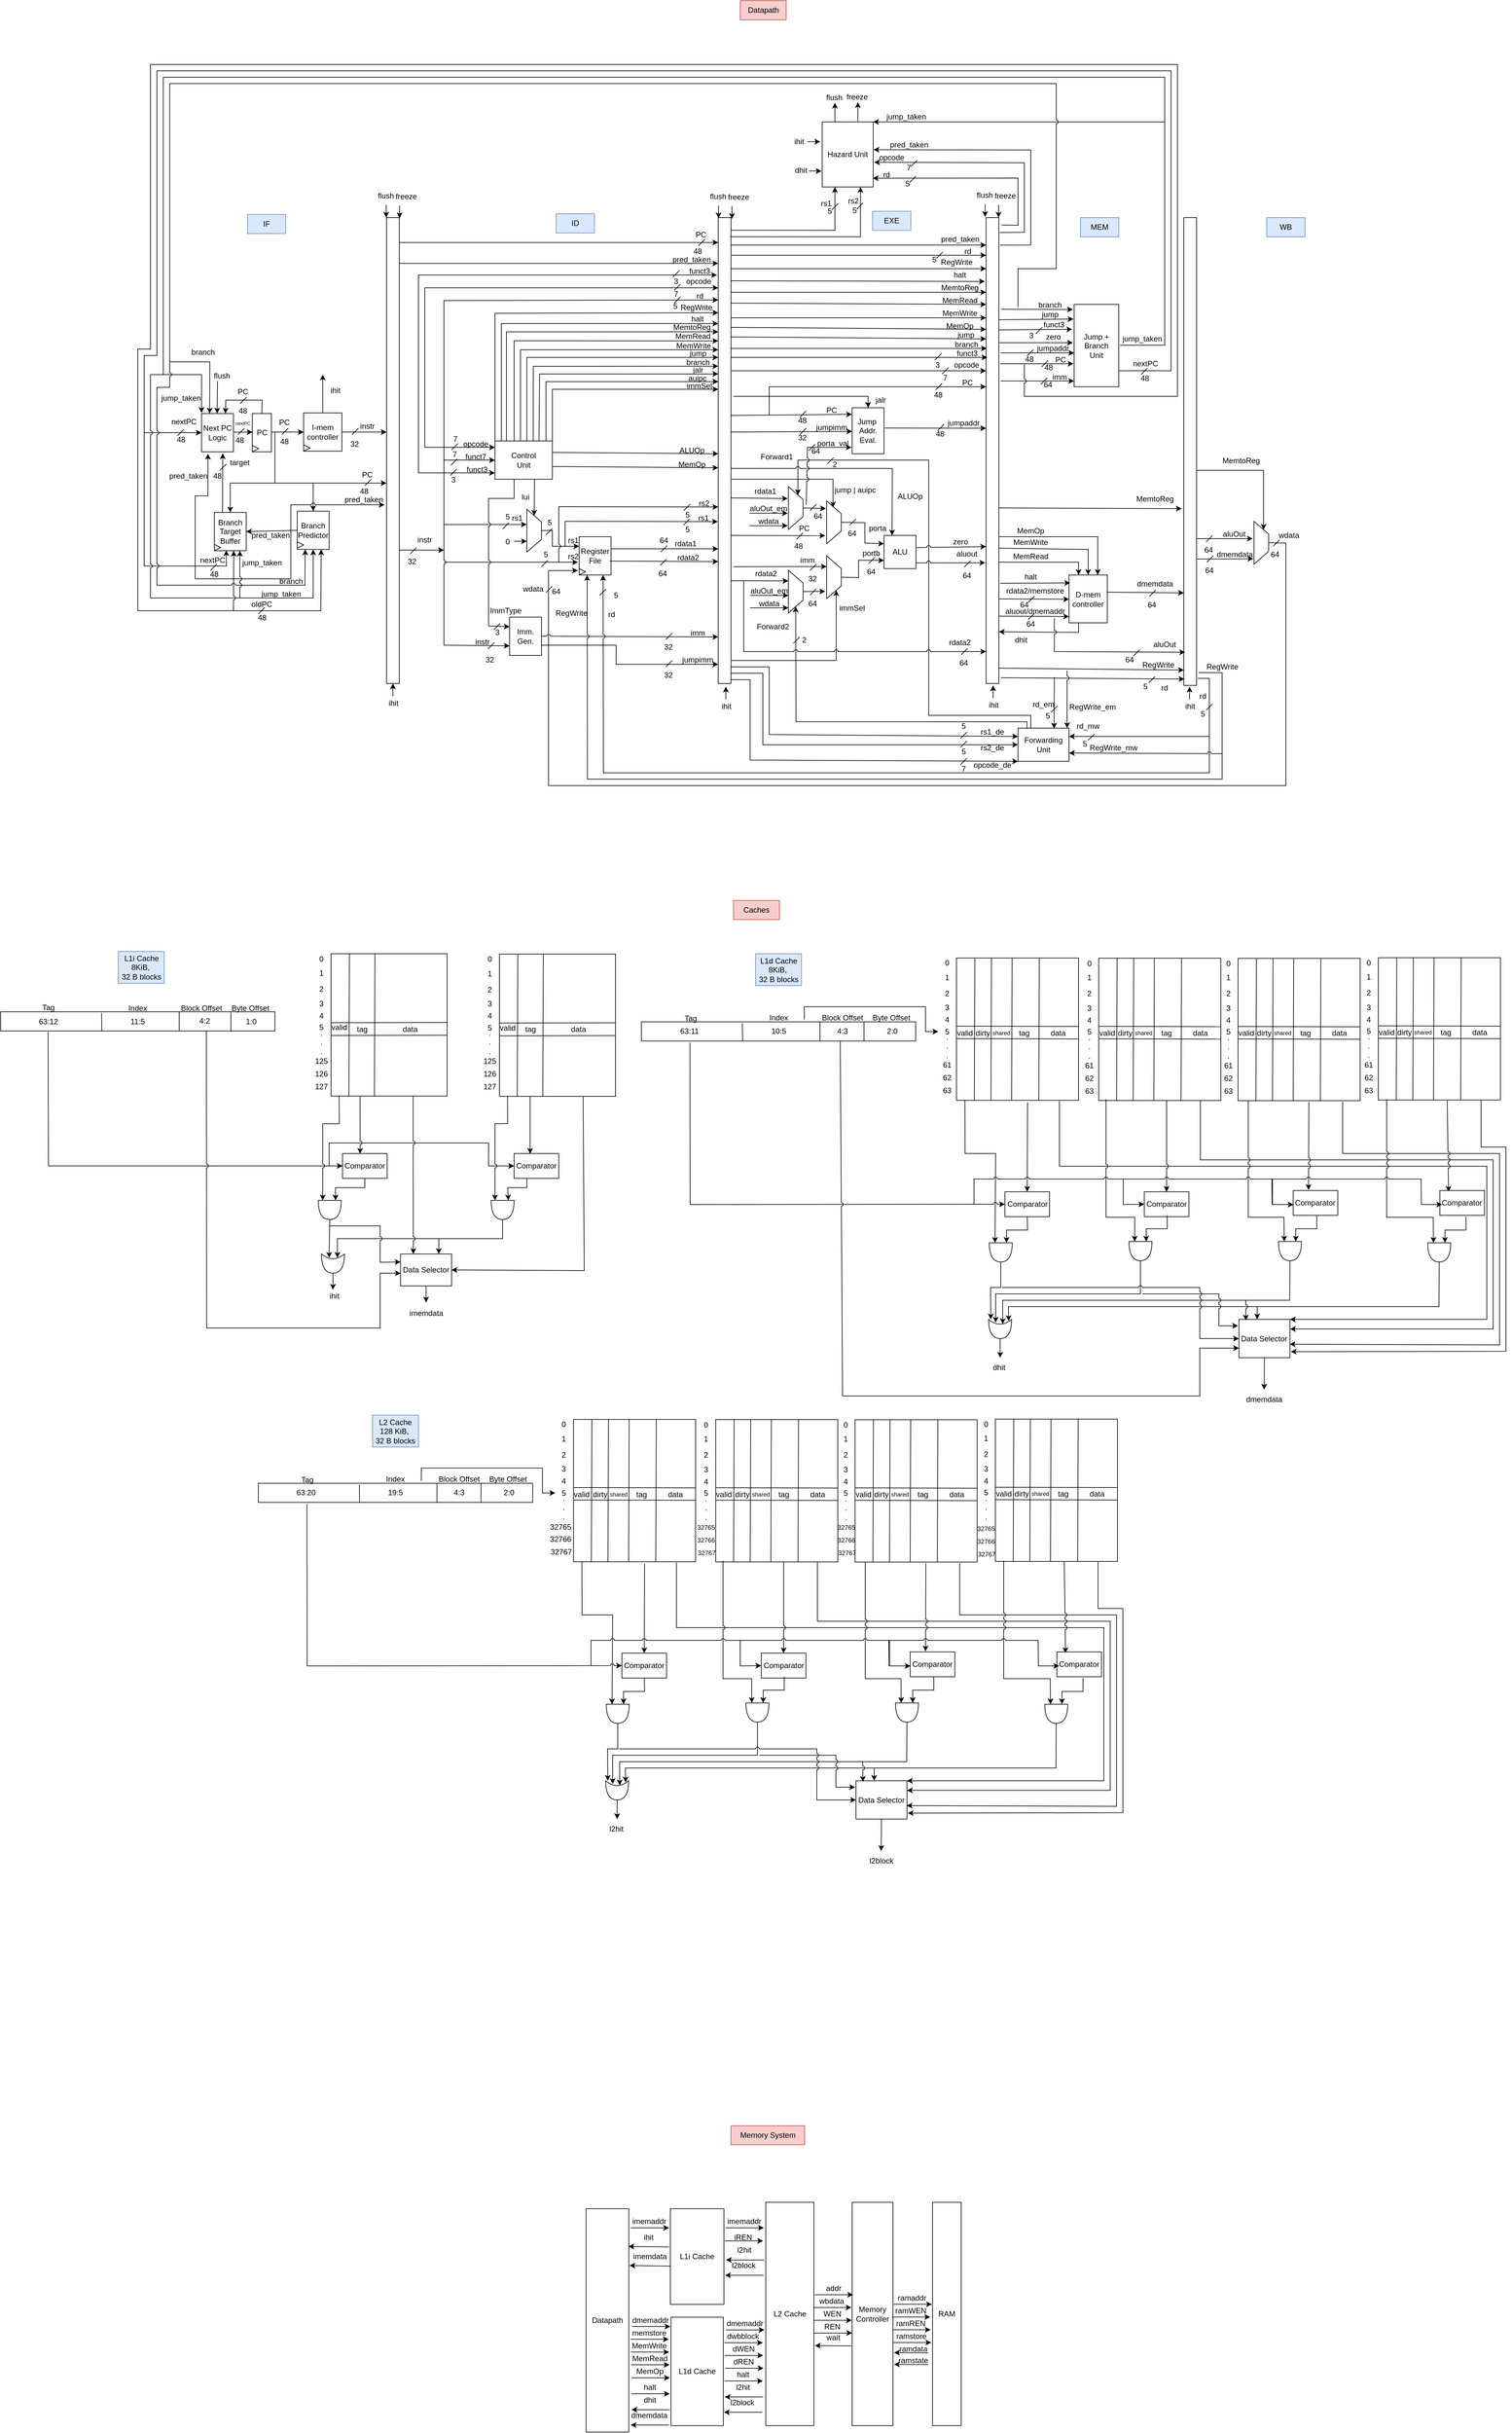 <mxfile version="27.1.6">
  <diagram name="Page-1" id="ROh0ISTrh5ypuTYh_zoE">
    <mxGraphModel dx="2316" dy="1914" grid="1" gridSize="10" guides="1" tooltips="1" connect="1" arrows="1" fold="1" page="1" pageScale="1" pageWidth="850" pageHeight="1100" math="0" shadow="0">
      <root>
        <mxCell id="0" />
        <mxCell id="1" parent="0" />
        <mxCell id="3rB-f4K5_oELstM-RZoX-505" value="" style="endArrow=classic;html=1;rounded=0;jumpStyle=arc;entryX=0.375;entryY=0.989;entryDx=0;entryDy=0;entryPerimeter=0;" parent="1" target="3rB-f4K5_oELstM-RZoX-482" edge="1">
          <mxGeometry width="50" height="50" relative="1" as="geometry">
            <mxPoint x="998" y="-460" as="sourcePoint" />
            <mxPoint x="-410" y="-178" as="targetPoint" />
            <Array as="points">
              <mxPoint x="1080" y="-460" />
              <mxPoint x="1080" y="-930" />
              <mxPoint x="-510.0" y="-930" />
              <mxPoint x="-510.0" y="-484" />
              <mxPoint x="-530" y="-484" />
              <mxPoint x="-530" y="-154" />
              <mxPoint x="-401" y="-154" />
            </Array>
          </mxGeometry>
        </mxCell>
        <mxCell id="3rB-f4K5_oELstM-RZoX-538" value="" style="endArrow=classic;html=1;rounded=0;entryX=0;entryY=0.5;entryDx=0;entryDy=0;jumpStyle=arc;" parent="1" target="3rB-f4K5_oELstM-RZoX-436" edge="1">
          <mxGeometry width="50" height="50" relative="1" as="geometry">
            <mxPoint x="-530" y="-363" as="sourcePoint" />
            <mxPoint x="-550" y="-374" as="targetPoint" />
          </mxGeometry>
        </mxCell>
        <mxCell id="3rB-f4K5_oELstM-RZoX-2" value="" style="rounded=0;whiteSpace=wrap;html=1;" parent="1" vertex="1">
          <mxGeometry x="-150" y="-700" width="20" height="730" as="geometry" />
        </mxCell>
        <mxCell id="3rB-f4K5_oELstM-RZoX-3" value="IF" style="text;html=1;align=center;verticalAlign=middle;whiteSpace=wrap;rounded=0;fillColor=#dae8fc;strokeColor=#6c8ebf;" parent="1" vertex="1">
          <mxGeometry x="-368" y="-705" width="60" height="30" as="geometry" />
        </mxCell>
        <mxCell id="3rB-f4K5_oELstM-RZoX-4" value="" style="rounded=0;whiteSpace=wrap;html=1;" parent="1" vertex="1">
          <mxGeometry x="370" y="-700" width="20" height="730" as="geometry" />
        </mxCell>
        <mxCell id="3rB-f4K5_oELstM-RZoX-5" value="ID" style="text;html=1;align=center;verticalAlign=middle;whiteSpace=wrap;rounded=0;fillColor=#dae8fc;strokeColor=#6c8ebf;" parent="1" vertex="1">
          <mxGeometry x="116" y="-706" width="60" height="30" as="geometry" />
        </mxCell>
        <mxCell id="3rB-f4K5_oELstM-RZoX-6" value="" style="rounded=0;whiteSpace=wrap;html=1;" parent="1" vertex="1">
          <mxGeometry x="790" y="-700" width="20" height="730" as="geometry" />
        </mxCell>
        <mxCell id="3rB-f4K5_oELstM-RZoX-7" value="EXE" style="text;html=1;align=center;verticalAlign=middle;whiteSpace=wrap;rounded=0;fillColor=#dae8fc;strokeColor=#6c8ebf;" parent="1" vertex="1">
          <mxGeometry x="612" y="-710" width="60" height="30" as="geometry" />
        </mxCell>
        <mxCell id="3rB-f4K5_oELstM-RZoX-8" value="" style="rounded=0;whiteSpace=wrap;html=1;" parent="1" vertex="1">
          <mxGeometry x="1100" y="-700" width="20" height="733" as="geometry" />
        </mxCell>
        <mxCell id="3rB-f4K5_oELstM-RZoX-9" value="WB" style="text;html=1;align=center;verticalAlign=middle;whiteSpace=wrap;rounded=0;fillColor=#dae8fc;strokeColor=#6c8ebf;" parent="1" vertex="1">
          <mxGeometry x="1230" y="-700" width="60" height="30" as="geometry" />
        </mxCell>
        <mxCell id="3rB-f4K5_oELstM-RZoX-11" value="PC" style="rounded=0;whiteSpace=wrap;html=1;" parent="1" vertex="1">
          <mxGeometry x="-360.5" y="-393" width="30" height="60" as="geometry" />
        </mxCell>
        <mxCell id="3rB-f4K5_oELstM-RZoX-12" value="" style="triangle;whiteSpace=wrap;html=1;" parent="1" vertex="1">
          <mxGeometry x="-360.5" y="-343" width="10" height="10" as="geometry" />
        </mxCell>
        <mxCell id="3rB-f4K5_oELstM-RZoX-13" value="" style="endArrow=classic;html=1;rounded=0;entryX=0;entryY=0.5;entryDx=0;entryDy=0;" parent="1" target="3rB-f4K5_oELstM-RZoX-14" edge="1">
          <mxGeometry width="50" height="50" relative="1" as="geometry">
            <mxPoint x="-330" y="-364" as="sourcePoint" />
            <mxPoint x="-300" y="-364" as="targetPoint" />
          </mxGeometry>
        </mxCell>
        <mxCell id="3rB-f4K5_oELstM-RZoX-14" value="I-mem&lt;div&gt;controller&lt;/div&gt;" style="rounded=0;whiteSpace=wrap;html=1;" parent="1" vertex="1">
          <mxGeometry x="-280" y="-394" width="60" height="60" as="geometry" />
        </mxCell>
        <mxCell id="3rB-f4K5_oELstM-RZoX-15" value="" style="triangle;whiteSpace=wrap;html=1;" parent="1" vertex="1">
          <mxGeometry x="-280" y="-344" width="10" height="10" as="geometry" />
        </mxCell>
        <mxCell id="3rB-f4K5_oELstM-RZoX-17" value="" style="endArrow=classic;html=1;rounded=0;exitX=1;exitY=0.5;exitDx=0;exitDy=0;" parent="1" source="3rB-f4K5_oELstM-RZoX-14" edge="1">
          <mxGeometry width="50" height="50" relative="1" as="geometry">
            <mxPoint x="-200" y="-364" as="sourcePoint" />
            <mxPoint x="-150" y="-364" as="targetPoint" />
          </mxGeometry>
        </mxCell>
        <mxCell id="3rB-f4K5_oELstM-RZoX-18" value="instr" style="text;html=1;align=center;verticalAlign=middle;whiteSpace=wrap;rounded=0;" parent="1" vertex="1">
          <mxGeometry x="-195" y="-378" width="30" height="10" as="geometry" />
        </mxCell>
        <mxCell id="3rB-f4K5_oELstM-RZoX-19" value="PC" style="text;html=1;align=center;verticalAlign=middle;whiteSpace=wrap;rounded=0;" parent="1" vertex="1">
          <mxGeometry x="-325" y="-385.5" width="30" height="13" as="geometry" />
        </mxCell>
        <mxCell id="3rB-f4K5_oELstM-RZoX-20" value="" style="endArrow=none;html=1;rounded=0;" parent="1" edge="1">
          <mxGeometry width="50" height="50" relative="1" as="geometry">
            <mxPoint x="-314" y="-360" as="sourcePoint" />
            <mxPoint x="-304" y="-370" as="targetPoint" />
          </mxGeometry>
        </mxCell>
        <mxCell id="3rB-f4K5_oELstM-RZoX-21" value="48" style="text;html=1;align=center;verticalAlign=middle;whiteSpace=wrap;rounded=0;" parent="1" vertex="1">
          <mxGeometry x="-315" y="-357" width="10" height="16" as="geometry" />
        </mxCell>
        <mxCell id="3rB-f4K5_oELstM-RZoX-25" value="" style="endArrow=none;html=1;rounded=0;" parent="1" edge="1">
          <mxGeometry width="50" height="50" relative="1" as="geometry">
            <mxPoint x="-204" y="-360" as="sourcePoint" />
            <mxPoint x="-194" y="-370" as="targetPoint" />
          </mxGeometry>
        </mxCell>
        <mxCell id="3rB-f4K5_oELstM-RZoX-26" value="32" style="text;html=1;align=center;verticalAlign=middle;whiteSpace=wrap;rounded=0;" parent="1" vertex="1">
          <mxGeometry x="-230" y="-360" width="60" height="30" as="geometry" />
        </mxCell>
        <mxCell id="3rB-f4K5_oELstM-RZoX-28" value="ihit" style="text;html=1;align=center;verticalAlign=middle;whiteSpace=wrap;rounded=0;" parent="1" vertex="1">
          <mxGeometry x="-260" y="-444" width="60" height="30" as="geometry" />
        </mxCell>
        <mxCell id="3rB-f4K5_oELstM-RZoX-29" value="" style="endArrow=classic;html=1;rounded=0;exitX=0.5;exitY=0;exitDx=0;exitDy=0;" parent="1" source="3rB-f4K5_oELstM-RZoX-14" edge="1">
          <mxGeometry width="50" height="50" relative="1" as="geometry">
            <mxPoint x="-250" y="-444" as="sourcePoint" />
            <mxPoint x="-250" y="-454" as="targetPoint" />
          </mxGeometry>
        </mxCell>
        <mxCell id="3rB-f4K5_oELstM-RZoX-30" value="" style="endArrow=classic;html=1;rounded=0;entryX=0;entryY=0.5;entryDx=0;entryDy=0;" parent="1" edge="1">
          <mxGeometry width="50" height="50" relative="1" as="geometry">
            <mxPoint x="-325" y="-364" as="sourcePoint" />
            <mxPoint x="-150" y="-284" as="targetPoint" />
            <Array as="points">
              <mxPoint x="-325" y="-284" />
            </Array>
          </mxGeometry>
        </mxCell>
        <mxCell id="3rB-f4K5_oELstM-RZoX-32" value="PC" style="text;html=1;align=center;verticalAlign=middle;whiteSpace=wrap;rounded=0;" parent="1" vertex="1">
          <mxGeometry x="-190" y="-305" width="20" height="16" as="geometry" />
        </mxCell>
        <mxCell id="3rB-f4K5_oELstM-RZoX-33" value="" style="endArrow=none;html=1;rounded=0;" parent="1" edge="1">
          <mxGeometry width="50" height="50" relative="1" as="geometry">
            <mxPoint x="-184" y="-280" as="sourcePoint" />
            <mxPoint x="-174" y="-290" as="targetPoint" />
          </mxGeometry>
        </mxCell>
        <mxCell id="3rB-f4K5_oELstM-RZoX-34" value="48" style="text;html=1;align=center;verticalAlign=middle;whiteSpace=wrap;rounded=0;" parent="1" vertex="1">
          <mxGeometry x="-200" y="-279" width="30" height="16" as="geometry" />
        </mxCell>
        <mxCell id="3rB-f4K5_oELstM-RZoX-36" value="" style="endArrow=classic;html=1;rounded=0;" parent="1" edge="1">
          <mxGeometry width="50" height="50" relative="1" as="geometry">
            <mxPoint x="-130" y="-179" as="sourcePoint" />
            <mxPoint x="-60" y="-179" as="targetPoint" />
          </mxGeometry>
        </mxCell>
        <mxCell id="3rB-f4K5_oELstM-RZoX-37" value="32" style="text;html=1;align=center;verticalAlign=middle;whiteSpace=wrap;rounded=0;" parent="1" vertex="1">
          <mxGeometry x="-120.0" y="-174" width="20" height="26" as="geometry" />
        </mxCell>
        <mxCell id="3rB-f4K5_oELstM-RZoX-38" value="" style="endArrow=none;html=1;rounded=0;" parent="1" edge="1">
          <mxGeometry width="50" height="50" relative="1" as="geometry">
            <mxPoint x="-113.0" y="-173" as="sourcePoint" />
            <mxPoint x="-103.0" y="-183" as="targetPoint" />
          </mxGeometry>
        </mxCell>
        <mxCell id="3rB-f4K5_oELstM-RZoX-39" value="instr" style="text;html=1;align=center;verticalAlign=middle;whiteSpace=wrap;rounded=0;" parent="1" vertex="1">
          <mxGeometry x="-120.0" y="-210" width="60" height="30" as="geometry" />
        </mxCell>
        <mxCell id="3rB-f4K5_oELstM-RZoX-40" value="" style="endArrow=classic;html=1;rounded=0;" parent="1" edge="1">
          <mxGeometry width="50" height="50" relative="1" as="geometry">
            <mxPoint x="-60" y="-180" as="sourcePoint" />
            <mxPoint x="20" y="-340" as="targetPoint" />
            <Array as="points">
              <mxPoint x="-60" y="-340" />
            </Array>
          </mxGeometry>
        </mxCell>
        <mxCell id="3rB-f4K5_oELstM-RZoX-41" value="" style="endArrow=classic;html=1;rounded=0;" parent="1" edge="1">
          <mxGeometry width="50" height="50" relative="1" as="geometry">
            <mxPoint x="-60" y="-320" as="sourcePoint" />
            <mxPoint x="20" y="-320" as="targetPoint" />
          </mxGeometry>
        </mxCell>
        <mxCell id="3rB-f4K5_oELstM-RZoX-42" value="" style="endArrow=classic;html=1;rounded=0;" parent="1" edge="1">
          <mxGeometry width="50" height="50" relative="1" as="geometry">
            <mxPoint x="-60" y="-300" as="sourcePoint" />
            <mxPoint x="20" y="-300" as="targetPoint" />
          </mxGeometry>
        </mxCell>
        <mxCell id="3rB-f4K5_oELstM-RZoX-44" value="opcode" style="text;html=1;align=center;verticalAlign=middle;whiteSpace=wrap;rounded=0;" parent="1" vertex="1">
          <mxGeometry x="-40" y="-360" width="60" height="30" as="geometry" />
        </mxCell>
        <mxCell id="3rB-f4K5_oELstM-RZoX-45" value="funct7" style="text;html=1;align=center;verticalAlign=middle;whiteSpace=wrap;rounded=0;" parent="1" vertex="1">
          <mxGeometry x="-25" y="-330" width="30" height="10" as="geometry" />
        </mxCell>
        <mxCell id="3rB-f4K5_oELstM-RZoX-48" value="Control&lt;div&gt;Unit&lt;/div&gt;" style="rounded=0;whiteSpace=wrap;html=1;" parent="1" vertex="1">
          <mxGeometry x="20" y="-350" width="90" height="60" as="geometry" />
        </mxCell>
        <mxCell id="3rB-f4K5_oELstM-RZoX-49" value="7" style="text;html=1;align=center;verticalAlign=middle;whiteSpace=wrap;rounded=0;" parent="1" vertex="1">
          <mxGeometry x="-47" y="-358" width="10" height="10" as="geometry" />
        </mxCell>
        <mxCell id="3rB-f4K5_oELstM-RZoX-50" value="" style="endArrow=none;html=1;rounded=0;" parent="1" edge="1">
          <mxGeometry width="50" height="50" relative="1" as="geometry">
            <mxPoint x="-48" y="-336" as="sourcePoint" />
            <mxPoint x="-38" y="-346" as="targetPoint" />
          </mxGeometry>
        </mxCell>
        <mxCell id="3rB-f4K5_oELstM-RZoX-51" value="7" style="text;html=1;align=center;verticalAlign=middle;whiteSpace=wrap;rounded=0;" parent="1" vertex="1">
          <mxGeometry x="-48" y="-334" width="10" height="10" as="geometry" />
        </mxCell>
        <mxCell id="3rB-f4K5_oELstM-RZoX-52" value="" style="endArrow=none;html=1;rounded=0;" parent="1" edge="1">
          <mxGeometry width="50" height="50" relative="1" as="geometry">
            <mxPoint x="-49" y="-312" as="sourcePoint" />
            <mxPoint x="-39" y="-322" as="targetPoint" />
          </mxGeometry>
        </mxCell>
        <mxCell id="3rB-f4K5_oELstM-RZoX-53" value="3" style="text;html=1;align=center;verticalAlign=middle;whiteSpace=wrap;rounded=0;" parent="1" vertex="1">
          <mxGeometry x="-50" y="-294" width="10" height="10" as="geometry" />
        </mxCell>
        <mxCell id="3rB-f4K5_oELstM-RZoX-54" value="" style="endArrow=none;html=1;rounded=0;" parent="1" edge="1">
          <mxGeometry width="50" height="50" relative="1" as="geometry">
            <mxPoint x="-50" y="-296" as="sourcePoint" />
            <mxPoint x="-40" y="-306" as="targetPoint" />
          </mxGeometry>
        </mxCell>
        <mxCell id="3rB-f4K5_oELstM-RZoX-60" value="Register File" style="rounded=0;whiteSpace=wrap;html=1;" parent="1" vertex="1">
          <mxGeometry x="152" y="-200" width="50" height="60" as="geometry" />
        </mxCell>
        <mxCell id="3rB-f4K5_oELstM-RZoX-67" value="" style="triangle;whiteSpace=wrap;html=1;" parent="1" vertex="1">
          <mxGeometry x="152" y="-150" width="10" height="10" as="geometry" />
        </mxCell>
        <mxCell id="3rB-f4K5_oELstM-RZoX-68" value="" style="endArrow=classic;html=1;rounded=0;entryX=0.371;entryY=1.012;entryDx=0;entryDy=0;entryPerimeter=0;" parent="1" edge="1">
          <mxGeometry width="50" height="50" relative="1" as="geometry">
            <mxPoint x="-60" y="-219" as="sourcePoint" />
            <mxPoint x="69.724" y="-219.143" as="targetPoint" />
            <Array as="points" />
          </mxGeometry>
        </mxCell>
        <mxCell id="3rB-f4K5_oELstM-RZoX-69" value="" style="endArrow=classic;html=1;rounded=0;" parent="1" edge="1">
          <mxGeometry width="50" height="50" relative="1" as="geometry">
            <mxPoint x="-60" y="-160" as="sourcePoint" />
            <mxPoint x="150" y="-160" as="targetPoint" />
            <Array as="points">
              <mxPoint x="30" y="-160" />
            </Array>
          </mxGeometry>
        </mxCell>
        <mxCell id="3rB-f4K5_oELstM-RZoX-70" value="" style="endArrow=classic;html=1;rounded=0;jumpStyle=arc;exitX=0.5;exitY=0;exitDx=0;exitDy=0;" parent="1" source="3rB-f4K5_oELstM-RZoX-129" edge="1">
          <mxGeometry width="50" height="50" relative="1" as="geometry">
            <mxPoint x="1120" as="sourcePoint" />
            <mxPoint x="150" y="-147" as="targetPoint" />
            <Array as="points">
              <mxPoint x="1260" y="-190" />
              <mxPoint x="1260" y="190" />
              <mxPoint x="104" y="190" />
              <mxPoint x="104" y="-147" />
            </Array>
          </mxGeometry>
        </mxCell>
        <mxCell id="3rB-f4K5_oELstM-RZoX-71" value="" style="endArrow=classic;html=1;rounded=0;entryX=0;entryY=0.75;entryDx=0;entryDy=0;jumpStyle=arc;" parent="1" target="3rB-f4K5_oELstM-RZoX-94" edge="1">
          <mxGeometry width="50" height="50" relative="1" as="geometry">
            <mxPoint x="-60" y="-180" as="sourcePoint" />
            <mxPoint x="-60" y="-20" as="targetPoint" />
            <Array as="points">
              <mxPoint x="-60" y="-30" />
            </Array>
          </mxGeometry>
        </mxCell>
        <mxCell id="3rB-f4K5_oELstM-RZoX-72" value="wdata" style="text;html=1;align=center;verticalAlign=middle;whiteSpace=wrap;rounded=0;" parent="1" vertex="1">
          <mxGeometry x="65" y="-128" width="30" height="20" as="geometry" />
        </mxCell>
        <mxCell id="3rB-f4K5_oELstM-RZoX-74" value="64" style="text;html=1;align=center;verticalAlign=middle;whiteSpace=wrap;rounded=0;" parent="1" vertex="1">
          <mxGeometry x="106" y="-127.5" width="20" height="26" as="geometry" />
        </mxCell>
        <mxCell id="3rB-f4K5_oELstM-RZoX-75" value="" style="endArrow=none;html=1;rounded=0;" parent="1" edge="1">
          <mxGeometry width="50" height="50" relative="1" as="geometry">
            <mxPoint x="100" y="-112.5" as="sourcePoint" />
            <mxPoint x="110" y="-122.5" as="targetPoint" />
          </mxGeometry>
        </mxCell>
        <mxCell id="3rB-f4K5_oELstM-RZoX-76" value="rs1" style="text;html=1;align=center;verticalAlign=middle;whiteSpace=wrap;rounded=0;" parent="1" vertex="1">
          <mxGeometry x="40" y="-239" width="30" height="20" as="geometry" />
        </mxCell>
        <mxCell id="3rB-f4K5_oELstM-RZoX-78" value="5" style="text;html=1;align=center;verticalAlign=middle;whiteSpace=wrap;rounded=0;" parent="1" vertex="1">
          <mxGeometry x="30" y="-244" width="20" height="26" as="geometry" />
        </mxCell>
        <mxCell id="3rB-f4K5_oELstM-RZoX-79" value="" style="endArrow=none;html=1;rounded=0;" parent="1" edge="1">
          <mxGeometry width="50" height="50" relative="1" as="geometry">
            <mxPoint x="32" y="-212" as="sourcePoint" />
            <mxPoint x="42" y="-222" as="targetPoint" />
          </mxGeometry>
        </mxCell>
        <mxCell id="3rB-f4K5_oELstM-RZoX-82" value="5" style="text;html=1;align=center;verticalAlign=middle;whiteSpace=wrap;rounded=0;" parent="1" vertex="1">
          <mxGeometry x="90" y="-185" width="20" height="26" as="geometry" />
        </mxCell>
        <mxCell id="3rB-f4K5_oELstM-RZoX-83" value="" style="endArrow=none;html=1;rounded=0;" parent="1" edge="1">
          <mxGeometry width="50" height="50" relative="1" as="geometry">
            <mxPoint x="93" y="-153" as="sourcePoint" />
            <mxPoint x="103" y="-163" as="targetPoint" />
          </mxGeometry>
        </mxCell>
        <mxCell id="3rB-f4K5_oELstM-RZoX-84" value="" style="endArrow=classic;html=1;rounded=0;" parent="1" edge="1">
          <mxGeometry width="50" height="50" relative="1" as="geometry">
            <mxPoint x="202" y="-181" as="sourcePoint" />
            <mxPoint x="370" y="-181" as="targetPoint" />
          </mxGeometry>
        </mxCell>
        <mxCell id="3rB-f4K5_oELstM-RZoX-85" value="" style="endArrow=classic;html=1;rounded=0;exitX=0.955;exitY=0.637;exitDx=0;exitDy=0;exitPerimeter=0;" parent="1" source="3rB-f4K5_oELstM-RZoX-60" edge="1">
          <mxGeometry width="50" height="50" relative="1" as="geometry">
            <mxPoint x="220" y="-161" as="sourcePoint" />
            <mxPoint x="370" y="-161" as="targetPoint" />
          </mxGeometry>
        </mxCell>
        <mxCell id="3rB-f4K5_oELstM-RZoX-86" value="rdata1" style="text;html=1;align=center;verticalAlign=middle;whiteSpace=wrap;rounded=0;" parent="1" vertex="1">
          <mxGeometry x="304" y="-199" width="30" height="20" as="geometry" />
        </mxCell>
        <mxCell id="3rB-f4K5_oELstM-RZoX-87" value="rdata2" style="text;html=1;align=center;verticalAlign=middle;whiteSpace=wrap;rounded=0;" parent="1" vertex="1">
          <mxGeometry x="302" y="-177" width="42" height="20" as="geometry" />
        </mxCell>
        <mxCell id="3rB-f4K5_oELstM-RZoX-88" value="64" style="text;html=1;align=center;verticalAlign=middle;whiteSpace=wrap;rounded=0;" parent="1" vertex="1">
          <mxGeometry x="275" y="-207" width="20" height="26" as="geometry" />
        </mxCell>
        <mxCell id="3rB-f4K5_oELstM-RZoX-89" value="" style="endArrow=none;html=1;rounded=0;" parent="1" edge="1">
          <mxGeometry width="50" height="50" relative="1" as="geometry">
            <mxPoint x="280" y="-176" as="sourcePoint" />
            <mxPoint x="290" y="-186" as="targetPoint" />
          </mxGeometry>
        </mxCell>
        <mxCell id="3rB-f4K5_oELstM-RZoX-90" value="64" style="text;html=1;align=center;verticalAlign=middle;whiteSpace=wrap;rounded=0;" parent="1" vertex="1">
          <mxGeometry x="273" y="-155" width="20" height="26" as="geometry" />
        </mxCell>
        <mxCell id="3rB-f4K5_oELstM-RZoX-91" value="" style="endArrow=none;html=1;rounded=0;" parent="1" edge="1">
          <mxGeometry width="50" height="50" relative="1" as="geometry">
            <mxPoint x="279" y="-155" as="sourcePoint" />
            <mxPoint x="289" y="-165" as="targetPoint" />
          </mxGeometry>
        </mxCell>
        <mxCell id="3rB-f4K5_oELstM-RZoX-92" value="" style="endArrow=classic;html=1;rounded=0;jumpStyle=arc;entryX=0;entryY=0.25;entryDx=0;entryDy=0;" parent="1" target="3rB-f4K5_oELstM-RZoX-94" edge="1">
          <mxGeometry width="50" height="50" relative="1" as="geometry">
            <mxPoint x="50" y="-290" as="sourcePoint" />
            <mxPoint x="30" y="-60" as="targetPoint" />
            <Array as="points">
              <mxPoint x="50" y="-260" />
              <mxPoint x="10" y="-260" />
              <mxPoint x="10" y="-60" />
            </Array>
          </mxGeometry>
        </mxCell>
        <mxCell id="3rB-f4K5_oELstM-RZoX-94" value="Imm.&lt;br&gt;Gen." style="rounded=0;whiteSpace=wrap;html=1;" parent="1" vertex="1">
          <mxGeometry x="43" y="-74" width="50" height="60" as="geometry" />
        </mxCell>
        <mxCell id="3rB-f4K5_oELstM-RZoX-95" value="ImmType" style="text;html=1;align=center;verticalAlign=middle;whiteSpace=wrap;rounded=0;" parent="1" vertex="1">
          <mxGeometry x="22" y="-94" width="30" height="20" as="geometry" />
        </mxCell>
        <mxCell id="3rB-f4K5_oELstM-RZoX-97" value="3" style="text;html=1;align=center;verticalAlign=middle;whiteSpace=wrap;rounded=0;" parent="1" vertex="1">
          <mxGeometry x="19" y="-59" width="10" height="17" as="geometry" />
        </mxCell>
        <mxCell id="3rB-f4K5_oELstM-RZoX-98" value="" style="endArrow=none;html=1;rounded=0;" parent="1" edge="1">
          <mxGeometry width="50" height="50" relative="1" as="geometry">
            <mxPoint x="18" y="-54" as="sourcePoint" />
            <mxPoint x="28" y="-64" as="targetPoint" />
          </mxGeometry>
        </mxCell>
        <mxCell id="3rB-f4K5_oELstM-RZoX-99" value="32" style="text;html=1;align=center;verticalAlign=middle;whiteSpace=wrap;rounded=0;" parent="1" vertex="1">
          <mxGeometry x="2" y="-20" width="20" height="26" as="geometry" />
        </mxCell>
        <mxCell id="3rB-f4K5_oELstM-RZoX-100" value="" style="endArrow=none;html=1;rounded=0;" parent="1" edge="1">
          <mxGeometry width="50" height="50" relative="1" as="geometry">
            <mxPoint x="9" y="-24" as="sourcePoint" />
            <mxPoint x="19" y="-34" as="targetPoint" />
          </mxGeometry>
        </mxCell>
        <mxCell id="3rB-f4K5_oELstM-RZoX-101" value="instr" style="text;html=1;align=center;verticalAlign=middle;whiteSpace=wrap;rounded=0;" parent="1" vertex="1">
          <mxGeometry x="-18" y="-50" width="37" height="30" as="geometry" />
        </mxCell>
        <mxCell id="3rB-f4K5_oELstM-RZoX-102" value="" style="shape=trapezoid;perimeter=trapezoidPerimeter;whiteSpace=wrap;html=1;fixedSize=1;direction=south;" parent="1" vertex="1">
          <mxGeometry x="70" y="-243" width="23" height="67" as="geometry" />
        </mxCell>
        <mxCell id="3rB-f4K5_oELstM-RZoX-103" value="" style="endArrow=classic;html=1;rounded=0;entryX=0.75;entryY=1;entryDx=0;entryDy=0;" parent="1" target="3rB-f4K5_oELstM-RZoX-102" edge="1">
          <mxGeometry width="50" height="50" relative="1" as="geometry">
            <mxPoint x="50" y="-193" as="sourcePoint" />
            <mxPoint x="100" y="-130" as="targetPoint" />
          </mxGeometry>
        </mxCell>
        <mxCell id="3rB-f4K5_oELstM-RZoX-104" value="0" style="text;html=1;align=center;verticalAlign=middle;whiteSpace=wrap;rounded=0;" parent="1" vertex="1">
          <mxGeometry x="30" y="-205" width="20" height="26" as="geometry" />
        </mxCell>
        <mxCell id="3rB-f4K5_oELstM-RZoX-105" value="" style="endArrow=classic;html=1;rounded=0;exitX=0.5;exitY=0;exitDx=0;exitDy=0;entryX=0;entryY=0.25;entryDx=0;entryDy=0;" parent="1" source="3rB-f4K5_oELstM-RZoX-102" target="3rB-f4K5_oELstM-RZoX-60" edge="1">
          <mxGeometry width="50" height="50" relative="1" as="geometry">
            <mxPoint x="130" y="-240" as="sourcePoint" />
            <mxPoint x="180" y="-290" as="targetPoint" />
            <Array as="points">
              <mxPoint x="110" y="-210" />
              <mxPoint x="110" y="-185" />
            </Array>
          </mxGeometry>
        </mxCell>
        <mxCell id="3rB-f4K5_oELstM-RZoX-106" value="5" style="text;html=1;align=center;verticalAlign=middle;whiteSpace=wrap;rounded=0;" parent="1" vertex="1">
          <mxGeometry x="96" y="-235" width="20" height="26" as="geometry" />
        </mxCell>
        <mxCell id="3rB-f4K5_oELstM-RZoX-107" value="" style="endArrow=none;html=1;rounded=0;" parent="1" edge="1">
          <mxGeometry width="50" height="50" relative="1" as="geometry">
            <mxPoint x="100" y="-203" as="sourcePoint" />
            <mxPoint x="110" y="-213" as="targetPoint" />
          </mxGeometry>
        </mxCell>
        <mxCell id="3rB-f4K5_oELstM-RZoX-108" value="rs1" style="text;html=1;align=center;verticalAlign=middle;whiteSpace=wrap;rounded=0;" parent="1" vertex="1">
          <mxGeometry x="140" y="-196" width="6" height="4" as="geometry" />
        </mxCell>
        <mxCell id="3rB-f4K5_oELstM-RZoX-113" value="lui" style="text;html=1;align=center;verticalAlign=middle;whiteSpace=wrap;rounded=0;" parent="1" vertex="1">
          <mxGeometry x="60" y="-265.75" width="16" height="7" as="geometry" />
        </mxCell>
        <mxCell id="3rB-f4K5_oELstM-RZoX-117" value="" style="endArrow=classic;html=1;rounded=0;exitX=1;exitY=0.5;exitDx=0;exitDy=0;jumpStyle=arc;" parent="1" source="3rB-f4K5_oELstM-RZoX-94" edge="1">
          <mxGeometry width="50" height="50" relative="1" as="geometry">
            <mxPoint x="150" y="-30" as="sourcePoint" />
            <mxPoint x="370" y="-43" as="targetPoint" />
          </mxGeometry>
        </mxCell>
        <mxCell id="3rB-f4K5_oELstM-RZoX-118" value="imm" style="text;html=1;align=center;verticalAlign=middle;whiteSpace=wrap;rounded=0;" parent="1" vertex="1">
          <mxGeometry x="320" y="-57" width="36" height="15" as="geometry" />
        </mxCell>
        <mxCell id="3rB-f4K5_oELstM-RZoX-119" value="32" style="text;html=1;align=center;verticalAlign=middle;whiteSpace=wrap;rounded=0;" parent="1" vertex="1">
          <mxGeometry x="282" y="-40" width="20" height="26" as="geometry" />
        </mxCell>
        <mxCell id="3rB-f4K5_oELstM-RZoX-120" value="" style="endArrow=none;html=1;rounded=0;" parent="1" edge="1">
          <mxGeometry width="50" height="50" relative="1" as="geometry">
            <mxPoint x="288" y="-39" as="sourcePoint" />
            <mxPoint x="298" y="-49" as="targetPoint" />
          </mxGeometry>
        </mxCell>
        <mxCell id="3rB-f4K5_oELstM-RZoX-121" value="" style="endArrow=classic;html=1;rounded=0;entryX=0.25;entryY=1;entryDx=0;entryDy=0;jumpStyle=arc;" parent="1" target="3rB-f4K5_oELstM-RZoX-60" edge="1">
          <mxGeometry width="50" height="50" relative="1" as="geometry">
            <mxPoint x="1123" y="13" as="sourcePoint" />
            <mxPoint x="190" y="20" as="targetPoint" />
            <Array as="points">
              <mxPoint x="1160" y="13" />
              <mxPoint x="1160" y="180" />
              <mxPoint x="165" y="180" />
            </Array>
          </mxGeometry>
        </mxCell>
        <mxCell id="3rB-f4K5_oELstM-RZoX-122" value="RegWrite" style="text;html=1;align=center;verticalAlign=middle;whiteSpace=wrap;rounded=0;" parent="1" vertex="1">
          <mxGeometry x="110" y="-95" width="60" height="30" as="geometry" />
        </mxCell>
        <mxCell id="3rB-f4K5_oELstM-RZoX-123" value="" style="endArrow=classic;html=1;rounded=0;entryX=0.75;entryY=1;entryDx=0;entryDy=0;jumpStyle=arc;" parent="1" target="3rB-f4K5_oELstM-RZoX-60" edge="1">
          <mxGeometry width="50" height="50" relative="1" as="geometry">
            <mxPoint x="1122" y="22" as="sourcePoint" />
            <mxPoint x="260" y="60" as="targetPoint" />
            <Array as="points">
              <mxPoint x="1140" y="22" />
              <mxPoint x="1140" y="170" />
              <mxPoint x="190" y="170" />
            </Array>
          </mxGeometry>
        </mxCell>
        <mxCell id="3rB-f4K5_oELstM-RZoX-124" value="5" style="text;html=1;align=center;verticalAlign=middle;whiteSpace=wrap;rounded=0;" parent="1" vertex="1">
          <mxGeometry x="200" y="-121" width="20" height="26" as="geometry" />
        </mxCell>
        <mxCell id="3rB-f4K5_oELstM-RZoX-125" value="" style="endArrow=none;html=1;rounded=0;" parent="1" edge="1">
          <mxGeometry width="50" height="50" relative="1" as="geometry">
            <mxPoint x="184" y="-108" as="sourcePoint" />
            <mxPoint x="194" y="-118" as="targetPoint" />
          </mxGeometry>
        </mxCell>
        <mxCell id="3rB-f4K5_oELstM-RZoX-126" value="rd" style="text;html=1;align=center;verticalAlign=middle;whiteSpace=wrap;rounded=0;" parent="1" vertex="1">
          <mxGeometry x="193" y="-93" width="20" height="30" as="geometry" />
        </mxCell>
        <mxCell id="3rB-f4K5_oELstM-RZoX-127" value="ALU" style="rounded=0;whiteSpace=wrap;html=1;" parent="1" vertex="1">
          <mxGeometry x="630" y="-202" width="50" height="52" as="geometry" />
        </mxCell>
        <mxCell id="3rB-f4K5_oELstM-RZoX-128" value="D-mem&lt;div&gt;controller&lt;/div&gt;" style="rounded=0;whiteSpace=wrap;html=1;" parent="1" vertex="1">
          <mxGeometry x="920" y="-140" width="60" height="75" as="geometry" />
        </mxCell>
        <mxCell id="3rB-f4K5_oELstM-RZoX-129" value="" style="shape=trapezoid;perimeter=trapezoidPerimeter;whiteSpace=wrap;html=1;fixedSize=1;direction=south;" parent="1" vertex="1">
          <mxGeometry x="1210" y="-224" width="23" height="67" as="geometry" />
        </mxCell>
        <mxCell id="3rB-f4K5_oELstM-RZoX-130" value="" style="endArrow=classic;html=1;rounded=0;entryX=0;entryY=0.25;entryDx=0;entryDy=0;" parent="1" target="3rB-f4K5_oELstM-RZoX-129" edge="1">
          <mxGeometry width="50" height="50" relative="1" as="geometry">
            <mxPoint x="1120" y="-304" as="sourcePoint" />
            <mxPoint x="1220" y="-350" as="targetPoint" />
            <Array as="points">
              <mxPoint x="1225" y="-304" />
            </Array>
          </mxGeometry>
        </mxCell>
        <mxCell id="3rB-f4K5_oELstM-RZoX-131" value="MemtoReg" style="text;html=1;align=center;verticalAlign=middle;whiteSpace=wrap;rounded=0;" parent="1" vertex="1">
          <mxGeometry x="1160" y="-334" width="60" height="30" as="geometry" />
        </mxCell>
        <mxCell id="3rB-f4K5_oELstM-RZoX-132" value="" style="endArrow=classic;html=1;rounded=0;entryX=0.874;entryY=1.051;entryDx=0;entryDy=0;entryPerimeter=0;" parent="1" target="3rB-f4K5_oELstM-RZoX-129" edge="1">
          <mxGeometry width="50" height="50" relative="1" as="geometry">
            <mxPoint x="1121" y="-165" as="sourcePoint" />
            <mxPoint x="1190" y="-130" as="targetPoint" />
          </mxGeometry>
        </mxCell>
        <mxCell id="3rB-f4K5_oELstM-RZoX-133" value="dmemdata" style="text;html=1;align=center;verticalAlign=middle;whiteSpace=wrap;rounded=0;" parent="1" vertex="1">
          <mxGeometry x="1150" y="-187" width="60" height="30" as="geometry" />
        </mxCell>
        <mxCell id="3rB-f4K5_oELstM-RZoX-134" value="64" style="text;html=1;align=center;verticalAlign=middle;whiteSpace=wrap;rounded=0;" parent="1" vertex="1">
          <mxGeometry x="1130" y="-160" width="20" height="26" as="geometry" />
        </mxCell>
        <mxCell id="3rB-f4K5_oELstM-RZoX-135" value="" style="endArrow=none;html=1;rounded=0;" parent="1" edge="1">
          <mxGeometry width="50" height="50" relative="1" as="geometry">
            <mxPoint x="1136" y="-160" as="sourcePoint" />
            <mxPoint x="1146" y="-170" as="targetPoint" />
          </mxGeometry>
        </mxCell>
        <mxCell id="3rB-f4K5_oELstM-RZoX-137" value="" style="endArrow=classic;html=1;rounded=0;entryX=0.874;entryY=1.051;entryDx=0;entryDy=0;entryPerimeter=0;" parent="1" edge="1">
          <mxGeometry width="50" height="50" relative="1" as="geometry">
            <mxPoint x="1120" y="-197" as="sourcePoint" />
            <mxPoint x="1208" y="-197" as="targetPoint" />
          </mxGeometry>
        </mxCell>
        <mxCell id="3rB-f4K5_oELstM-RZoX-138" value="aluOut" style="text;html=1;align=center;verticalAlign=middle;whiteSpace=wrap;rounded=0;" parent="1" vertex="1">
          <mxGeometry x="1149" y="-219" width="60" height="30" as="geometry" />
        </mxCell>
        <mxCell id="3rB-f4K5_oELstM-RZoX-139" value="64" style="text;html=1;align=center;verticalAlign=middle;whiteSpace=wrap;rounded=0;" parent="1" vertex="1">
          <mxGeometry x="1129" y="-192" width="20" height="26" as="geometry" />
        </mxCell>
        <mxCell id="3rB-f4K5_oELstM-RZoX-140" value="" style="endArrow=none;html=1;rounded=0;" parent="1" edge="1">
          <mxGeometry width="50" height="50" relative="1" as="geometry">
            <mxPoint x="1135" y="-192" as="sourcePoint" />
            <mxPoint x="1145" y="-202" as="targetPoint" />
          </mxGeometry>
        </mxCell>
        <mxCell id="3rB-f4K5_oELstM-RZoX-141" value="RegWrite" style="text;html=1;align=center;verticalAlign=middle;whiteSpace=wrap;rounded=0;" parent="1" vertex="1">
          <mxGeometry x="1135.5" y="-8" width="49" height="24" as="geometry" />
        </mxCell>
        <mxCell id="3rB-f4K5_oELstM-RZoX-143" value="rd" style="text;html=1;align=center;verticalAlign=middle;whiteSpace=wrap;rounded=0;" parent="1" vertex="1">
          <mxGeometry x="1120" y="35" width="20" height="30" as="geometry" />
        </mxCell>
        <mxCell id="3rB-f4K5_oELstM-RZoX-144" value="wdata" style="text;html=1;align=center;verticalAlign=middle;whiteSpace=wrap;rounded=0;" parent="1" vertex="1">
          <mxGeometry x="1250" y="-212" width="30" height="20" as="geometry" />
        </mxCell>
        <mxCell id="3rB-f4K5_oELstM-RZoX-145" value="64" style="text;html=1;align=center;verticalAlign=middle;whiteSpace=wrap;rounded=0;" parent="1" vertex="1">
          <mxGeometry x="1233" y="-185" width="20" height="26" as="geometry" />
        </mxCell>
        <mxCell id="3rB-f4K5_oELstM-RZoX-146" value="" style="endArrow=none;html=1;rounded=0;" parent="1" edge="1">
          <mxGeometry width="50" height="50" relative="1" as="geometry">
            <mxPoint x="1240" y="-185" as="sourcePoint" />
            <mxPoint x="1250" y="-195" as="targetPoint" />
          </mxGeometry>
        </mxCell>
        <mxCell id="3rB-f4K5_oELstM-RZoX-147" value="5" style="text;html=1;align=center;verticalAlign=middle;whiteSpace=wrap;rounded=0;" parent="1" vertex="1">
          <mxGeometry x="1120" y="65" width="20" height="26" as="geometry" />
        </mxCell>
        <mxCell id="3rB-f4K5_oELstM-RZoX-148" value="" style="endArrow=none;html=1;rounded=0;" parent="1" edge="1">
          <mxGeometry width="50" height="50" relative="1" as="geometry">
            <mxPoint x="1135" y="72" as="sourcePoint" />
            <mxPoint x="1145" y="62" as="targetPoint" />
          </mxGeometry>
        </mxCell>
        <mxCell id="3rB-f4K5_oELstM-RZoX-149" value="" style="endArrow=classic;html=1;rounded=0;" parent="1" edge="1">
          <mxGeometry width="50" height="50" relative="1" as="geometry">
            <mxPoint x="810" y="6" as="sourcePoint" />
            <mxPoint x="1100" y="9" as="targetPoint" />
          </mxGeometry>
        </mxCell>
        <mxCell id="3rB-f4K5_oELstM-RZoX-150" value="" style="endArrow=classic;html=1;rounded=0;exitX=1.077;exitY=0.956;exitDx=0;exitDy=0;exitPerimeter=0;" parent="1" edge="1">
          <mxGeometry width="50" height="50" relative="1" as="geometry">
            <mxPoint x="813" y="21" as="sourcePoint" />
            <mxPoint x="1101" y="23" as="targetPoint" />
          </mxGeometry>
        </mxCell>
        <mxCell id="3rB-f4K5_oELstM-RZoX-151" value="RegWrite" style="text;html=1;align=center;verticalAlign=middle;whiteSpace=wrap;rounded=0;" parent="1" vertex="1">
          <mxGeometry x="1030" y="-14" width="60" height="30" as="geometry" />
        </mxCell>
        <mxCell id="3rB-f4K5_oELstM-RZoX-152" value="rd" style="text;html=1;align=center;verticalAlign=middle;whiteSpace=wrap;rounded=0;" parent="1" vertex="1">
          <mxGeometry x="1060" y="22" width="20" height="30" as="geometry" />
        </mxCell>
        <mxCell id="3rB-f4K5_oELstM-RZoX-153" value="5" style="text;html=1;align=center;verticalAlign=middle;whiteSpace=wrap;rounded=0;" parent="1" vertex="1">
          <mxGeometry x="1030" y="22" width="20" height="26" as="geometry" />
        </mxCell>
        <mxCell id="3rB-f4K5_oELstM-RZoX-154" value="" style="endArrow=none;html=1;rounded=0;" parent="1" edge="1">
          <mxGeometry width="50" height="50" relative="1" as="geometry">
            <mxPoint x="1045" y="29" as="sourcePoint" />
            <mxPoint x="1055" y="19" as="targetPoint" />
          </mxGeometry>
        </mxCell>
        <mxCell id="3rB-f4K5_oELstM-RZoX-155" value="Forwarding&lt;div&gt;Unit&lt;/div&gt;" style="rounded=0;whiteSpace=wrap;html=1;" parent="1" vertex="1">
          <mxGeometry x="840" y="100" width="80" height="52" as="geometry" />
        </mxCell>
        <mxCell id="3rB-f4K5_oELstM-RZoX-156" value="" style="endArrow=classic;html=1;rounded=0;entryX=0.707;entryY=0.012;entryDx=0;entryDy=0;entryPerimeter=0;" parent="1" target="3rB-f4K5_oELstM-RZoX-155" edge="1">
          <mxGeometry width="50" height="50" relative="1" as="geometry">
            <mxPoint x="897" y="20" as="sourcePoint" />
            <mxPoint x="896.76" y="96.36" as="targetPoint" />
          </mxGeometry>
        </mxCell>
        <mxCell id="3rB-f4K5_oELstM-RZoX-157" value="rd_em" style="text;html=1;align=center;verticalAlign=middle;whiteSpace=wrap;rounded=0;" parent="1" vertex="1">
          <mxGeometry x="870" y="48" width="20" height="30" as="geometry" />
        </mxCell>
        <mxCell id="3rB-f4K5_oELstM-RZoX-158" value="5" style="text;html=1;align=center;verticalAlign=middle;whiteSpace=wrap;rounded=0;" parent="1" vertex="1">
          <mxGeometry x="877" y="68" width="20" height="26" as="geometry" />
        </mxCell>
        <mxCell id="3rB-f4K5_oELstM-RZoX-159" value="" style="endArrow=none;html=1;rounded=0;" parent="1" edge="1">
          <mxGeometry width="50" height="50" relative="1" as="geometry">
            <mxPoint x="892" y="75" as="sourcePoint" />
            <mxPoint x="902" y="65" as="targetPoint" />
          </mxGeometry>
        </mxCell>
        <mxCell id="3rB-f4K5_oELstM-RZoX-160" value="" style="endArrow=classic;html=1;rounded=0;jumpStyle=arc;" parent="1" edge="1">
          <mxGeometry width="50" height="50" relative="1" as="geometry">
            <mxPoint x="917" y="10" as="sourcePoint" />
            <mxPoint x="917" y="100" as="targetPoint" />
          </mxGeometry>
        </mxCell>
        <mxCell id="3rB-f4K5_oELstM-RZoX-161" value="RegWrite_em" style="text;html=1;align=center;verticalAlign=middle;whiteSpace=wrap;rounded=0;" parent="1" vertex="1">
          <mxGeometry x="927" y="52" width="60" height="30" as="geometry" />
        </mxCell>
        <mxCell id="3rB-f4K5_oELstM-RZoX-162" value="" style="endArrow=classic;html=1;rounded=0;entryX=1;entryY=0.25;entryDx=0;entryDy=0;" parent="1" target="3rB-f4K5_oELstM-RZoX-155" edge="1">
          <mxGeometry width="50" height="50" relative="1" as="geometry">
            <mxPoint x="1140" y="113" as="sourcePoint" />
            <mxPoint x="1070" y="100" as="targetPoint" />
          </mxGeometry>
        </mxCell>
        <mxCell id="3rB-f4K5_oELstM-RZoX-163" value="rd_mw" style="text;html=1;align=center;verticalAlign=middle;whiteSpace=wrap;rounded=0;" parent="1" vertex="1">
          <mxGeometry x="940" y="82" width="20" height="30" as="geometry" />
        </mxCell>
        <mxCell id="3rB-f4K5_oELstM-RZoX-164" value="5" style="text;html=1;align=center;verticalAlign=middle;whiteSpace=wrap;rounded=0;" parent="1" vertex="1">
          <mxGeometry x="935" y="112" width="20" height="26" as="geometry" />
        </mxCell>
        <mxCell id="3rB-f4K5_oELstM-RZoX-165" value="" style="endArrow=none;html=1;rounded=0;" parent="1" edge="1">
          <mxGeometry width="50" height="50" relative="1" as="geometry">
            <mxPoint x="950" y="119" as="sourcePoint" />
            <mxPoint x="960" y="109" as="targetPoint" />
          </mxGeometry>
        </mxCell>
        <mxCell id="3rB-f4K5_oELstM-RZoX-166" value="" style="endArrow=classic;html=1;rounded=0;entryX=1;entryY=0.75;entryDx=0;entryDy=0;jumpStyle=arc;" parent="1" target="3rB-f4K5_oELstM-RZoX-155" edge="1">
          <mxGeometry width="50" height="50" relative="1" as="geometry">
            <mxPoint x="1160" y="140" as="sourcePoint" />
            <mxPoint x="1120" y="230" as="targetPoint" />
          </mxGeometry>
        </mxCell>
        <mxCell id="3rB-f4K5_oELstM-RZoX-167" value="RegWrite_mw" style="text;html=1;align=center;verticalAlign=middle;whiteSpace=wrap;rounded=0;" parent="1" vertex="1">
          <mxGeometry x="960" y="116" width="60" height="30" as="geometry" />
        </mxCell>
        <mxCell id="3rB-f4K5_oELstM-RZoX-168" value="" style="endArrow=classic;html=1;rounded=0;entryX=0;entryY=1;entryDx=0;entryDy=0;" parent="1" target="3rB-f4K5_oELstM-RZoX-155" edge="1">
          <mxGeometry width="50" height="50" relative="1" as="geometry">
            <mxPoint x="390" y="24" as="sourcePoint" />
            <mxPoint x="540" y="50" as="targetPoint" />
            <Array as="points">
              <mxPoint x="420" y="24" />
              <mxPoint x="420" y="150" />
            </Array>
          </mxGeometry>
        </mxCell>
        <mxCell id="3rB-f4K5_oELstM-RZoX-169" value="opcode_de" style="text;html=1;align=center;verticalAlign=middle;whiteSpace=wrap;rounded=0;" parent="1" vertex="1">
          <mxGeometry x="770" y="143" width="60" height="30" as="geometry" />
        </mxCell>
        <mxCell id="3rB-f4K5_oELstM-RZoX-171" value="" style="endArrow=none;html=1;rounded=0;" parent="1" edge="1">
          <mxGeometry width="50" height="50" relative="1" as="geometry">
            <mxPoint x="750" y="157" as="sourcePoint" />
            <mxPoint x="760" y="147" as="targetPoint" />
          </mxGeometry>
        </mxCell>
        <mxCell id="3rB-f4K5_oELstM-RZoX-172" value="7" style="text;html=1;align=center;verticalAlign=middle;whiteSpace=wrap;rounded=0;" parent="1" vertex="1">
          <mxGeometry x="750" y="159" width="10" height="10" as="geometry" />
        </mxCell>
        <mxCell id="3rB-f4K5_oELstM-RZoX-173" value="" style="endArrow=classic;html=1;rounded=0;entryX=0;entryY=0.5;entryDx=0;entryDy=0;" parent="1" target="3rB-f4K5_oELstM-RZoX-155" edge="1">
          <mxGeometry width="50" height="50" relative="1" as="geometry">
            <mxPoint x="390" y="14" as="sourcePoint" />
            <mxPoint x="690" y="30" as="targetPoint" />
            <Array as="points">
              <mxPoint x="420" y="14" />
              <mxPoint x="440" y="14" />
              <mxPoint x="440" y="126" />
            </Array>
          </mxGeometry>
        </mxCell>
        <mxCell id="3rB-f4K5_oELstM-RZoX-174" value="rs2_de" style="text;html=1;align=center;verticalAlign=middle;whiteSpace=wrap;rounded=0;" parent="1" vertex="1">
          <mxGeometry x="770" y="116" width="60" height="30" as="geometry" />
        </mxCell>
        <mxCell id="3rB-f4K5_oELstM-RZoX-175" value="" style="endArrow=none;html=1;rounded=0;" parent="1" edge="1">
          <mxGeometry width="50" height="50" relative="1" as="geometry">
            <mxPoint x="750" y="130" as="sourcePoint" />
            <mxPoint x="760" y="120" as="targetPoint" />
          </mxGeometry>
        </mxCell>
        <mxCell id="3rB-f4K5_oELstM-RZoX-176" value="5" style="text;html=1;align=center;verticalAlign=middle;whiteSpace=wrap;rounded=0;" parent="1" vertex="1">
          <mxGeometry x="750" y="132" width="10" height="10" as="geometry" />
        </mxCell>
        <mxCell id="3rB-f4K5_oELstM-RZoX-177" value="" style="endArrow=classic;html=1;rounded=0;entryX=0;entryY=0.25;entryDx=0;entryDy=0;" parent="1" target="3rB-f4K5_oELstM-RZoX-155" edge="1">
          <mxGeometry width="50" height="50" relative="1" as="geometry">
            <mxPoint x="390" y="4" as="sourcePoint" />
            <mxPoint x="450" y="-30" as="targetPoint" />
            <Array as="points">
              <mxPoint x="450" y="4" />
              <mxPoint x="450" y="110" />
            </Array>
          </mxGeometry>
        </mxCell>
        <mxCell id="3rB-f4K5_oELstM-RZoX-178" value="rs1_de" style="text;html=1;align=center;verticalAlign=middle;whiteSpace=wrap;rounded=0;" parent="1" vertex="1">
          <mxGeometry x="770" y="91" width="60" height="30" as="geometry" />
        </mxCell>
        <mxCell id="3rB-f4K5_oELstM-RZoX-179" value="" style="endArrow=none;html=1;rounded=0;" parent="1" edge="1">
          <mxGeometry width="50" height="50" relative="1" as="geometry">
            <mxPoint x="750" y="116" as="sourcePoint" />
            <mxPoint x="760" y="106" as="targetPoint" />
          </mxGeometry>
        </mxCell>
        <mxCell id="3rB-f4K5_oELstM-RZoX-180" value="5" style="text;html=1;align=center;verticalAlign=middle;whiteSpace=wrap;rounded=0;" parent="1" vertex="1">
          <mxGeometry x="750" y="92" width="10" height="10" as="geometry" />
        </mxCell>
        <mxCell id="3rB-f4K5_oELstM-RZoX-181" value="" style="endArrow=classic;html=1;rounded=0;exitX=0.25;exitY=0;exitDx=0;exitDy=0;entryX=0;entryY=0.25;entryDx=0;entryDy=0;" parent="1" source="3rB-f4K5_oELstM-RZoX-155" target="3rB-f4K5_oELstM-RZoX-183" edge="1">
          <mxGeometry width="50" height="50" relative="1" as="geometry">
            <mxPoint x="790" y="80" as="sourcePoint" />
            <mxPoint x="550" y="80" as="targetPoint" />
            <Array as="points">
              <mxPoint x="860" y="80" />
              <mxPoint x="700" y="80" />
              <mxPoint x="700" y="-320" />
              <mxPoint x="495" y="-320" />
            </Array>
          </mxGeometry>
        </mxCell>
        <mxCell id="3rB-f4K5_oELstM-RZoX-182" value="" style="endArrow=classic;html=1;rounded=0;exitX=0.176;exitY=0.02;exitDx=0;exitDy=0;exitPerimeter=0;entryX=1;entryY=0.5;entryDx=0;entryDy=0;" parent="1" source="3rB-f4K5_oELstM-RZoX-155" target="3rB-f4K5_oELstM-RZoX-184" edge="1">
          <mxGeometry width="50" height="50" relative="1" as="geometry">
            <mxPoint x="780" y="60" as="sourcePoint" />
            <mxPoint x="500" y="90" as="targetPoint" />
            <Array as="points">
              <mxPoint x="854" y="90" />
              <mxPoint x="492" y="90" />
            </Array>
          </mxGeometry>
        </mxCell>
        <mxCell id="3rB-f4K5_oELstM-RZoX-183" value="" style="shape=trapezoid;perimeter=trapezoidPerimeter;whiteSpace=wrap;html=1;fixedSize=1;direction=south;" parent="1" vertex="1">
          <mxGeometry x="480" y="-278.5" width="23" height="67" as="geometry" />
        </mxCell>
        <mxCell id="3rB-f4K5_oELstM-RZoX-184" value="" style="shape=trapezoid;perimeter=trapezoidPerimeter;whiteSpace=wrap;html=1;fixedSize=1;direction=south;" parent="1" vertex="1">
          <mxGeometry x="480" y="-147.5" width="23" height="67" as="geometry" />
        </mxCell>
        <mxCell id="3rB-f4K5_oELstM-RZoX-185" value="" style="shape=trapezoid;perimeter=trapezoidPerimeter;whiteSpace=wrap;html=1;fixedSize=1;direction=south;" parent="1" vertex="1">
          <mxGeometry x="540" y="-256" width="23" height="67" as="geometry" />
        </mxCell>
        <mxCell id="3rB-f4K5_oELstM-RZoX-186" value="" style="shape=trapezoid;perimeter=trapezoidPerimeter;whiteSpace=wrap;html=1;fixedSize=1;direction=south;" parent="1" vertex="1">
          <mxGeometry x="540" y="-170" width="23" height="67" as="geometry" />
        </mxCell>
        <mxCell id="3rB-f4K5_oELstM-RZoX-187" value="Forward1" style="text;html=1;align=center;verticalAlign=middle;whiteSpace=wrap;rounded=0;" parent="1" vertex="1">
          <mxGeometry x="432" y="-340" width="60" height="30" as="geometry" />
        </mxCell>
        <mxCell id="3rB-f4K5_oELstM-RZoX-188" value="Forward2" style="text;html=1;align=center;verticalAlign=middle;whiteSpace=wrap;rounded=0;" parent="1" vertex="1">
          <mxGeometry x="426" y="-74" width="60" height="30" as="geometry" />
        </mxCell>
        <mxCell id="3rB-f4K5_oELstM-RZoX-193" value="2" style="text;html=1;align=center;verticalAlign=middle;whiteSpace=wrap;rounded=0;" parent="1" vertex="1">
          <mxGeometry x="543" y="-320" width="20" height="14" as="geometry" />
        </mxCell>
        <mxCell id="3rB-f4K5_oELstM-RZoX-194" value="" style="endArrow=none;html=1;rounded=0;" parent="1" edge="1">
          <mxGeometry width="50" height="50" relative="1" as="geometry">
            <mxPoint x="541" y="-314" as="sourcePoint" />
            <mxPoint x="551" y="-324" as="targetPoint" />
          </mxGeometry>
        </mxCell>
        <mxCell id="3rB-f4K5_oELstM-RZoX-195" value="2" style="text;html=1;align=center;verticalAlign=middle;whiteSpace=wrap;rounded=0;" parent="1" vertex="1">
          <mxGeometry x="495" y="-51.5" width="20" height="26" as="geometry" />
        </mxCell>
        <mxCell id="3rB-f4K5_oELstM-RZoX-196" value="" style="endArrow=none;html=1;rounded=0;" parent="1" edge="1">
          <mxGeometry width="50" height="50" relative="1" as="geometry">
            <mxPoint x="488" y="-33" as="sourcePoint" />
            <mxPoint x="498" y="-43" as="targetPoint" />
          </mxGeometry>
        </mxCell>
        <mxCell id="3rB-f4K5_oELstM-RZoX-198" value="" style="endArrow=classic;html=1;rounded=0;entryX=0.25;entryY=1;entryDx=0;entryDy=0;" parent="1" target="3rB-f4K5_oELstM-RZoX-184" edge="1">
          <mxGeometry width="50" height="50" relative="1" as="geometry">
            <mxPoint x="390" y="-131" as="sourcePoint" />
            <mxPoint x="450" y="-170" as="targetPoint" />
          </mxGeometry>
        </mxCell>
        <mxCell id="3rB-f4K5_oELstM-RZoX-199" value="" style="endArrow=classic;html=1;rounded=0;entryX=0.874;entryY=1.051;entryDx=0;entryDy=0;entryPerimeter=0;" parent="1" edge="1">
          <mxGeometry width="50" height="50" relative="1" as="geometry">
            <mxPoint x="420" y="-108" as="sourcePoint" />
            <mxPoint x="480" y="-108" as="targetPoint" />
          </mxGeometry>
        </mxCell>
        <mxCell id="3rB-f4K5_oELstM-RZoX-200" value="aluOut_em" style="text;html=1;align=center;verticalAlign=middle;whiteSpace=wrap;rounded=0;" parent="1" vertex="1">
          <mxGeometry x="420" y="-130" width="60" height="30" as="geometry" />
        </mxCell>
        <mxCell id="3rB-f4K5_oELstM-RZoX-209" value="rdata2" style="text;html=1;align=center;verticalAlign=middle;whiteSpace=wrap;rounded=0;" parent="1" vertex="1">
          <mxGeometry x="424" y="-152" width="42" height="20" as="geometry" />
        </mxCell>
        <mxCell id="3rB-f4K5_oELstM-RZoX-210" value="" style="endArrow=classic;html=1;rounded=0;entryX=0.874;entryY=1.051;entryDx=0;entryDy=0;entryPerimeter=0;" parent="1" edge="1">
          <mxGeometry width="50" height="50" relative="1" as="geometry">
            <mxPoint x="420" y="-88.5" as="sourcePoint" />
            <mxPoint x="480" y="-88.5" as="targetPoint" />
          </mxGeometry>
        </mxCell>
        <mxCell id="3rB-f4K5_oELstM-RZoX-211" value="wdata" style="text;html=1;align=center;verticalAlign=middle;whiteSpace=wrap;rounded=0;" parent="1" vertex="1">
          <mxGeometry x="420" y="-110.5" width="60" height="30" as="geometry" />
        </mxCell>
        <mxCell id="3rB-f4K5_oELstM-RZoX-212" value="" style="endArrow=classic;html=1;rounded=0;entryX=1;entryY=0.25;entryDx=0;entryDy=0;" parent="1" target="3rB-f4K5_oELstM-RZoX-186" edge="1">
          <mxGeometry width="50" height="50" relative="1" as="geometry">
            <mxPoint x="391" y="-6" as="sourcePoint" />
            <mxPoint x="470" y="-60" as="targetPoint" />
            <Array as="points">
              <mxPoint x="555" y="-6" />
            </Array>
          </mxGeometry>
        </mxCell>
        <mxCell id="3rB-f4K5_oELstM-RZoX-213" value="immSel" style="text;html=1;align=center;verticalAlign=middle;whiteSpace=wrap;rounded=0;" parent="1" vertex="1">
          <mxGeometry x="550" y="-103" width="60" height="30" as="geometry" />
        </mxCell>
        <mxCell id="3rB-f4K5_oELstM-RZoX-214" value="" style="endArrow=classic;html=1;rounded=0;exitX=0.5;exitY=0;exitDx=0;exitDy=0;entryX=0.831;entryY=1.099;entryDx=0;entryDy=0;entryPerimeter=0;" parent="1" source="3rB-f4K5_oELstM-RZoX-184" target="3rB-f4K5_oELstM-RZoX-186" edge="1">
          <mxGeometry width="50" height="50" relative="1" as="geometry">
            <mxPoint x="510" y="-120" as="sourcePoint" />
            <mxPoint x="560" y="-170" as="targetPoint" />
          </mxGeometry>
        </mxCell>
        <mxCell id="3rB-f4K5_oELstM-RZoX-215" value="64" style="text;html=1;align=center;verticalAlign=middle;whiteSpace=wrap;rounded=0;" parent="1" vertex="1">
          <mxGeometry x="508" y="-108.5" width="20" height="26" as="geometry" />
        </mxCell>
        <mxCell id="3rB-f4K5_oELstM-RZoX-216" value="" style="endArrow=none;html=1;rounded=0;" parent="1" edge="1">
          <mxGeometry width="50" height="50" relative="1" as="geometry">
            <mxPoint x="514" y="-108.5" as="sourcePoint" />
            <mxPoint x="524" y="-118.5" as="targetPoint" />
          </mxGeometry>
        </mxCell>
        <mxCell id="3rB-f4K5_oELstM-RZoX-217" value="" style="endArrow=classic;html=1;rounded=0;entryX=0.25;entryY=1;entryDx=0;entryDy=0;" parent="1" target="3rB-f4K5_oELstM-RZoX-186" edge="1">
          <mxGeometry width="50" height="50" relative="1" as="geometry">
            <mxPoint x="394" y="-153" as="sourcePoint" />
            <mxPoint x="500" y="-220" as="targetPoint" />
          </mxGeometry>
        </mxCell>
        <mxCell id="3rB-f4K5_oELstM-RZoX-218" value="32" style="text;html=1;align=center;verticalAlign=middle;whiteSpace=wrap;rounded=0;" parent="1" vertex="1">
          <mxGeometry x="508" y="-147" width="20" height="26" as="geometry" />
        </mxCell>
        <mxCell id="3rB-f4K5_oELstM-RZoX-219" value="" style="endArrow=none;html=1;rounded=0;" parent="1" edge="1">
          <mxGeometry width="50" height="50" relative="1" as="geometry">
            <mxPoint x="514" y="-147" as="sourcePoint" />
            <mxPoint x="524" y="-157" as="targetPoint" />
          </mxGeometry>
        </mxCell>
        <mxCell id="3rB-f4K5_oELstM-RZoX-220" value="imm" style="text;html=1;align=center;verticalAlign=middle;whiteSpace=wrap;rounded=0;" parent="1" vertex="1">
          <mxGeometry x="480" y="-178" width="60" height="30" as="geometry" />
        </mxCell>
        <mxCell id="3rB-f4K5_oELstM-RZoX-221" value="" style="endArrow=classic;html=1;rounded=0;exitX=0.5;exitY=0;exitDx=0;exitDy=0;entryX=0;entryY=0.75;entryDx=0;entryDy=0;" parent="1" source="3rB-f4K5_oELstM-RZoX-186" target="3rB-f4K5_oELstM-RZoX-127" edge="1">
          <mxGeometry width="50" height="50" relative="1" as="geometry">
            <mxPoint x="590" y="-90" as="sourcePoint" />
            <mxPoint x="640" y="-140" as="targetPoint" />
            <Array as="points">
              <mxPoint x="590" y="-136" />
              <mxPoint x="590" y="-163" />
            </Array>
          </mxGeometry>
        </mxCell>
        <mxCell id="3rB-f4K5_oELstM-RZoX-222" value="64" style="text;html=1;align=center;verticalAlign=middle;whiteSpace=wrap;rounded=0;" parent="1" vertex="1">
          <mxGeometry x="600" y="-158" width="20" height="26" as="geometry" />
        </mxCell>
        <mxCell id="3rB-f4K5_oELstM-RZoX-223" value="" style="endArrow=none;html=1;rounded=0;" parent="1" edge="1">
          <mxGeometry width="50" height="50" relative="1" as="geometry">
            <mxPoint x="606" y="-158" as="sourcePoint" />
            <mxPoint x="616" y="-168" as="targetPoint" />
          </mxGeometry>
        </mxCell>
        <mxCell id="3rB-f4K5_oELstM-RZoX-224" value="portb" style="text;html=1;align=center;verticalAlign=middle;whiteSpace=wrap;rounded=0;" parent="1" vertex="1">
          <mxGeometry x="580" y="-185" width="60" height="22" as="geometry" />
        </mxCell>
        <mxCell id="3rB-f4K5_oELstM-RZoX-225" value="" style="endArrow=classic;html=1;rounded=0;exitX=0.5;exitY=0;exitDx=0;exitDy=0;entryX=0;entryY=0.25;entryDx=0;entryDy=0;" parent="1" source="3rB-f4K5_oELstM-RZoX-185" target="3rB-f4K5_oELstM-RZoX-127" edge="1">
          <mxGeometry width="50" height="50" relative="1" as="geometry">
            <mxPoint x="590" y="-220" as="sourcePoint" />
            <mxPoint x="640" y="-270" as="targetPoint" />
            <Array as="points">
              <mxPoint x="600" y="-222" />
              <mxPoint x="600" y="-190" />
            </Array>
          </mxGeometry>
        </mxCell>
        <mxCell id="3rB-f4K5_oELstM-RZoX-227" value="64" style="text;html=1;align=center;verticalAlign=middle;whiteSpace=wrap;rounded=0;" parent="1" vertex="1">
          <mxGeometry x="570" y="-218" width="20" height="26" as="geometry" />
        </mxCell>
        <mxCell id="3rB-f4K5_oELstM-RZoX-228" value="" style="endArrow=none;html=1;rounded=0;" parent="1" edge="1">
          <mxGeometry width="50" height="50" relative="1" as="geometry">
            <mxPoint x="576" y="-218" as="sourcePoint" />
            <mxPoint x="586" y="-228" as="targetPoint" />
          </mxGeometry>
        </mxCell>
        <mxCell id="3rB-f4K5_oELstM-RZoX-229" value="porta" style="text;html=1;align=center;verticalAlign=middle;whiteSpace=wrap;rounded=0;" parent="1" vertex="1">
          <mxGeometry x="590" y="-224" width="60" height="22" as="geometry" />
        </mxCell>
        <mxCell id="3rB-f4K5_oELstM-RZoX-230" value="" style="endArrow=classic;html=1;rounded=0;exitX=1;exitY=0.5;exitDx=0;exitDy=0;entryX=-0.068;entryY=0.542;entryDx=0;entryDy=0;entryPerimeter=0;jumpStyle=arc;" parent="1" edge="1">
          <mxGeometry width="50" height="50" relative="1" as="geometry">
            <mxPoint x="680" y="-159" as="sourcePoint" />
            <mxPoint x="788.64" y="-159.1" as="targetPoint" />
          </mxGeometry>
        </mxCell>
        <mxCell id="3rB-f4K5_oELstM-RZoX-232" value="aluout" style="text;html=1;align=center;verticalAlign=middle;whiteSpace=wrap;rounded=0;" parent="1" vertex="1">
          <mxGeometry x="730" y="-184.5" width="60" height="22" as="geometry" />
        </mxCell>
        <mxCell id="3rB-f4K5_oELstM-RZoX-233" value="64" style="text;html=1;align=center;verticalAlign=middle;whiteSpace=wrap;rounded=0;" parent="1" vertex="1">
          <mxGeometry x="750" y="-152.5" width="20" height="26" as="geometry" />
        </mxCell>
        <mxCell id="3rB-f4K5_oELstM-RZoX-234" value="" style="endArrow=none;html=1;rounded=0;" parent="1" edge="1">
          <mxGeometry width="50" height="50" relative="1" as="geometry">
            <mxPoint x="756" y="-152.5" as="sourcePoint" />
            <mxPoint x="766" y="-162.5" as="targetPoint" />
          </mxGeometry>
        </mxCell>
        <mxCell id="3rB-f4K5_oELstM-RZoX-235" value="" style="endArrow=classic;html=1;rounded=0;entryX=0.812;entryY=1.099;entryDx=0;entryDy=0;entryPerimeter=0;" parent="1" target="3rB-f4K5_oELstM-RZoX-185" edge="1">
          <mxGeometry width="50" height="50" relative="1" as="geometry">
            <mxPoint x="390" y="-202" as="sourcePoint" />
            <mxPoint x="510" y="-210" as="targetPoint" />
          </mxGeometry>
        </mxCell>
        <mxCell id="3rB-f4K5_oELstM-RZoX-236" value="" style="endArrow=none;html=1;rounded=0;" parent="1" edge="1">
          <mxGeometry width="50" height="50" relative="1" as="geometry">
            <mxPoint x="493" y="-196" as="sourcePoint" />
            <mxPoint x="503" y="-206" as="targetPoint" />
          </mxGeometry>
        </mxCell>
        <mxCell id="3rB-f4K5_oELstM-RZoX-237" value="PC" style="text;html=1;align=center;verticalAlign=middle;whiteSpace=wrap;rounded=0;" parent="1" vertex="1">
          <mxGeometry x="492" y="-218" width="26" height="10" as="geometry" />
        </mxCell>
        <mxCell id="3rB-f4K5_oELstM-RZoX-238" value="48" style="text;html=1;align=center;verticalAlign=middle;whiteSpace=wrap;rounded=0;" parent="1" vertex="1">
          <mxGeometry x="486" y="-198" width="20" height="26" as="geometry" />
        </mxCell>
        <mxCell id="3rB-f4K5_oELstM-RZoX-239" value="" style="endArrow=classic;html=1;rounded=0;exitX=0.5;exitY=0;exitDx=0;exitDy=0;entryX=0.176;entryY=1.054;entryDx=0;entryDy=0;entryPerimeter=0;" parent="1" source="3rB-f4K5_oELstM-RZoX-183" target="3rB-f4K5_oELstM-RZoX-185" edge="1">
          <mxGeometry width="50" height="50" relative="1" as="geometry">
            <mxPoint x="510" y="-260" as="sourcePoint" />
            <mxPoint x="560" y="-310" as="targetPoint" />
          </mxGeometry>
        </mxCell>
        <mxCell id="3rB-f4K5_oELstM-RZoX-240" value="64" style="text;html=1;align=center;verticalAlign=middle;whiteSpace=wrap;rounded=0;" parent="1" vertex="1">
          <mxGeometry x="520" y="-235" width="13" height="5" as="geometry" />
        </mxCell>
        <mxCell id="3rB-f4K5_oELstM-RZoX-241" value="" style="endArrow=none;html=1;rounded=0;" parent="1" edge="1">
          <mxGeometry width="50" height="50" relative="1" as="geometry">
            <mxPoint x="514" y="-241" as="sourcePoint" />
            <mxPoint x="524" y="-251" as="targetPoint" />
          </mxGeometry>
        </mxCell>
        <mxCell id="3rB-f4K5_oELstM-RZoX-242" value="" style="endArrow=classic;html=1;rounded=0;entryX=0.25;entryY=1;entryDx=0;entryDy=0;exitX=1.062;exitY=0.641;exitDx=0;exitDy=0;exitPerimeter=0;" parent="1" edge="1">
          <mxGeometry width="50" height="50" relative="1" as="geometry">
            <mxPoint x="390" y="-260.75" as="sourcePoint" />
            <mxPoint x="479" y="-259.75" as="targetPoint" />
          </mxGeometry>
        </mxCell>
        <mxCell id="3rB-f4K5_oELstM-RZoX-243" value="" style="endArrow=classic;html=1;rounded=0;entryX=0.874;entryY=1.051;entryDx=0;entryDy=0;entryPerimeter=0;" parent="1" edge="1">
          <mxGeometry width="50" height="50" relative="1" as="geometry">
            <mxPoint x="419" y="-236.75" as="sourcePoint" />
            <mxPoint x="479" y="-236.75" as="targetPoint" />
          </mxGeometry>
        </mxCell>
        <mxCell id="3rB-f4K5_oELstM-RZoX-244" value="aluOut_em" style="text;html=1;align=center;verticalAlign=middle;whiteSpace=wrap;rounded=0;" parent="1" vertex="1">
          <mxGeometry x="419" y="-258.75" width="60" height="30" as="geometry" />
        </mxCell>
        <mxCell id="3rB-f4K5_oELstM-RZoX-245" value="rdata1" style="text;html=1;align=center;verticalAlign=middle;whiteSpace=wrap;rounded=0;" parent="1" vertex="1">
          <mxGeometry x="423" y="-280.75" width="42" height="20" as="geometry" />
        </mxCell>
        <mxCell id="3rB-f4K5_oELstM-RZoX-246" value="" style="endArrow=classic;html=1;rounded=0;entryX=0.874;entryY=1.051;entryDx=0;entryDy=0;entryPerimeter=0;" parent="1" edge="1">
          <mxGeometry width="50" height="50" relative="1" as="geometry">
            <mxPoint x="419" y="-217.25" as="sourcePoint" />
            <mxPoint x="479" y="-217.25" as="targetPoint" />
          </mxGeometry>
        </mxCell>
        <mxCell id="3rB-f4K5_oELstM-RZoX-247" value="wdata" style="text;html=1;align=center;verticalAlign=middle;whiteSpace=wrap;rounded=0;" parent="1" vertex="1">
          <mxGeometry x="419" y="-239.25" width="60" height="30" as="geometry" />
        </mxCell>
        <mxCell id="3rB-f4K5_oELstM-RZoX-248" value="" style="endArrow=classic;html=1;rounded=0;entryX=0.25;entryY=0;entryDx=0;entryDy=0;jumpStyle=arc;" parent="1" target="3rB-f4K5_oELstM-RZoX-127" edge="1">
          <mxGeometry width="50" height="50" relative="1" as="geometry">
            <mxPoint x="390" y="-307" as="sourcePoint" />
            <mxPoint x="490" y="-350" as="targetPoint" />
            <Array as="points">
              <mxPoint x="643" y="-307" />
            </Array>
          </mxGeometry>
        </mxCell>
        <mxCell id="3rB-f4K5_oELstM-RZoX-250" value="ALUOp" style="text;html=1;align=center;verticalAlign=middle;whiteSpace=wrap;rounded=0;" parent="1" vertex="1">
          <mxGeometry x="650" y="-273" width="42" height="20" as="geometry" />
        </mxCell>
        <mxCell id="3rB-f4K5_oELstM-RZoX-251" value="" style="endArrow=classic;html=1;rounded=0;exitX=1.022;exitY=0.368;exitDx=0;exitDy=0;exitPerimeter=0;entryX=1;entryY=0;entryDx=0;entryDy=0;jumpStyle=arc;" parent="1" source="3rB-f4K5_oELstM-RZoX-127" target="3rB-f4K5_oELstM-RZoX-232" edge="1">
          <mxGeometry width="50" height="50" relative="1" as="geometry">
            <mxPoint x="700" y="-200" as="sourcePoint" />
            <mxPoint x="750" y="-250" as="targetPoint" />
          </mxGeometry>
        </mxCell>
        <mxCell id="3rB-f4K5_oELstM-RZoX-252" value="zero" style="text;html=1;align=center;verticalAlign=middle;whiteSpace=wrap;rounded=0;" parent="1" vertex="1">
          <mxGeometry x="730" y="-200" width="40" height="16" as="geometry" />
        </mxCell>
        <mxCell id="3rB-f4K5_oELstM-RZoX-253" value="" style="endArrow=classic;html=1;rounded=0;jumpStyle=arc;" parent="1" edge="1">
          <mxGeometry width="50" height="50" relative="1" as="geometry">
            <mxPoint x="410" y="-130" as="sourcePoint" />
            <mxPoint x="790" y="-20" as="targetPoint" />
            <Array as="points">
              <mxPoint x="410" y="-20" />
            </Array>
          </mxGeometry>
        </mxCell>
        <mxCell id="3rB-f4K5_oELstM-RZoX-254" value="rdata2" style="text;html=1;align=center;verticalAlign=middle;whiteSpace=wrap;rounded=0;" parent="1" vertex="1">
          <mxGeometry x="728" y="-44" width="42" height="20" as="geometry" />
        </mxCell>
        <mxCell id="3rB-f4K5_oELstM-RZoX-255" value="64" style="text;html=1;align=center;verticalAlign=middle;whiteSpace=wrap;rounded=0;" parent="1" vertex="1">
          <mxGeometry x="745" y="-15" width="20" height="26" as="geometry" />
        </mxCell>
        <mxCell id="3rB-f4K5_oELstM-RZoX-256" value="" style="endArrow=none;html=1;rounded=0;" parent="1" edge="1">
          <mxGeometry width="50" height="50" relative="1" as="geometry">
            <mxPoint x="751" y="-15" as="sourcePoint" />
            <mxPoint x="761" y="-25" as="targetPoint" />
          </mxGeometry>
        </mxCell>
        <mxCell id="3rB-f4K5_oELstM-RZoX-257" value="" style="endArrow=classic;html=1;rounded=0;" parent="1" edge="1">
          <mxGeometry width="50" height="50" relative="1" as="geometry">
            <mxPoint x="391" y="-290" as="sourcePoint" />
            <mxPoint x="550" y="-246" as="targetPoint" />
            <Array as="points">
              <mxPoint x="550" y="-290" />
            </Array>
          </mxGeometry>
        </mxCell>
        <mxCell id="3rB-f4K5_oELstM-RZoX-260" value="jump | auipc" style="text;html=1;align=center;verticalAlign=middle;whiteSpace=wrap;rounded=0;" parent="1" vertex="1">
          <mxGeometry x="550" y="-283" width="70" height="20" as="geometry" />
        </mxCell>
        <mxCell id="3rB-f4K5_oELstM-RZoX-261" value="" style="endArrow=classic;html=1;rounded=0;" parent="1" edge="1">
          <mxGeometry width="50" height="50" relative="1" as="geometry">
            <mxPoint x="810" y="-75.5" as="sourcePoint" />
            <mxPoint x="920" y="-75" as="targetPoint" />
          </mxGeometry>
        </mxCell>
        <mxCell id="3rB-f4K5_oELstM-RZoX-262" value="aluout/dmemaddr" style="text;html=1;align=center;verticalAlign=middle;whiteSpace=wrap;rounded=0;" parent="1" vertex="1">
          <mxGeometry x="837" y="-94" width="60" height="22" as="geometry" />
        </mxCell>
        <mxCell id="3rB-f4K5_oELstM-RZoX-263" value="64" style="text;html=1;align=center;verticalAlign=middle;whiteSpace=wrap;rounded=0;" parent="1" vertex="1">
          <mxGeometry x="850" y="-76" width="20" height="26" as="geometry" />
        </mxCell>
        <mxCell id="3rB-f4K5_oELstM-RZoX-264" value="" style="endArrow=none;html=1;rounded=0;" parent="1" edge="1">
          <mxGeometry width="50" height="50" relative="1" as="geometry">
            <mxPoint x="856" y="-70" as="sourcePoint" />
            <mxPoint x="866" y="-80" as="targetPoint" />
          </mxGeometry>
        </mxCell>
        <mxCell id="3rB-f4K5_oELstM-RZoX-266" value="" style="endArrow=classic;html=1;rounded=0;" parent="1" edge="1">
          <mxGeometry width="50" height="50" relative="1" as="geometry">
            <mxPoint x="810" y="-102.5" as="sourcePoint" />
            <mxPoint x="920" y="-102" as="targetPoint" />
          </mxGeometry>
        </mxCell>
        <mxCell id="3rB-f4K5_oELstM-RZoX-267" value="rdata2/memstore" style="text;html=1;align=center;verticalAlign=middle;whiteSpace=wrap;rounded=0;" parent="1" vertex="1">
          <mxGeometry x="837" y="-126.5" width="60" height="22" as="geometry" />
        </mxCell>
        <mxCell id="3rB-f4K5_oELstM-RZoX-268" value="64" style="text;html=1;align=center;verticalAlign=middle;whiteSpace=wrap;rounded=0;" parent="1" vertex="1">
          <mxGeometry x="840" y="-106.5" width="20" height="26" as="geometry" />
        </mxCell>
        <mxCell id="3rB-f4K5_oELstM-RZoX-269" value="" style="endArrow=none;html=1;rounded=0;" parent="1" edge="1">
          <mxGeometry width="50" height="50" relative="1" as="geometry">
            <mxPoint x="856" y="-97" as="sourcePoint" />
            <mxPoint x="866" y="-107" as="targetPoint" />
          </mxGeometry>
        </mxCell>
        <mxCell id="3rB-f4K5_oELstM-RZoX-270" value="" style="endArrow=classic;html=1;rounded=0;entryX=0.028;entryY=0.167;entryDx=0;entryDy=0;entryPerimeter=0;" parent="1" target="3rB-f4K5_oELstM-RZoX-128" edge="1">
          <mxGeometry width="50" height="50" relative="1" as="geometry">
            <mxPoint x="812" y="-127" as="sourcePoint" />
            <mxPoint x="910" y="-230" as="targetPoint" />
          </mxGeometry>
        </mxCell>
        <mxCell id="3rB-f4K5_oELstM-RZoX-271" value="halt" style="text;html=1;align=center;verticalAlign=middle;whiteSpace=wrap;rounded=0;" parent="1" vertex="1">
          <mxGeometry x="830" y="-148" width="60" height="22" as="geometry" />
        </mxCell>
        <mxCell id="3rB-f4K5_oELstM-RZoX-272" value="" style="endArrow=classic;html=1;rounded=0;entryX=0.25;entryY=0;entryDx=0;entryDy=0;" parent="1" target="3rB-f4K5_oELstM-RZoX-128" edge="1">
          <mxGeometry width="50" height="50" relative="1" as="geometry">
            <mxPoint x="810" y="-160" as="sourcePoint" />
            <mxPoint x="870" y="-230" as="targetPoint" />
            <Array as="points">
              <mxPoint x="935" y="-160" />
            </Array>
          </mxGeometry>
        </mxCell>
        <mxCell id="3rB-f4K5_oELstM-RZoX-273" value="MemRead" style="text;html=1;align=center;verticalAlign=middle;whiteSpace=wrap;rounded=0;" parent="1" vertex="1">
          <mxGeometry x="830" y="-184" width="60" height="30" as="geometry" />
        </mxCell>
        <mxCell id="3rB-f4K5_oELstM-RZoX-276" value="" style="endArrow=classic;html=1;rounded=0;entryX=0.5;entryY=0;entryDx=0;entryDy=0;" parent="1" target="3rB-f4K5_oELstM-RZoX-128" edge="1">
          <mxGeometry width="50" height="50" relative="1" as="geometry">
            <mxPoint x="810" y="-182" as="sourcePoint" />
            <mxPoint x="935" y="-162" as="targetPoint" />
            <Array as="points">
              <mxPoint x="950" y="-180" />
            </Array>
          </mxGeometry>
        </mxCell>
        <mxCell id="3rB-f4K5_oELstM-RZoX-277" value="MemWrite" style="text;html=1;align=center;verticalAlign=middle;whiteSpace=wrap;rounded=0;" parent="1" vertex="1">
          <mxGeometry x="830" y="-206" width="60" height="30" as="geometry" />
        </mxCell>
        <mxCell id="3rB-f4K5_oELstM-RZoX-278" value="" style="endArrow=classic;html=1;rounded=0;entryX=0.75;entryY=0;entryDx=0;entryDy=0;" parent="1" target="3rB-f4K5_oELstM-RZoX-128" edge="1">
          <mxGeometry width="50" height="50" relative="1" as="geometry">
            <mxPoint x="810" y="-200" as="sourcePoint" />
            <mxPoint x="900" y="-260" as="targetPoint" />
            <Array as="points">
              <mxPoint x="965" y="-200" />
            </Array>
          </mxGeometry>
        </mxCell>
        <mxCell id="3rB-f4K5_oELstM-RZoX-279" value="MemOp" style="text;html=1;align=center;verticalAlign=middle;whiteSpace=wrap;rounded=0;" parent="1" vertex="1">
          <mxGeometry x="830" y="-224" width="60" height="30" as="geometry" />
        </mxCell>
        <mxCell id="3rB-f4K5_oELstM-RZoX-280" value="" style="endArrow=classic;html=1;rounded=0;exitX=0.989;exitY=0.359;exitDx=0;exitDy=0;exitPerimeter=0;" parent="1" source="3rB-f4K5_oELstM-RZoX-128" edge="1">
          <mxGeometry width="50" height="50" relative="1" as="geometry">
            <mxPoint x="1000" y="-110" as="sourcePoint" />
            <mxPoint x="1100" y="-112" as="targetPoint" />
          </mxGeometry>
        </mxCell>
        <mxCell id="3rB-f4K5_oELstM-RZoX-281" value="dmemdata" style="text;html=1;align=center;verticalAlign=middle;whiteSpace=wrap;rounded=0;" parent="1" vertex="1">
          <mxGeometry x="1030" y="-132.5" width="50" height="12.5" as="geometry" />
        </mxCell>
        <mxCell id="3rB-f4K5_oELstM-RZoX-282" value="" style="endArrow=classic;html=1;rounded=0;exitX=0.25;exitY=1;exitDx=0;exitDy=0;" parent="1" source="3rB-f4K5_oELstM-RZoX-128" edge="1">
          <mxGeometry width="50" height="50" relative="1" as="geometry">
            <mxPoint x="930" y="10" as="sourcePoint" />
            <mxPoint x="810" y="-51" as="targetPoint" />
            <Array as="points">
              <mxPoint x="935" y="-50" />
            </Array>
          </mxGeometry>
        </mxCell>
        <mxCell id="3rB-f4K5_oELstM-RZoX-283" value="dhit" style="text;html=1;align=center;verticalAlign=middle;whiteSpace=wrap;rounded=0;" parent="1" vertex="1">
          <mxGeometry x="830" y="-46" width="30" height="15" as="geometry" />
        </mxCell>
        <mxCell id="3rB-f4K5_oELstM-RZoX-284" value="" style="endArrow=classic;html=1;rounded=0;exitX=1;exitY=1;exitDx=0;exitDy=0;jumpStyle=arc;" parent="1" source="3rB-f4K5_oELstM-RZoX-262" edge="1">
          <mxGeometry width="50" height="50" relative="1" as="geometry">
            <mxPoint x="860" y="-300" as="sourcePoint" />
            <mxPoint x="1102" y="-19" as="targetPoint" />
            <Array as="points">
              <mxPoint x="897" y="-20" />
            </Array>
          </mxGeometry>
        </mxCell>
        <mxCell id="3rB-f4K5_oELstM-RZoX-285" value="aluOut" style="text;html=1;align=center;verticalAlign=middle;whiteSpace=wrap;rounded=0;" parent="1" vertex="1">
          <mxGeometry x="1055" y="-42" width="30" height="22" as="geometry" />
        </mxCell>
        <mxCell id="3rB-f4K5_oELstM-RZoX-286" value="64" style="text;html=1;align=center;verticalAlign=middle;whiteSpace=wrap;rounded=0;" parent="1" vertex="1">
          <mxGeometry x="1005" y="-20" width="20" height="26" as="geometry" />
        </mxCell>
        <mxCell id="3rB-f4K5_oELstM-RZoX-287" value="" style="endArrow=none;html=1;rounded=0;" parent="1" edge="1">
          <mxGeometry width="50" height="50" relative="1" as="geometry">
            <mxPoint x="1021" y="-13" as="sourcePoint" />
            <mxPoint x="1031" y="-23" as="targetPoint" />
          </mxGeometry>
        </mxCell>
        <mxCell id="3rB-f4K5_oELstM-RZoX-288" value="64" style="text;html=1;align=center;verticalAlign=middle;whiteSpace=wrap;rounded=0;" parent="1" vertex="1">
          <mxGeometry x="1040" y="-106.5" width="20" height="26" as="geometry" />
        </mxCell>
        <mxCell id="3rB-f4K5_oELstM-RZoX-289" value="" style="endArrow=none;html=1;rounded=0;" parent="1" edge="1">
          <mxGeometry width="50" height="50" relative="1" as="geometry">
            <mxPoint x="1046" y="-106.5" as="sourcePoint" />
            <mxPoint x="1056" y="-116.5" as="targetPoint" />
          </mxGeometry>
        </mxCell>
        <mxCell id="3rB-f4K5_oELstM-RZoX-290" value="" style="endArrow=classic;html=1;rounded=0;entryX=-0.17;entryY=0.576;entryDx=0;entryDy=0;entryPerimeter=0;" parent="1" edge="1">
          <mxGeometry width="50" height="50" relative="1" as="geometry">
            <mxPoint x="810" y="-245.13" as="sourcePoint" />
            <mxPoint x="1096.6" y="-244.002" as="targetPoint" />
          </mxGeometry>
        </mxCell>
        <mxCell id="3rB-f4K5_oELstM-RZoX-291" value="MemtoReg" style="text;html=1;align=center;verticalAlign=middle;whiteSpace=wrap;rounded=0;" parent="1" vertex="1">
          <mxGeometry x="1025" y="-274.13" width="60" height="30" as="geometry" />
        </mxCell>
        <mxCell id="3rB-f4K5_oELstM-RZoX-293" value="" style="endArrow=classic;html=1;rounded=0;" parent="1" edge="1">
          <mxGeometry width="50" height="50" relative="1" as="geometry">
            <mxPoint x="390" y="-528" as="sourcePoint" />
            <mxPoint x="790" y="-525" as="targetPoint" />
          </mxGeometry>
        </mxCell>
        <mxCell id="3rB-f4K5_oELstM-RZoX-294" value="MemOp" style="text;html=1;align=center;verticalAlign=middle;whiteSpace=wrap;rounded=0;" parent="1" vertex="1">
          <mxGeometry x="719" y="-545" width="60" height="30" as="geometry" />
        </mxCell>
        <mxCell id="3rB-f4K5_oELstM-RZoX-295" value="" style="endArrow=classic;html=1;rounded=0;entryX=0;entryY=0.296;entryDx=0;entryDy=0;entryPerimeter=0;" parent="1" edge="1">
          <mxGeometry width="50" height="50" relative="1" as="geometry">
            <mxPoint x="390" y="-543" as="sourcePoint" />
            <mxPoint x="790" y="-543" as="targetPoint" />
          </mxGeometry>
        </mxCell>
        <mxCell id="3rB-f4K5_oELstM-RZoX-296" value="MemWrite" style="text;html=1;align=center;verticalAlign=middle;whiteSpace=wrap;rounded=0;" parent="1" vertex="1">
          <mxGeometry x="719" y="-565" width="60" height="30" as="geometry" />
        </mxCell>
        <mxCell id="3rB-f4K5_oELstM-RZoX-297" value="" style="endArrow=classic;html=1;rounded=0;exitX=1.001;exitY=0.291;exitDx=0;exitDy=0;exitPerimeter=0;" parent="1" edge="1">
          <mxGeometry width="50" height="50" relative="1" as="geometry">
            <mxPoint x="390" y="-566" as="sourcePoint" />
            <mxPoint x="790" y="-564" as="targetPoint" />
          </mxGeometry>
        </mxCell>
        <mxCell id="3rB-f4K5_oELstM-RZoX-298" value="MemRead" style="text;html=1;align=center;verticalAlign=middle;whiteSpace=wrap;rounded=0;" parent="1" vertex="1">
          <mxGeometry x="719" y="-585" width="60" height="30" as="geometry" />
        </mxCell>
        <mxCell id="3rB-f4K5_oELstM-RZoX-299" value="" style="endArrow=classic;html=1;rounded=0;entryX=0;entryY=0.296;entryDx=0;entryDy=0;entryPerimeter=0;" parent="1" edge="1">
          <mxGeometry width="50" height="50" relative="1" as="geometry">
            <mxPoint x="390" y="-583" as="sourcePoint" />
            <mxPoint x="790" y="-583" as="targetPoint" />
          </mxGeometry>
        </mxCell>
        <mxCell id="3rB-f4K5_oELstM-RZoX-300" value="MemtoReg" style="text;html=1;align=center;verticalAlign=middle;whiteSpace=wrap;rounded=0;" parent="1" vertex="1">
          <mxGeometry x="719" y="-605" width="60" height="30" as="geometry" />
        </mxCell>
        <mxCell id="3rB-f4K5_oELstM-RZoX-301" value="" style="endArrow=classic;html=1;rounded=0;" parent="1" edge="1">
          <mxGeometry width="50" height="50" relative="1" as="geometry">
            <mxPoint x="390" y="-601" as="sourcePoint" />
            <mxPoint x="788" y="-600" as="targetPoint" />
          </mxGeometry>
        </mxCell>
        <mxCell id="3rB-f4K5_oELstM-RZoX-302" value="halt" style="text;html=1;align=center;verticalAlign=middle;whiteSpace=wrap;rounded=0;" parent="1" vertex="1">
          <mxGeometry x="719" y="-625" width="60" height="30" as="geometry" />
        </mxCell>
        <mxCell id="3rB-f4K5_oELstM-RZoX-303" value="" style="endArrow=classic;html=1;rounded=0;" parent="1" edge="1">
          <mxGeometry width="50" height="50" relative="1" as="geometry">
            <mxPoint x="390" y="-620" as="sourcePoint" />
            <mxPoint x="790" y="-620" as="targetPoint" />
          </mxGeometry>
        </mxCell>
        <mxCell id="3rB-f4K5_oELstM-RZoX-304" value="RegWrite" style="text;html=1;align=center;verticalAlign=middle;whiteSpace=wrap;rounded=0;" parent="1" vertex="1">
          <mxGeometry x="714" y="-645" width="60" height="30" as="geometry" />
        </mxCell>
        <mxCell id="3rB-f4K5_oELstM-RZoX-305" value="" style="endArrow=classic;html=1;rounded=0;entryX=0;entryY=0.296;entryDx=0;entryDy=0;entryPerimeter=0;" parent="1" edge="1">
          <mxGeometry width="50" height="50" relative="1" as="geometry">
            <mxPoint x="391" y="-641" as="sourcePoint" />
            <mxPoint x="790" y="-641" as="targetPoint" />
          </mxGeometry>
        </mxCell>
        <mxCell id="3rB-f4K5_oELstM-RZoX-306" value="rd" style="text;html=1;align=center;verticalAlign=middle;whiteSpace=wrap;rounded=0;" parent="1" vertex="1">
          <mxGeometry x="746" y="-651" width="31" height="7" as="geometry" />
        </mxCell>
        <mxCell id="3rB-f4K5_oELstM-RZoX-307" value="5" style="text;html=1;align=center;verticalAlign=middle;whiteSpace=wrap;rounded=0;" parent="1" vertex="1">
          <mxGeometry x="699" y="-639" width="20" height="10" as="geometry" />
        </mxCell>
        <mxCell id="3rB-f4K5_oELstM-RZoX-308" value="" style="endArrow=none;html=1;rounded=0;" parent="1" edge="1">
          <mxGeometry width="50" height="50" relative="1" as="geometry">
            <mxPoint x="712" y="-636" as="sourcePoint" />
            <mxPoint x="722" y="-646" as="targetPoint" />
          </mxGeometry>
        </mxCell>
        <mxCell id="3rB-f4K5_oELstM-RZoX-309" value="jumpimm" style="text;html=1;align=center;verticalAlign=middle;whiteSpace=wrap;rounded=0;" parent="1" vertex="1">
          <mxGeometry x="320" y="-15" width="36" height="15" as="geometry" />
        </mxCell>
        <mxCell id="3rB-f4K5_oELstM-RZoX-310" value="32" style="text;html=1;align=center;verticalAlign=middle;whiteSpace=wrap;rounded=0;" parent="1" vertex="1">
          <mxGeometry x="282" y="4" width="20" height="26" as="geometry" />
        </mxCell>
        <mxCell id="3rB-f4K5_oELstM-RZoX-311" value="" style="endArrow=none;html=1;rounded=0;" parent="1" edge="1">
          <mxGeometry width="50" height="50" relative="1" as="geometry">
            <mxPoint x="288" y="4" as="sourcePoint" />
            <mxPoint x="298" y="-6" as="targetPoint" />
          </mxGeometry>
        </mxCell>
        <mxCell id="3rB-f4K5_oELstM-RZoX-312" value="" style="endArrow=classic;html=1;rounded=0;" parent="1" edge="1">
          <mxGeometry width="50" height="50" relative="1" as="geometry">
            <mxPoint x="93" y="-30" as="sourcePoint" />
            <mxPoint x="370" as="targetPoint" />
            <Array as="points">
              <mxPoint x="210" y="-30" />
              <mxPoint x="210" />
            </Array>
          </mxGeometry>
        </mxCell>
        <mxCell id="3rB-f4K5_oELstM-RZoX-314" value="Jump&amp;nbsp;&lt;div&gt;Addr.&lt;br&gt;Eval.&lt;/div&gt;" style="rounded=0;whiteSpace=wrap;html=1;" parent="1" vertex="1">
          <mxGeometry x="580" y="-402" width="50" height="72" as="geometry" />
        </mxCell>
        <mxCell id="3rB-f4K5_oELstM-RZoX-315" value="" style="endArrow=classic;html=1;rounded=0;entryX=0.5;entryY=0;entryDx=0;entryDy=0;" parent="1" target="3rB-f4K5_oELstM-RZoX-314" edge="1">
          <mxGeometry width="50" height="50" relative="1" as="geometry">
            <mxPoint x="394" y="-420" as="sourcePoint" />
            <mxPoint x="490" y="-440" as="targetPoint" />
            <Array as="points">
              <mxPoint x="605" y="-420" />
            </Array>
          </mxGeometry>
        </mxCell>
        <mxCell id="3rB-f4K5_oELstM-RZoX-316" value="jalr" style="text;html=1;align=center;verticalAlign=middle;whiteSpace=wrap;rounded=0;" parent="1" vertex="1">
          <mxGeometry x="610" y="-420" width="30" height="12" as="geometry" />
        </mxCell>
        <mxCell id="3rB-f4K5_oELstM-RZoX-317" value="" style="endArrow=classic;html=1;rounded=0;jumpStyle=arc;" parent="1" edge="1">
          <mxGeometry width="50" height="50" relative="1" as="geometry">
            <mxPoint x="508" y="-250" as="sourcePoint" />
            <mxPoint x="579" y="-340" as="targetPoint" />
            <Array as="points">
              <mxPoint x="510" y="-340" />
            </Array>
          </mxGeometry>
        </mxCell>
        <mxCell id="3rB-f4K5_oELstM-RZoX-319" value="64" style="text;html=1;align=center;verticalAlign=middle;whiteSpace=wrap;rounded=0;" parent="1" vertex="1">
          <mxGeometry x="513" y="-338" width="20" height="8" as="geometry" />
        </mxCell>
        <mxCell id="3rB-f4K5_oELstM-RZoX-320" value="" style="endArrow=none;html=1;rounded=0;" parent="1" edge="1">
          <mxGeometry width="50" height="50" relative="1" as="geometry">
            <mxPoint x="512" y="-335" as="sourcePoint" />
            <mxPoint x="522" y="-345" as="targetPoint" />
          </mxGeometry>
        </mxCell>
        <mxCell id="3rB-f4K5_oELstM-RZoX-321" value="porta_val" style="text;html=1;align=center;verticalAlign=middle;whiteSpace=wrap;rounded=0;" parent="1" vertex="1">
          <mxGeometry x="530" y="-350" width="40" height="8" as="geometry" />
        </mxCell>
        <mxCell id="3rB-f4K5_oELstM-RZoX-322" value="jumpimm" style="text;html=1;align=center;verticalAlign=middle;whiteSpace=wrap;rounded=0;" parent="1" vertex="1">
          <mxGeometry x="530" y="-379" width="36" height="15" as="geometry" />
        </mxCell>
        <mxCell id="3rB-f4K5_oELstM-RZoX-323" value="32" style="text;html=1;align=center;verticalAlign=middle;whiteSpace=wrap;rounded=0;" parent="1" vertex="1">
          <mxGeometry x="492" y="-360" width="20" height="10" as="geometry" />
        </mxCell>
        <mxCell id="3rB-f4K5_oELstM-RZoX-324" value="" style="endArrow=none;html=1;rounded=0;" parent="1" edge="1">
          <mxGeometry width="50" height="50" relative="1" as="geometry">
            <mxPoint x="498" y="-360" as="sourcePoint" />
            <mxPoint x="508" y="-370" as="targetPoint" />
          </mxGeometry>
        </mxCell>
        <mxCell id="3rB-f4K5_oELstM-RZoX-330" value="" style="endArrow=classic;html=1;rounded=0;" parent="1" edge="1">
          <mxGeometry width="50" height="50" relative="1" as="geometry">
            <mxPoint x="390" y="-364" as="sourcePoint" />
            <mxPoint x="580" y="-365" as="targetPoint" />
          </mxGeometry>
        </mxCell>
        <mxCell id="3rB-f4K5_oELstM-RZoX-331" value="" style="endArrow=classic;html=1;rounded=0;entryX=-0.006;entryY=0.142;entryDx=0;entryDy=0;entryPerimeter=0;" parent="1" target="3rB-f4K5_oELstM-RZoX-314" edge="1">
          <mxGeometry width="50" height="50" relative="1" as="geometry">
            <mxPoint x="390" y="-390" as="sourcePoint" />
            <mxPoint x="510" y="-420" as="targetPoint" />
          </mxGeometry>
        </mxCell>
        <mxCell id="3rB-f4K5_oELstM-RZoX-332" value="PC" style="text;html=1;align=center;verticalAlign=middle;whiteSpace=wrap;rounded=0;" parent="1" vertex="1">
          <mxGeometry x="530" y="-406" width="36" height="15" as="geometry" />
        </mxCell>
        <mxCell id="3rB-f4K5_oELstM-RZoX-333" value="48" style="text;html=1;align=center;verticalAlign=middle;whiteSpace=wrap;rounded=0;" parent="1" vertex="1">
          <mxGeometry x="492" y="-387" width="20" height="10" as="geometry" />
        </mxCell>
        <mxCell id="3rB-f4K5_oELstM-RZoX-334" value="" style="endArrow=none;html=1;rounded=0;" parent="1" edge="1">
          <mxGeometry width="50" height="50" relative="1" as="geometry">
            <mxPoint x="498" y="-387" as="sourcePoint" />
            <mxPoint x="508" y="-397" as="targetPoint" />
          </mxGeometry>
        </mxCell>
        <mxCell id="3rB-f4K5_oELstM-RZoX-335" value="" style="endArrow=classic;html=1;rounded=0;exitX=1.027;exitY=0.44;exitDx=0;exitDy=0;exitPerimeter=0;" parent="1" source="3rB-f4K5_oELstM-RZoX-314" edge="1">
          <mxGeometry width="50" height="50" relative="1" as="geometry">
            <mxPoint x="660" y="-340" as="sourcePoint" />
            <mxPoint x="790" y="-370" as="targetPoint" />
          </mxGeometry>
        </mxCell>
        <mxCell id="3rB-f4K5_oELstM-RZoX-336" value="jumpaddr" style="text;html=1;align=center;verticalAlign=middle;whiteSpace=wrap;rounded=0;" parent="1" vertex="1">
          <mxGeometry x="740" y="-384" width="30" height="12" as="geometry" />
        </mxCell>
        <mxCell id="3rB-f4K5_oELstM-RZoX-337" value="48" style="text;html=1;align=center;verticalAlign=middle;whiteSpace=wrap;rounded=0;" parent="1" vertex="1">
          <mxGeometry x="708" y="-366" width="20" height="10" as="geometry" />
        </mxCell>
        <mxCell id="3rB-f4K5_oELstM-RZoX-338" value="" style="endArrow=none;html=1;rounded=0;" parent="1" edge="1">
          <mxGeometry width="50" height="50" relative="1" as="geometry">
            <mxPoint x="714" y="-366" as="sourcePoint" />
            <mxPoint x="724" y="-376" as="targetPoint" />
          </mxGeometry>
        </mxCell>
        <mxCell id="3rB-f4K5_oELstM-RZoX-339" value="" style="endArrow=classic;html=1;rounded=0;" parent="1" edge="1">
          <mxGeometry width="50" height="50" relative="1" as="geometry">
            <mxPoint x="450" y="-390" as="sourcePoint" />
            <mxPoint x="790" y="-435" as="targetPoint" />
            <Array as="points">
              <mxPoint x="450" y="-435" />
            </Array>
          </mxGeometry>
        </mxCell>
        <mxCell id="3rB-f4K5_oELstM-RZoX-340" value="PC" style="text;html=1;align=center;verticalAlign=middle;whiteSpace=wrap;rounded=0;" parent="1" vertex="1">
          <mxGeometry x="743" y="-449" width="36" height="15" as="geometry" />
        </mxCell>
        <mxCell id="3rB-f4K5_oELstM-RZoX-341" value="48" style="text;html=1;align=center;verticalAlign=middle;whiteSpace=wrap;rounded=0;" parent="1" vertex="1">
          <mxGeometry x="705" y="-427" width="20" height="10" as="geometry" />
        </mxCell>
        <mxCell id="3rB-f4K5_oELstM-RZoX-342" value="" style="endArrow=none;html=1;rounded=0;" parent="1" edge="1">
          <mxGeometry width="50" height="50" relative="1" as="geometry">
            <mxPoint x="711" y="-430" as="sourcePoint" />
            <mxPoint x="721" y="-440" as="targetPoint" />
          </mxGeometry>
        </mxCell>
        <mxCell id="3rB-f4K5_oELstM-RZoX-344" value="" style="endArrow=classic;html=1;rounded=0;" parent="1" edge="1">
          <mxGeometry width="50" height="50" relative="1" as="geometry">
            <mxPoint x="390" y="-513" as="sourcePoint" />
            <mxPoint x="790" y="-510" as="targetPoint" />
          </mxGeometry>
        </mxCell>
        <mxCell id="3rB-f4K5_oELstM-RZoX-345" value="jump" style="text;html=1;align=center;verticalAlign=middle;whiteSpace=wrap;rounded=0;" parent="1" vertex="1">
          <mxGeometry x="739" y="-519" width="39" height="6" as="geometry" />
        </mxCell>
        <mxCell id="3rB-f4K5_oELstM-RZoX-347" value="" style="endArrow=classic;html=1;rounded=0;" parent="1" edge="1">
          <mxGeometry width="50" height="50" relative="1" as="geometry">
            <mxPoint x="390" y="-495" as="sourcePoint" />
            <mxPoint x="791" y="-495" as="targetPoint" />
          </mxGeometry>
        </mxCell>
        <mxCell id="3rB-f4K5_oELstM-RZoX-348" value="branch" style="text;html=1;align=center;verticalAlign=middle;whiteSpace=wrap;rounded=0;" parent="1" vertex="1">
          <mxGeometry x="740" y="-504" width="39" height="6" as="geometry" />
        </mxCell>
        <mxCell id="3rB-f4K5_oELstM-RZoX-350" value="" style="endArrow=classic;html=1;rounded=0;" parent="1" edge="1">
          <mxGeometry width="50" height="50" relative="1" as="geometry">
            <mxPoint x="390" y="-481" as="sourcePoint" />
            <mxPoint x="792" y="-481" as="targetPoint" />
          </mxGeometry>
        </mxCell>
        <mxCell id="3rB-f4K5_oELstM-RZoX-351" value="funct3" style="text;html=1;align=center;verticalAlign=middle;whiteSpace=wrap;rounded=0;" parent="1" vertex="1">
          <mxGeometry x="741" y="-490" width="39" height="6" as="geometry" />
        </mxCell>
        <mxCell id="3rB-f4K5_oELstM-RZoX-354" value="" style="endArrow=classic;html=1;rounded=0;" parent="1" edge="1">
          <mxGeometry width="50" height="50" relative="1" as="geometry">
            <mxPoint x="391" y="-460" as="sourcePoint" />
            <mxPoint x="790" y="-460" as="targetPoint" />
          </mxGeometry>
        </mxCell>
        <mxCell id="3rB-f4K5_oELstM-RZoX-355" value="opcode" style="text;html=1;align=center;verticalAlign=middle;whiteSpace=wrap;rounded=0;" parent="1" vertex="1">
          <mxGeometry x="740" y="-472" width="39" height="6" as="geometry" />
        </mxCell>
        <mxCell id="3rB-f4K5_oELstM-RZoX-356" value="7" style="text;html=1;align=center;verticalAlign=middle;whiteSpace=wrap;rounded=0;" parent="1" vertex="1">
          <mxGeometry x="716" y="-454" width="20" height="10" as="geometry" />
        </mxCell>
        <mxCell id="3rB-f4K5_oELstM-RZoX-357" value="" style="endArrow=none;html=1;rounded=0;" parent="1" edge="1">
          <mxGeometry width="50" height="50" relative="1" as="geometry">
            <mxPoint x="721" y="-455" as="sourcePoint" />
            <mxPoint x="731" y="-465" as="targetPoint" />
          </mxGeometry>
        </mxCell>
        <mxCell id="3rB-f4K5_oELstM-RZoX-358" value="3" style="text;html=1;align=center;verticalAlign=middle;whiteSpace=wrap;rounded=0;" parent="1" vertex="1">
          <mxGeometry x="704" y="-474" width="20" height="10" as="geometry" />
        </mxCell>
        <mxCell id="3rB-f4K5_oELstM-RZoX-359" value="" style="endArrow=none;html=1;rounded=0;" parent="1" edge="1">
          <mxGeometry width="50" height="50" relative="1" as="geometry">
            <mxPoint x="710" y="-477" as="sourcePoint" />
            <mxPoint x="720" y="-487" as="targetPoint" />
          </mxGeometry>
        </mxCell>
        <mxCell id="3rB-f4K5_oELstM-RZoX-360" value="Jump +&lt;div&gt;Branch&lt;/div&gt;&lt;div&gt;Unit&lt;/div&gt;" style="rounded=0;whiteSpace=wrap;html=1;" parent="1" vertex="1">
          <mxGeometry x="928" y="-564" width="70" height="129" as="geometry" />
        </mxCell>
        <mxCell id="3rB-f4K5_oELstM-RZoX-361" value="" style="endArrow=classic;html=1;rounded=0;exitX=1.149;exitY=0.027;exitDx=0;exitDy=0;exitPerimeter=0;" parent="1" edge="1">
          <mxGeometry width="50" height="50" relative="1" as="geometry">
            <mxPoint x="813.98" y="-556.37" as="sourcePoint" />
            <mxPoint x="926" y="-556" as="targetPoint" />
          </mxGeometry>
        </mxCell>
        <mxCell id="3rB-f4K5_oELstM-RZoX-362" value="branch" style="text;html=1;align=center;verticalAlign=middle;whiteSpace=wrap;rounded=0;" parent="1" vertex="1">
          <mxGeometry x="871" y="-566" width="39" height="6" as="geometry" />
        </mxCell>
        <mxCell id="3rB-f4K5_oELstM-RZoX-363" value="jump" style="text;html=1;align=center;verticalAlign=middle;whiteSpace=wrap;rounded=0;" parent="1" vertex="1">
          <mxGeometry x="871" y="-551" width="39" height="6" as="geometry" />
        </mxCell>
        <mxCell id="3rB-f4K5_oELstM-RZoX-364" value="" style="endArrow=classic;html=1;rounded=0;" parent="1" edge="1">
          <mxGeometry width="50" height="50" relative="1" as="geometry">
            <mxPoint x="810" y="-540" as="sourcePoint" />
            <mxPoint x="927" y="-541" as="targetPoint" />
          </mxGeometry>
        </mxCell>
        <mxCell id="3rB-f4K5_oELstM-RZoX-365" value="" style="endArrow=classic;html=1;rounded=0;" parent="1" edge="1">
          <mxGeometry width="50" height="50" relative="1" as="geometry">
            <mxPoint x="810" y="-524" as="sourcePoint" />
            <mxPoint x="925" y="-525" as="targetPoint" />
          </mxGeometry>
        </mxCell>
        <mxCell id="3rB-f4K5_oELstM-RZoX-366" value="funct3" style="text;html=1;align=center;verticalAlign=middle;whiteSpace=wrap;rounded=0;" parent="1" vertex="1">
          <mxGeometry x="877" y="-535" width="39" height="6" as="geometry" />
        </mxCell>
        <mxCell id="3rB-f4K5_oELstM-RZoX-367" value="3" style="text;html=1;align=center;verticalAlign=middle;whiteSpace=wrap;rounded=0;" parent="1" vertex="1">
          <mxGeometry x="851" y="-520" width="20" height="10" as="geometry" />
        </mxCell>
        <mxCell id="3rB-f4K5_oELstM-RZoX-368" value="" style="endArrow=none;html=1;rounded=0;" parent="1" edge="1">
          <mxGeometry width="50" height="50" relative="1" as="geometry">
            <mxPoint x="868" y="-518" as="sourcePoint" />
            <mxPoint x="878" y="-528" as="targetPoint" />
          </mxGeometry>
        </mxCell>
        <mxCell id="3rB-f4K5_oELstM-RZoX-369" value="PC" style="text;html=1;align=center;verticalAlign=middle;whiteSpace=wrap;rounded=0;" parent="1" vertex="1">
          <mxGeometry x="889" y="-485" width="36" height="15" as="geometry" />
        </mxCell>
        <mxCell id="3rB-f4K5_oELstM-RZoX-370" value="48" style="text;html=1;align=center;verticalAlign=middle;whiteSpace=wrap;rounded=0;" parent="1" vertex="1">
          <mxGeometry x="878" y="-470" width="20" height="10" as="geometry" />
        </mxCell>
        <mxCell id="3rB-f4K5_oELstM-RZoX-371" value="" style="endArrow=none;html=1;rounded=0;" parent="1" edge="1">
          <mxGeometry width="50" height="50" relative="1" as="geometry">
            <mxPoint x="877" y="-466" as="sourcePoint" />
            <mxPoint x="887" y="-476" as="targetPoint" />
          </mxGeometry>
        </mxCell>
        <mxCell id="3rB-f4K5_oELstM-RZoX-374" value="" style="endArrow=classic;html=1;rounded=0;entryX=0.01;entryY=0.943;entryDx=0;entryDy=0;entryPerimeter=0;" parent="1" edge="1">
          <mxGeometry width="50" height="50" relative="1" as="geometry">
            <mxPoint x="811" y="-504" as="sourcePoint" />
            <mxPoint x="926" y="-504" as="targetPoint" />
          </mxGeometry>
        </mxCell>
        <mxCell id="3rB-f4K5_oELstM-RZoX-375" value="zero" style="text;html=1;align=center;verticalAlign=middle;whiteSpace=wrap;rounded=0;" parent="1" vertex="1">
          <mxGeometry x="875.5" y="-516" width="39" height="6" as="geometry" />
        </mxCell>
        <mxCell id="3rB-f4K5_oELstM-RZoX-376" value="jumpaddr" style="text;html=1;align=center;verticalAlign=middle;whiteSpace=wrap;rounded=0;" parent="1" vertex="1">
          <mxGeometry x="880" y="-501" width="30" height="12" as="geometry" />
        </mxCell>
        <mxCell id="3rB-f4K5_oELstM-RZoX-377" value="48" style="text;html=1;align=center;verticalAlign=middle;whiteSpace=wrap;rounded=0;" parent="1" vertex="1">
          <mxGeometry x="848" y="-483" width="20" height="10" as="geometry" />
        </mxCell>
        <mxCell id="3rB-f4K5_oELstM-RZoX-378" value="" style="endArrow=none;html=1;rounded=0;" parent="1" edge="1">
          <mxGeometry width="50" height="50" relative="1" as="geometry">
            <mxPoint x="854" y="-483" as="sourcePoint" />
            <mxPoint x="864" y="-493" as="targetPoint" />
          </mxGeometry>
        </mxCell>
        <mxCell id="3rB-f4K5_oELstM-RZoX-379" value="" style="endArrow=classic;html=1;rounded=0;entryX=0.01;entryY=0.943;entryDx=0;entryDy=0;entryPerimeter=0;" parent="1" edge="1">
          <mxGeometry width="50" height="50" relative="1" as="geometry">
            <mxPoint x="813" y="-488" as="sourcePoint" />
            <mxPoint x="928" y="-488" as="targetPoint" />
          </mxGeometry>
        </mxCell>
        <mxCell id="3rB-f4K5_oELstM-RZoX-380" value="" style="endArrow=classic;html=1;rounded=0;entryX=0.01;entryY=0.943;entryDx=0;entryDy=0;entryPerimeter=0;" parent="1" edge="1">
          <mxGeometry width="50" height="50" relative="1" as="geometry">
            <mxPoint x="812" y="-471" as="sourcePoint" />
            <mxPoint x="927" y="-471" as="targetPoint" />
          </mxGeometry>
        </mxCell>
        <mxCell id="3rB-f4K5_oELstM-RZoX-381" value="" style="endArrow=classic;html=1;rounded=0;entryX=0.01;entryY=0.943;entryDx=0;entryDy=0;entryPerimeter=0;" parent="1" edge="1">
          <mxGeometry width="50" height="50" relative="1" as="geometry">
            <mxPoint x="813" y="-444" as="sourcePoint" />
            <mxPoint x="928" y="-444" as="targetPoint" />
          </mxGeometry>
        </mxCell>
        <mxCell id="3rB-f4K5_oELstM-RZoX-382" value="imm" style="text;html=1;align=center;verticalAlign=middle;whiteSpace=wrap;rounded=0;" parent="1" vertex="1">
          <mxGeometry x="886" y="-453" width="39" height="6" as="geometry" />
        </mxCell>
        <mxCell id="3rB-f4K5_oELstM-RZoX-383" value="64" style="text;html=1;align=center;verticalAlign=middle;whiteSpace=wrap;rounded=0;" parent="1" vertex="1">
          <mxGeometry x="877" y="-443" width="20" height="10" as="geometry" />
        </mxCell>
        <mxCell id="3rB-f4K5_oELstM-RZoX-384" value="" style="endArrow=none;html=1;rounded=0;" parent="1" edge="1">
          <mxGeometry width="50" height="50" relative="1" as="geometry">
            <mxPoint x="876" y="-439" as="sourcePoint" />
            <mxPoint x="886" y="-449" as="targetPoint" />
          </mxGeometry>
        </mxCell>
        <mxCell id="3rB-f4K5_oELstM-RZoX-385" value="" style="endArrow=classic;html=1;rounded=0;entryX=1;entryY=0;entryDx=0;entryDy=0;" parent="1" target="3rB-f4K5_oELstM-RZoX-394" edge="1">
          <mxGeometry width="50" height="50" relative="1" as="geometry">
            <mxPoint x="1000" y="-500" as="sourcePoint" />
            <mxPoint x="963" y="-620" as="targetPoint" />
            <Array as="points">
              <mxPoint x="1070" y="-500" />
              <mxPoint x="1070" y="-850" />
            </Array>
          </mxGeometry>
        </mxCell>
        <mxCell id="3rB-f4K5_oELstM-RZoX-386" value="jump_taken" style="text;html=1;align=center;verticalAlign=middle;whiteSpace=wrap;rounded=0;" parent="1" vertex="1">
          <mxGeometry x="640" y="-870" width="50" height="24" as="geometry" />
        </mxCell>
        <mxCell id="3rB-f4K5_oELstM-RZoX-391" value="nextPC" style="text;html=1;align=center;verticalAlign=middle;whiteSpace=wrap;rounded=0;" parent="1" vertex="1">
          <mxGeometry x="-490.0" y="-392" width="45" height="24" as="geometry" />
        </mxCell>
        <mxCell id="3rB-f4K5_oELstM-RZoX-392" value="48" style="text;html=1;align=center;verticalAlign=middle;whiteSpace=wrap;rounded=0;" parent="1" vertex="1">
          <mxGeometry x="-482.0" y="-357" width="20" height="10" as="geometry" />
        </mxCell>
        <mxCell id="3rB-f4K5_oELstM-RZoX-393" value="" style="endArrow=none;html=1;rounded=0;" parent="1" edge="1">
          <mxGeometry width="50" height="50" relative="1" as="geometry">
            <mxPoint x="-478.0" y="-358" as="sourcePoint" />
            <mxPoint x="-468" y="-368" as="targetPoint" />
          </mxGeometry>
        </mxCell>
        <mxCell id="3rB-f4K5_oELstM-RZoX-394" value="Hazard Unit" style="rounded=0;whiteSpace=wrap;html=1;" parent="1" vertex="1">
          <mxGeometry x="533" y="-850" width="80" height="102" as="geometry" />
        </mxCell>
        <mxCell id="3rB-f4K5_oELstM-RZoX-398" value="" style="endArrow=classic;html=1;rounded=0;exitX=0.941;exitY=0.041;exitDx=0;exitDy=0;exitPerimeter=0;entryX=0.75;entryY=1;entryDx=0;entryDy=0;" parent="1" source="3rB-f4K5_oELstM-RZoX-4" target="3rB-f4K5_oELstM-RZoX-394" edge="1">
          <mxGeometry width="50" height="50" relative="1" as="geometry">
            <mxPoint x="450" y="-670" as="sourcePoint" />
            <mxPoint x="500" y="-720" as="targetPoint" />
            <Array as="points">
              <mxPoint x="593" y="-670" />
            </Array>
          </mxGeometry>
        </mxCell>
        <mxCell id="3rB-f4K5_oELstM-RZoX-399" value="" style="endArrow=classic;html=1;rounded=0;exitX=1.032;exitY=0.027;exitDx=0;exitDy=0;exitPerimeter=0;entryX=0.25;entryY=1;entryDx=0;entryDy=0;" parent="1" source="3rB-f4K5_oELstM-RZoX-4" target="3rB-f4K5_oELstM-RZoX-394" edge="1">
          <mxGeometry width="50" height="50" relative="1" as="geometry">
            <mxPoint x="430" y="-690" as="sourcePoint" />
            <mxPoint x="480" y="-740" as="targetPoint" />
            <Array as="points">
              <mxPoint x="553" y="-680" />
            </Array>
          </mxGeometry>
        </mxCell>
        <mxCell id="3rB-f4K5_oELstM-RZoX-400" value="rs2" style="text;html=1;align=center;verticalAlign=middle;whiteSpace=wrap;rounded=0;" parent="1" vertex="1">
          <mxGeometry x="570" y="-736" width="24" height="20" as="geometry" />
        </mxCell>
        <mxCell id="3rB-f4K5_oELstM-RZoX-401" value="5" style="text;html=1;align=center;verticalAlign=middle;whiteSpace=wrap;rounded=0;" parent="1" vertex="1">
          <mxGeometry x="574" y="-716" width="20" height="10" as="geometry" />
        </mxCell>
        <mxCell id="3rB-f4K5_oELstM-RZoX-402" value="" style="endArrow=none;html=1;rounded=0;" parent="1" edge="1">
          <mxGeometry width="50" height="50" relative="1" as="geometry">
            <mxPoint x="587" y="-713" as="sourcePoint" />
            <mxPoint x="597" y="-723" as="targetPoint" />
          </mxGeometry>
        </mxCell>
        <mxCell id="3rB-f4K5_oELstM-RZoX-403" value="rs1" style="text;html=1;align=center;verticalAlign=middle;whiteSpace=wrap;rounded=0;" parent="1" vertex="1">
          <mxGeometry x="518" y="-730" width="43" height="15" as="geometry" />
        </mxCell>
        <mxCell id="3rB-f4K5_oELstM-RZoX-404" value="5" style="text;html=1;align=center;verticalAlign=middle;whiteSpace=wrap;rounded=0;" parent="1" vertex="1">
          <mxGeometry x="535" y="-715" width="20" height="10" as="geometry" />
        </mxCell>
        <mxCell id="3rB-f4K5_oELstM-RZoX-405" value="" style="endArrow=none;html=1;rounded=0;" parent="1" edge="1">
          <mxGeometry width="50" height="50" relative="1" as="geometry">
            <mxPoint x="548" y="-712" as="sourcePoint" />
            <mxPoint x="558" y="-722" as="targetPoint" />
          </mxGeometry>
        </mxCell>
        <mxCell id="3rB-f4K5_oELstM-RZoX-406" value="" style="endArrow=classic;html=1;rounded=0;exitX=1.214;exitY=0.016;exitDx=0;exitDy=0;exitPerimeter=0;entryX=0.993;entryY=0.865;entryDx=0;entryDy=0;entryPerimeter=0;" parent="1" source="3rB-f4K5_oELstM-RZoX-6" target="3rB-f4K5_oELstM-RZoX-394" edge="1">
          <mxGeometry width="50" height="50" relative="1" as="geometry">
            <mxPoint x="890" y="-640" as="sourcePoint" />
            <mxPoint x="620" y="-760" as="targetPoint" />
            <Array as="points">
              <mxPoint x="840" y="-688" />
              <mxPoint x="840" y="-762" />
            </Array>
          </mxGeometry>
        </mxCell>
        <mxCell id="3rB-f4K5_oELstM-RZoX-407" value="rd" style="text;html=1;align=center;verticalAlign=middle;whiteSpace=wrap;rounded=0;" parent="1" vertex="1">
          <mxGeometry x="629" y="-769" width="10" height="3" as="geometry" />
        </mxCell>
        <mxCell id="3rB-f4K5_oELstM-RZoX-408" value="5" style="text;html=1;align=center;verticalAlign=middle;whiteSpace=wrap;rounded=0;" parent="1" vertex="1">
          <mxGeometry x="657" y="-758" width="20" height="10" as="geometry" />
        </mxCell>
        <mxCell id="3rB-f4K5_oELstM-RZoX-409" value="" style="endArrow=none;html=1;rounded=0;" parent="1" edge="1">
          <mxGeometry width="50" height="50" relative="1" as="geometry">
            <mxPoint x="670" y="-755" as="sourcePoint" />
            <mxPoint x="680" y="-765" as="targetPoint" />
          </mxGeometry>
        </mxCell>
        <mxCell id="3rB-f4K5_oELstM-RZoX-410" value="" style="endArrow=classic;html=1;rounded=0;exitX=1.077;exitY=0.032;exitDx=0;exitDy=0;exitPerimeter=0;entryX=1.02;entryY=0.621;entryDx=0;entryDy=0;entryPerimeter=0;" parent="1" source="3rB-f4K5_oELstM-RZoX-6" target="3rB-f4K5_oELstM-RZoX-394" edge="1">
          <mxGeometry width="50" height="50" relative="1" as="geometry">
            <mxPoint x="850" y="-650" as="sourcePoint" />
            <mxPoint x="900" y="-700" as="targetPoint" />
            <Array as="points">
              <mxPoint x="850" y="-677" />
              <mxPoint x="850" y="-786" />
            </Array>
          </mxGeometry>
        </mxCell>
        <mxCell id="3rB-f4K5_oELstM-RZoX-411" value="opcode" style="text;html=1;align=center;verticalAlign=middle;whiteSpace=wrap;rounded=0;" parent="1" vertex="1">
          <mxGeometry x="637" y="-800" width="10" height="12" as="geometry" />
        </mxCell>
        <mxCell id="3rB-f4K5_oELstM-RZoX-413" value="7" style="text;html=1;align=center;verticalAlign=middle;whiteSpace=wrap;rounded=0;" parent="1" vertex="1">
          <mxGeometry x="659" y="-783" width="20" height="10" as="geometry" />
        </mxCell>
        <mxCell id="3rB-f4K5_oELstM-RZoX-414" value="" style="endArrow=none;html=1;rounded=0;" parent="1" edge="1">
          <mxGeometry width="50" height="50" relative="1" as="geometry">
            <mxPoint x="672" y="-780" as="sourcePoint" />
            <mxPoint x="682" y="-790" as="targetPoint" />
          </mxGeometry>
        </mxCell>
        <mxCell id="3rB-f4K5_oELstM-RZoX-417" value="" style="endArrow=classic;html=1;rounded=0;entryX=0;entryY=0.296;entryDx=0;entryDy=0;entryPerimeter=0;" parent="1" edge="1">
          <mxGeometry width="50" height="50" relative="1" as="geometry">
            <mxPoint x="390" y="-657" as="sourcePoint" />
            <mxPoint x="790" y="-657" as="targetPoint" />
          </mxGeometry>
        </mxCell>
        <mxCell id="3rB-f4K5_oELstM-RZoX-418" value="pred_taken" style="text;html=1;align=center;verticalAlign=middle;whiteSpace=wrap;rounded=0;" parent="1" vertex="1">
          <mxGeometry x="734" y="-670" width="31" height="7" as="geometry" />
        </mxCell>
        <mxCell id="3rB-f4K5_oELstM-RZoX-419" value="" style="endArrow=classic;html=1;rounded=0;exitX=1.086;exitY=0.059;exitDx=0;exitDy=0;exitPerimeter=0;entryX=1.007;entryY=0.428;entryDx=0;entryDy=0;entryPerimeter=0;" parent="1" source="3rB-f4K5_oELstM-RZoX-6" target="3rB-f4K5_oELstM-RZoX-394" edge="1">
          <mxGeometry width="50" height="50" relative="1" as="geometry">
            <mxPoint x="850" y="-650" as="sourcePoint" />
            <mxPoint x="900" y="-700" as="targetPoint" />
            <Array as="points">
              <mxPoint x="860" y="-657" />
              <mxPoint x="860" y="-806" />
            </Array>
          </mxGeometry>
        </mxCell>
        <mxCell id="3rB-f4K5_oELstM-RZoX-420" value="pred_taken" style="text;html=1;align=center;verticalAlign=middle;whiteSpace=wrap;rounded=0;" parent="1" vertex="1">
          <mxGeometry x="654" y="-818" width="31" height="7" as="geometry" />
        </mxCell>
        <mxCell id="3rB-f4K5_oELstM-RZoX-422" value="MEM" style="text;html=1;align=center;verticalAlign=middle;whiteSpace=wrap;rounded=0;fillColor=#dae8fc;strokeColor=#6c8ebf;" parent="1" vertex="1">
          <mxGeometry x="938" y="-700" width="60" height="30" as="geometry" />
        </mxCell>
        <mxCell id="3rB-f4K5_oELstM-RZoX-423" value="" style="endArrow=classic;html=1;rounded=0;jumpStyle=arc;entryX=0.5;entryY=1;entryDx=0;entryDy=0;" parent="1" target="3rB-f4K5_oELstM-RZoX-435" edge="1">
          <mxGeometry width="50" height="50" relative="1" as="geometry">
            <mxPoint x="1070" y="-850" as="sourcePoint" />
            <mxPoint x="-470" y="-504" as="targetPoint" />
            <Array as="points">
              <mxPoint x="1070" y="-920" />
              <mxPoint x="-500.0" y="-920" />
              <mxPoint x="-500.0" y="-454" />
              <mxPoint x="-520" y="-454" />
              <mxPoint x="-520" y="-104" />
              <mxPoint x="-265" y="-104" />
            </Array>
          </mxGeometry>
        </mxCell>
        <mxCell id="3rB-f4K5_oELstM-RZoX-425" value="ihit" style="text;html=1;align=center;verticalAlign=middle;whiteSpace=wrap;rounded=0;" parent="1" vertex="1">
          <mxGeometry x="492" y="-821" width="10" height="3" as="geometry" />
        </mxCell>
        <mxCell id="3rB-f4K5_oELstM-RZoX-426" value="" style="endArrow=classic;html=1;rounded=0;" parent="1" edge="1">
          <mxGeometry width="50" height="50" relative="1" as="geometry">
            <mxPoint x="510" y="-819" as="sourcePoint" />
            <mxPoint x="530" y="-819" as="targetPoint" />
          </mxGeometry>
        </mxCell>
        <mxCell id="3rB-f4K5_oELstM-RZoX-427" value="dhit" style="text;html=1;align=center;verticalAlign=middle;whiteSpace=wrap;rounded=0;" parent="1" vertex="1">
          <mxGeometry x="495" y="-776" width="10" height="3" as="geometry" />
        </mxCell>
        <mxCell id="3rB-f4K5_oELstM-RZoX-430" value="" style="endArrow=classic;html=1;rounded=0;" parent="1" edge="1">
          <mxGeometry width="50" height="50" relative="1" as="geometry">
            <mxPoint x="512" y="-773" as="sourcePoint" />
            <mxPoint x="532" y="-773" as="targetPoint" />
          </mxGeometry>
        </mxCell>
        <mxCell id="3rB-f4K5_oELstM-RZoX-431" value="" style="endArrow=classic;html=1;rounded=0;exitX=0.25;exitY=0;exitDx=0;exitDy=0;" parent="1" source="3rB-f4K5_oELstM-RZoX-394" edge="1">
          <mxGeometry width="50" height="50" relative="1" as="geometry">
            <mxPoint x="540" y="-850" as="sourcePoint" />
            <mxPoint x="553" y="-880" as="targetPoint" />
          </mxGeometry>
        </mxCell>
        <mxCell id="3rB-f4K5_oELstM-RZoX-432" value="flush" style="text;html=1;align=center;verticalAlign=middle;whiteSpace=wrap;rounded=0;" parent="1" vertex="1">
          <mxGeometry x="546.5" y="-890" width="10" height="3" as="geometry" />
        </mxCell>
        <mxCell id="3rB-f4K5_oELstM-RZoX-433" value="" style="endArrow=classic;html=1;rounded=0;exitX=0.25;exitY=0;exitDx=0;exitDy=0;" parent="1" edge="1">
          <mxGeometry width="50" height="50" relative="1" as="geometry">
            <mxPoint x="589" y="-851" as="sourcePoint" />
            <mxPoint x="589" y="-881" as="targetPoint" />
          </mxGeometry>
        </mxCell>
        <mxCell id="3rB-f4K5_oELstM-RZoX-434" value="freeze" style="text;html=1;align=center;verticalAlign=middle;whiteSpace=wrap;rounded=0;" parent="1" vertex="1">
          <mxGeometry x="582.5" y="-891" width="10" height="3" as="geometry" />
        </mxCell>
        <mxCell id="3rB-f4K5_oELstM-RZoX-435" value="Branch Predictor" style="rounded=0;whiteSpace=wrap;html=1;" parent="1" vertex="1">
          <mxGeometry x="-290" y="-240" width="50" height="60" as="geometry" />
        </mxCell>
        <mxCell id="3rB-f4K5_oELstM-RZoX-436" value="Next PC&lt;br&gt;Logic" style="rounded=0;whiteSpace=wrap;html=1;" parent="1" vertex="1">
          <mxGeometry x="-440" y="-393" width="50" height="60" as="geometry" />
        </mxCell>
        <mxCell id="3rB-f4K5_oELstM-RZoX-437" value="" style="endArrow=classic;html=1;rounded=0;jumpStyle=arc;entryX=0.609;entryY=1;entryDx=0;entryDy=0;entryPerimeter=0;" parent="1" target="3rB-f4K5_oELstM-RZoX-482" edge="1">
          <mxGeometry width="50" height="50" relative="1" as="geometry">
            <mxPoint x="850" y="-470" as="sourcePoint" />
            <mxPoint x="-520" y="-504" as="targetPoint" />
            <Array as="points">
              <mxPoint x="850" y="-420" />
              <mxPoint x="1090" y="-420" />
              <mxPoint x="1090" y="-940" />
              <mxPoint x="-520" y="-940" />
              <mxPoint x="-520" y="-494" />
              <mxPoint x="-540" y="-494" />
              <mxPoint x="-540" y="-84" />
              <mxPoint x="-390" y="-84" />
            </Array>
          </mxGeometry>
        </mxCell>
        <mxCell id="3rB-f4K5_oELstM-RZoX-438" value="oldPC" style="text;html=1;align=center;verticalAlign=middle;whiteSpace=wrap;rounded=0;" parent="1" vertex="1">
          <mxGeometry x="-368" y="-106.5" width="45" height="24" as="geometry" />
        </mxCell>
        <mxCell id="3rB-f4K5_oELstM-RZoX-440" value="flush" style="text;html=1;align=center;verticalAlign=middle;whiteSpace=wrap;rounded=0;" parent="1" vertex="1">
          <mxGeometry x="-156" y="-736" width="10" height="3" as="geometry" />
        </mxCell>
        <mxCell id="3rB-f4K5_oELstM-RZoX-442" value="freeze" style="text;html=1;align=center;verticalAlign=middle;whiteSpace=wrap;rounded=0;" parent="1" vertex="1">
          <mxGeometry x="-124.0" y="-735" width="10" height="3" as="geometry" />
        </mxCell>
        <mxCell id="3rB-f4K5_oELstM-RZoX-443" value="" style="endArrow=classic;html=1;rounded=0;exitX=0.25;exitY=0;exitDx=0;exitDy=0;" parent="1" edge="1">
          <mxGeometry width="50" height="50" relative="1" as="geometry">
            <mxPoint x="-150.5" y="-720" as="sourcePoint" />
            <mxPoint x="-150.5" y="-700" as="targetPoint" />
          </mxGeometry>
        </mxCell>
        <mxCell id="3rB-f4K5_oELstM-RZoX-444" value="" style="endArrow=classic;html=1;rounded=0;exitX=0.25;exitY=0;exitDx=0;exitDy=0;" parent="1" edge="1">
          <mxGeometry width="50" height="50" relative="1" as="geometry">
            <mxPoint x="-129.5" y="-719" as="sourcePoint" />
            <mxPoint x="-129.5" y="-699" as="targetPoint" />
          </mxGeometry>
        </mxCell>
        <mxCell id="3rB-f4K5_oELstM-RZoX-457" value="flush" style="text;html=1;align=center;verticalAlign=middle;whiteSpace=wrap;rounded=0;" parent="1" vertex="1">
          <mxGeometry x="365" y="-735" width="10" height="3" as="geometry" />
        </mxCell>
        <mxCell id="3rB-f4K5_oELstM-RZoX-458" value="freeze" style="text;html=1;align=center;verticalAlign=middle;whiteSpace=wrap;rounded=0;" parent="1" vertex="1">
          <mxGeometry x="397" y="-734" width="10" height="3" as="geometry" />
        </mxCell>
        <mxCell id="3rB-f4K5_oELstM-RZoX-459" value="" style="endArrow=classic;html=1;rounded=0;exitX=0.25;exitY=0;exitDx=0;exitDy=0;" parent="1" edge="1">
          <mxGeometry width="50" height="50" relative="1" as="geometry">
            <mxPoint x="370.5" y="-719" as="sourcePoint" />
            <mxPoint x="370.5" y="-699" as="targetPoint" />
          </mxGeometry>
        </mxCell>
        <mxCell id="3rB-f4K5_oELstM-RZoX-460" value="" style="endArrow=classic;html=1;rounded=0;exitX=0.25;exitY=0;exitDx=0;exitDy=0;" parent="1" edge="1">
          <mxGeometry width="50" height="50" relative="1" as="geometry">
            <mxPoint x="391.5" y="-718" as="sourcePoint" />
            <mxPoint x="391.5" y="-698" as="targetPoint" />
          </mxGeometry>
        </mxCell>
        <mxCell id="3rB-f4K5_oELstM-RZoX-469" value="flush" style="text;html=1;align=center;verticalAlign=middle;whiteSpace=wrap;rounded=0;" parent="1" vertex="1">
          <mxGeometry x="783" y="-737" width="10" height="3" as="geometry" />
        </mxCell>
        <mxCell id="3rB-f4K5_oELstM-RZoX-470" value="freeze" style="text;html=1;align=center;verticalAlign=middle;whiteSpace=wrap;rounded=0;" parent="1" vertex="1">
          <mxGeometry x="815" y="-736" width="10" height="3" as="geometry" />
        </mxCell>
        <mxCell id="3rB-f4K5_oELstM-RZoX-471" value="" style="endArrow=classic;html=1;rounded=0;exitX=0.25;exitY=0;exitDx=0;exitDy=0;" parent="1" edge="1">
          <mxGeometry width="50" height="50" relative="1" as="geometry">
            <mxPoint x="788.5" y="-721" as="sourcePoint" />
            <mxPoint x="788.5" y="-701" as="targetPoint" />
          </mxGeometry>
        </mxCell>
        <mxCell id="3rB-f4K5_oELstM-RZoX-472" value="" style="endArrow=classic;html=1;rounded=0;exitX=0.25;exitY=0;exitDx=0;exitDy=0;" parent="1" edge="1">
          <mxGeometry width="50" height="50" relative="1" as="geometry">
            <mxPoint x="809.5" y="-720" as="sourcePoint" />
            <mxPoint x="809.5" y="-700" as="targetPoint" />
          </mxGeometry>
        </mxCell>
        <mxCell id="3rB-f4K5_oELstM-RZoX-473" value="" style="endArrow=classic;html=1;rounded=0;entryX=0.5;entryY=0;entryDx=0;entryDy=0;" parent="1" target="3rB-f4K5_oELstM-RZoX-435" edge="1">
          <mxGeometry width="50" height="50" relative="1" as="geometry">
            <mxPoint x="-265" y="-284" as="sourcePoint" />
            <mxPoint x="-300" y="-244" as="targetPoint" />
          </mxGeometry>
        </mxCell>
        <mxCell id="3rB-f4K5_oELstM-RZoX-474" value="pred_taken" style="text;html=1;align=center;verticalAlign=middle;whiteSpace=wrap;rounded=0;" parent="1" vertex="1">
          <mxGeometry x="-347" y="-207" width="31" height="9" as="geometry" />
        </mxCell>
        <mxCell id="3rB-f4K5_oELstM-RZoX-475" value="" style="endArrow=classic;html=1;rounded=0;exitX=0;exitY=0.5;exitDx=0;exitDy=0;entryX=1;entryY=0.5;entryDx=0;entryDy=0;" parent="1" source="3rB-f4K5_oELstM-RZoX-435" target="3rB-f4K5_oELstM-RZoX-482" edge="1">
          <mxGeometry width="50" height="50" relative="1" as="geometry">
            <mxPoint x="-290.0" y="-225" as="sourcePoint" />
            <mxPoint x="-370" y="-225" as="targetPoint" />
          </mxGeometry>
        </mxCell>
        <mxCell id="3rB-f4K5_oELstM-RZoX-476" value="" style="endArrow=classic;html=1;rounded=0;jumpStyle=arc;" parent="1" edge="1">
          <mxGeometry width="50" height="50" relative="1" as="geometry">
            <mxPoint x="-300" y="-224" as="sourcePoint" />
            <mxPoint x="-153" y="-250" as="targetPoint" />
            <Array as="points">
              <mxPoint x="-300" y="-250" />
            </Array>
          </mxGeometry>
        </mxCell>
        <mxCell id="3rB-f4K5_oELstM-RZoX-477" value="" style="endArrow=classic;html=1;rounded=0;jumpStyle=arc;entryX=0.25;entryY=0;entryDx=0;entryDy=0;" parent="1" target="3rB-f4K5_oELstM-RZoX-436" edge="1">
          <mxGeometry width="50" height="50" relative="1" as="geometry">
            <mxPoint x="840" y="-560" as="sourcePoint" />
            <mxPoint x="-490.0" y="-504" as="targetPoint" />
            <Array as="points">
              <mxPoint x="840" y="-620" />
              <mxPoint x="900" y="-620" />
              <mxPoint x="900" y="-910" />
              <mxPoint x="-490.0" y="-910" />
              <mxPoint x="-490.0" y="-474" />
              <mxPoint x="-427" y="-474" />
              <mxPoint x="-427" y="-414" />
            </Array>
          </mxGeometry>
        </mxCell>
        <mxCell id="3rB-f4K5_oELstM-RZoX-479" value="jump_taken" style="text;html=1;align=center;verticalAlign=middle;whiteSpace=wrap;rounded=0;" parent="1" vertex="1">
          <mxGeometry x="-355" y="-122" width="80" height="24" as="geometry" />
        </mxCell>
        <mxCell id="3rB-f4K5_oELstM-RZoX-482" value="Branch&lt;br&gt;Target&lt;div&gt;Buffer&lt;/div&gt;" style="rounded=0;whiteSpace=wrap;html=1;" parent="1" vertex="1">
          <mxGeometry x="-420" y="-238" width="50" height="60" as="geometry" />
        </mxCell>
        <mxCell id="3rB-f4K5_oELstM-RZoX-483" value="" style="endArrow=classic;html=1;rounded=0;entryX=0.5;entryY=0;entryDx=0;entryDy=0;" parent="1" target="3rB-f4K5_oELstM-RZoX-482" edge="1">
          <mxGeometry width="50" height="50" relative="1" as="geometry">
            <mxPoint x="-320" y="-284" as="sourcePoint" />
            <mxPoint x="-380" y="-314" as="targetPoint" />
            <Array as="points">
              <mxPoint x="-395" y="-284" />
            </Array>
          </mxGeometry>
        </mxCell>
        <mxCell id="3rB-f4K5_oELstM-RZoX-485" value="" style="triangle;whiteSpace=wrap;html=1;" parent="1" vertex="1">
          <mxGeometry x="-290" y="-192" width="10" height="10" as="geometry" />
        </mxCell>
        <mxCell id="3rB-f4K5_oELstM-RZoX-486" value="" style="triangle;whiteSpace=wrap;html=1;" parent="1" vertex="1">
          <mxGeometry x="-420" y="-188" width="10" height="10" as="geometry" />
        </mxCell>
        <mxCell id="3rB-f4K5_oELstM-RZoX-488" value="" style="endArrow=classic;html=1;rounded=0;" parent="1" edge="1">
          <mxGeometry width="50" height="50" relative="1" as="geometry">
            <mxPoint x="-300" y="-224" as="sourcePoint" />
            <mxPoint x="-430" y="-330" as="targetPoint" />
            <Array as="points">
              <mxPoint x="-300" y="-134" />
              <mxPoint x="-450" y="-134" />
              <mxPoint x="-450" y="-264" />
              <mxPoint x="-430" y="-264" />
            </Array>
          </mxGeometry>
        </mxCell>
        <mxCell id="3rB-f4K5_oELstM-RZoX-490" value="" style="endArrow=classic;html=1;rounded=0;exitX=0.25;exitY=0;exitDx=0;exitDy=0;entryX=0.665;entryY=1.04;entryDx=0;entryDy=0;entryPerimeter=0;" parent="1" source="3rB-f4K5_oELstM-RZoX-482" target="3rB-f4K5_oELstM-RZoX-436" edge="1">
          <mxGeometry width="50" height="50" relative="1" as="geometry">
            <mxPoint x="-430" y="-214" as="sourcePoint" />
            <mxPoint x="-380" y="-264" as="targetPoint" />
            <Array as="points">
              <mxPoint x="-407" y="-244" />
              <mxPoint x="-407" y="-284" />
            </Array>
          </mxGeometry>
        </mxCell>
        <mxCell id="3rB-f4K5_oELstM-RZoX-491" value="target" style="text;html=1;align=center;verticalAlign=middle;whiteSpace=wrap;rounded=0;" parent="1" vertex="1">
          <mxGeometry x="-390" y="-324" width="20" height="16" as="geometry" />
        </mxCell>
        <mxCell id="3rB-f4K5_oELstM-RZoX-492" value="" style="endArrow=none;html=1;rounded=0;" parent="1" edge="1">
          <mxGeometry width="50" height="50" relative="1" as="geometry">
            <mxPoint x="-411" y="-304" as="sourcePoint" />
            <mxPoint x="-401" y="-314" as="targetPoint" />
          </mxGeometry>
        </mxCell>
        <mxCell id="3rB-f4K5_oELstM-RZoX-493" value="48" style="text;html=1;align=center;verticalAlign=middle;whiteSpace=wrap;rounded=0;" parent="1" vertex="1">
          <mxGeometry x="-430" y="-303" width="30" height="16" as="geometry" />
        </mxCell>
        <mxCell id="3rB-f4K5_oELstM-RZoX-496" value="" style="endArrow=classic;html=1;rounded=0;entryX=0.75;entryY=0;entryDx=0;entryDy=0;" parent="1" edge="1">
          <mxGeometry width="50" height="50" relative="1" as="geometry">
            <mxPoint x="-415" y="-444" as="sourcePoint" />
            <mxPoint x="-415.5" y="-393" as="targetPoint" />
          </mxGeometry>
        </mxCell>
        <mxCell id="3rB-f4K5_oELstM-RZoX-497" value="flush" style="text;html=1;align=center;verticalAlign=middle;whiteSpace=wrap;rounded=0;" parent="1" vertex="1">
          <mxGeometry x="-423" y="-454" width="30" height="4" as="geometry" />
        </mxCell>
        <mxCell id="3rB-f4K5_oELstM-RZoX-498" value="" style="endArrow=classic;html=1;rounded=0;" parent="1" edge="1">
          <mxGeometry width="50" height="50" relative="1" as="geometry">
            <mxPoint x="-390" y="-363.75" as="sourcePoint" />
            <mxPoint x="-360" y="-364" as="targetPoint" />
          </mxGeometry>
        </mxCell>
        <mxCell id="3rB-f4K5_oELstM-RZoX-500" value="&lt;font&gt;nextPC&lt;/font&gt;" style="text;html=1;align=center;verticalAlign=middle;whiteSpace=wrap;rounded=0;fontSize=7;" parent="1" vertex="1">
          <mxGeometry x="-390.5" y="-383" width="30" height="12" as="geometry" />
        </mxCell>
        <mxCell id="3rB-f4K5_oELstM-RZoX-501" value="" style="endArrow=none;html=1;rounded=0;" parent="1" edge="1">
          <mxGeometry width="50" height="50" relative="1" as="geometry">
            <mxPoint x="-383" y="-359.75" as="sourcePoint" />
            <mxPoint x="-373" y="-369.75" as="targetPoint" />
          </mxGeometry>
        </mxCell>
        <mxCell id="3rB-f4K5_oELstM-RZoX-502" value="48" style="text;html=1;align=center;verticalAlign=middle;whiteSpace=wrap;rounded=0;" parent="1" vertex="1">
          <mxGeometry x="-385" y="-359" width="10" height="16" as="geometry" />
        </mxCell>
        <mxCell id="3rB-f4K5_oELstM-RZoX-504" value="branch" style="text;html=1;align=center;verticalAlign=middle;whiteSpace=wrap;rounded=0;" parent="1" vertex="1">
          <mxGeometry x="-455" y="-497.5" width="35" height="17" as="geometry" />
        </mxCell>
        <mxCell id="3rB-f4K5_oELstM-RZoX-506" value="nextPC" style="text;html=1;align=center;verticalAlign=middle;whiteSpace=wrap;rounded=0;" parent="1" vertex="1">
          <mxGeometry x="1030" y="-483" width="20" height="23" as="geometry" />
        </mxCell>
        <mxCell id="3rB-f4K5_oELstM-RZoX-507" value="48" style="text;html=1;align=center;verticalAlign=middle;whiteSpace=wrap;rounded=0;" parent="1" vertex="1">
          <mxGeometry x="1029" y="-453" width="20" height="10" as="geometry" />
        </mxCell>
        <mxCell id="3rB-f4K5_oELstM-RZoX-508" value="" style="endArrow=none;html=1;rounded=0;" parent="1" edge="1">
          <mxGeometry width="50" height="50" relative="1" as="geometry">
            <mxPoint x="1033" y="-454" as="sourcePoint" />
            <mxPoint x="1043" y="-464" as="targetPoint" />
          </mxGeometry>
        </mxCell>
        <mxCell id="3rB-f4K5_oELstM-RZoX-509" value="nextPC" style="text;html=1;align=center;verticalAlign=middle;whiteSpace=wrap;rounded=0;" parent="1" vertex="1">
          <mxGeometry x="-440" y="-168" width="35" height="9" as="geometry" />
        </mxCell>
        <mxCell id="3rB-f4K5_oELstM-RZoX-510" value="48" style="text;html=1;align=center;verticalAlign=middle;whiteSpace=wrap;rounded=0;" parent="1" vertex="1">
          <mxGeometry x="-430" y="-146" width="20" height="10" as="geometry" />
        </mxCell>
        <mxCell id="3rB-f4K5_oELstM-RZoX-511" value="" style="endArrow=none;html=1;rounded=0;" parent="1" edge="1">
          <mxGeometry width="50" height="50" relative="1" as="geometry">
            <mxPoint x="-426" y="-147" as="sourcePoint" />
            <mxPoint x="-416" y="-157" as="targetPoint" />
          </mxGeometry>
        </mxCell>
        <mxCell id="3rB-f4K5_oELstM-RZoX-514" value="jump_taken" style="text;html=1;align=center;verticalAlign=middle;whiteSpace=wrap;rounded=0;" parent="1" vertex="1">
          <mxGeometry x="1010" y="-522" width="50" height="24" as="geometry" />
        </mxCell>
        <mxCell id="3rB-f4K5_oELstM-RZoX-539" value="pred_taken" style="text;html=1;align=center;verticalAlign=middle;whiteSpace=wrap;rounded=0;" parent="1" vertex="1">
          <mxGeometry x="-476.0" y="-300" width="31" height="10" as="geometry" />
        </mxCell>
        <mxCell id="3rB-f4K5_oELstM-RZoX-540" value="" style="endArrow=classic;html=1;rounded=0;exitX=0.5;exitY=0;exitDx=0;exitDy=0;entryX=0.75;entryY=0;entryDx=0;entryDy=0;" parent="1" source="3rB-f4K5_oELstM-RZoX-11" target="3rB-f4K5_oELstM-RZoX-436" edge="1">
          <mxGeometry width="50" height="50" relative="1" as="geometry">
            <mxPoint x="-340" y="-434" as="sourcePoint" />
            <mxPoint x="-290" y="-484" as="targetPoint" />
            <Array as="points">
              <mxPoint x="-345" y="-414" />
              <mxPoint x="-402" y="-414" />
            </Array>
          </mxGeometry>
        </mxCell>
        <mxCell id="3rB-f4K5_oELstM-RZoX-541" value="PC" style="text;html=1;align=center;verticalAlign=middle;whiteSpace=wrap;rounded=0;" parent="1" vertex="1">
          <mxGeometry x="-390.5" y="-434" width="30" height="13" as="geometry" />
        </mxCell>
        <mxCell id="3rB-f4K5_oELstM-RZoX-542" value="" style="endArrow=none;html=1;rounded=0;" parent="1" edge="1">
          <mxGeometry width="50" height="50" relative="1" as="geometry">
            <mxPoint x="-379.5" y="-408.5" as="sourcePoint" />
            <mxPoint x="-369.5" y="-418.5" as="targetPoint" />
          </mxGeometry>
        </mxCell>
        <mxCell id="3rB-f4K5_oELstM-RZoX-543" value="48" style="text;html=1;align=center;verticalAlign=middle;whiteSpace=wrap;rounded=0;" parent="1" vertex="1">
          <mxGeometry x="-380.5" y="-405.5" width="10" height="16" as="geometry" />
        </mxCell>
        <mxCell id="3rB-f4K5_oELstM-RZoX-545" value="jump_taken" style="text;html=1;align=center;verticalAlign=middle;whiteSpace=wrap;rounded=0;" parent="1" vertex="1">
          <mxGeometry x="-492.0" y="-421.88" width="40" height="10.75" as="geometry" />
        </mxCell>
        <mxCell id="3rB-f4K5_oELstM-RZoX-546" value="" style="endArrow=classic;html=1;rounded=0;" parent="1" edge="1">
          <mxGeometry width="50" height="50" relative="1" as="geometry">
            <mxPoint x="-500.0" y="-454" as="sourcePoint" />
            <mxPoint x="-440" y="-394" as="targetPoint" />
            <Array as="points">
              <mxPoint x="-440" y="-454" />
              <mxPoint x="-440" y="-424" />
            </Array>
          </mxGeometry>
        </mxCell>
        <mxCell id="3rB-f4K5_oELstM-RZoX-547" value="48" style="text;html=1;align=center;verticalAlign=middle;whiteSpace=wrap;rounded=0;" parent="1" vertex="1">
          <mxGeometry x="-355" y="-78" width="20" height="10" as="geometry" />
        </mxCell>
        <mxCell id="3rB-f4K5_oELstM-RZoX-548" value="" style="endArrow=none;html=1;rounded=0;" parent="1" edge="1">
          <mxGeometry width="50" height="50" relative="1" as="geometry">
            <mxPoint x="-351" y="-79" as="sourcePoint" />
            <mxPoint x="-341" y="-89" as="targetPoint" />
          </mxGeometry>
        </mxCell>
        <mxCell id="3rB-f4K5_oELstM-RZoX-549" value="" style="endArrow=classic;html=1;rounded=0;entryX=0.75;entryY=1;entryDx=0;entryDy=0;" parent="1" target="3rB-f4K5_oELstM-RZoX-435" edge="1">
          <mxGeometry width="50" height="50" relative="1" as="geometry">
            <mxPoint x="-390" y="-84" as="sourcePoint" />
            <mxPoint x="-260" y="-84" as="targetPoint" />
            <Array as="points">
              <mxPoint x="-253" y="-84" />
            </Array>
          </mxGeometry>
        </mxCell>
        <mxCell id="3rB-f4K5_oELstM-RZoX-550" value="" style="endArrow=classic;html=1;rounded=0;entryX=0.25;entryY=1;entryDx=0;entryDy=0;jumpStyle=arc;" parent="1" target="3rB-f4K5_oELstM-RZoX-435" edge="1">
          <mxGeometry width="50" height="50" relative="1" as="geometry">
            <mxPoint x="-490.0" y="-474" as="sourcePoint" />
            <mxPoint x="-500.0" y="-124" as="targetPoint" />
            <Array as="points">
              <mxPoint x="-490.0" y="-434" />
              <mxPoint x="-510.0" y="-434" />
              <mxPoint x="-510.0" y="-124" />
              <mxPoint x="-278" y="-124" />
            </Array>
          </mxGeometry>
        </mxCell>
        <mxCell id="3rB-f4K5_oELstM-RZoX-551" value="branch" style="text;html=1;align=center;verticalAlign=middle;whiteSpace=wrap;rounded=0;" parent="1" vertex="1">
          <mxGeometry x="-317.5" y="-139" width="35" height="17" as="geometry" />
        </mxCell>
        <mxCell id="3rB-f4K5_oELstM-RZoX-552" value="" style="endArrow=classic;html=1;rounded=0;jumpStyle=arc;" parent="1" edge="1">
          <mxGeometry width="50" height="50" relative="1" as="geometry">
            <mxPoint x="-380" y="-104" as="sourcePoint" />
            <mxPoint x="-380" y="-178" as="targetPoint" />
          </mxGeometry>
        </mxCell>
        <mxCell id="3rB-f4K5_oELstM-RZoX-553" value="jump_taken" style="text;html=1;align=center;verticalAlign=middle;whiteSpace=wrap;rounded=0;" parent="1" vertex="1">
          <mxGeometry x="-363.25" y="-167" width="35.5" height="16" as="geometry" />
        </mxCell>
        <mxCell id="3rB-f4K5_oELstM-RZoX-554" value="" style="endArrow=classic;html=1;rounded=0;" parent="1" edge="1">
          <mxGeometry width="50" height="50" relative="1" as="geometry">
            <mxPoint x="-130" y="-661" as="sourcePoint" />
            <mxPoint x="370" y="-661" as="targetPoint" />
          </mxGeometry>
        </mxCell>
        <mxCell id="3rB-f4K5_oELstM-RZoX-555" value="pred_taken" style="text;html=1;align=center;verticalAlign=middle;whiteSpace=wrap;rounded=0;" parent="1" vertex="1">
          <mxGeometry x="-201" y="-263" width="31" height="9" as="geometry" />
        </mxCell>
        <mxCell id="3rB-f4K5_oELstM-RZoX-556" value="PC" style="text;html=1;align=center;verticalAlign=middle;whiteSpace=wrap;rounded=0;" parent="1" vertex="1">
          <mxGeometry x="333" y="-681" width="20" height="16" as="geometry" />
        </mxCell>
        <mxCell id="3rB-f4K5_oELstM-RZoX-557" value="" style="endArrow=none;html=1;rounded=0;" parent="1" edge="1">
          <mxGeometry width="50" height="50" relative="1" as="geometry">
            <mxPoint x="339" y="-656" as="sourcePoint" />
            <mxPoint x="349" y="-666" as="targetPoint" />
          </mxGeometry>
        </mxCell>
        <mxCell id="3rB-f4K5_oELstM-RZoX-558" value="48" style="text;html=1;align=center;verticalAlign=middle;whiteSpace=wrap;rounded=0;" parent="1" vertex="1">
          <mxGeometry x="323" y="-655" width="30" height="16" as="geometry" />
        </mxCell>
        <mxCell id="3rB-f4K5_oELstM-RZoX-559" value="" style="endArrow=classic;html=1;rounded=0;" parent="1" edge="1">
          <mxGeometry width="50" height="50" relative="1" as="geometry">
            <mxPoint x="-130" y="-628.29" as="sourcePoint" />
            <mxPoint x="370" y="-628.29" as="targetPoint" />
          </mxGeometry>
        </mxCell>
        <mxCell id="3rB-f4K5_oELstM-RZoX-562" value="pred_taken" style="text;html=1;align=center;verticalAlign=middle;whiteSpace=wrap;rounded=0;" parent="1" vertex="1">
          <mxGeometry x="313" y="-639" width="31" height="9" as="geometry" />
        </mxCell>
        <mxCell id="3rB-f4K5_oELstM-RZoX-563" value="" style="endArrow=classic;html=1;rounded=0;entryX=-0.029;entryY=0.658;entryDx=0;entryDy=0;entryPerimeter=0;" parent="1" edge="1">
          <mxGeometry width="50" height="50" relative="1" as="geometry">
            <mxPoint x="130" y="-184" as="sourcePoint" />
            <mxPoint x="369.42" y="-223.66" as="targetPoint" />
            <Array as="points">
              <mxPoint x="130" y="-224" />
            </Array>
          </mxGeometry>
        </mxCell>
        <mxCell id="3rB-f4K5_oELstM-RZoX-564" value="rs2" style="text;html=1;align=center;verticalAlign=middle;whiteSpace=wrap;rounded=0;" parent="1" vertex="1">
          <mxGeometry x="140" y="-171" width="6" height="4" as="geometry" />
        </mxCell>
        <mxCell id="3rB-f4K5_oELstM-RZoX-566" value="5" style="text;html=1;align=center;verticalAlign=middle;whiteSpace=wrap;rounded=0;" parent="1" vertex="1">
          <mxGeometry x="320" y="-218" width="3" height="14" as="geometry" />
        </mxCell>
        <mxCell id="3rB-f4K5_oELstM-RZoX-567" value="" style="endArrow=none;html=1;rounded=0;" parent="1" edge="1">
          <mxGeometry width="50" height="50" relative="1" as="geometry">
            <mxPoint x="315.5" y="-218" as="sourcePoint" />
            <mxPoint x="325.5" y="-228" as="targetPoint" />
          </mxGeometry>
        </mxCell>
        <mxCell id="3rB-f4K5_oELstM-RZoX-568" value="rs1" style="text;html=1;align=center;verticalAlign=middle;whiteSpace=wrap;rounded=0;" parent="1" vertex="1">
          <mxGeometry x="344" y="-231" width="6" height="4" as="geometry" />
        </mxCell>
        <mxCell id="3rB-f4K5_oELstM-RZoX-571" value="" style="endArrow=classic;html=1;rounded=0;entryX=-0.029;entryY=0.658;entryDx=0;entryDy=0;entryPerimeter=0;jumpStyle=arc;" parent="1" edge="1">
          <mxGeometry width="50" height="50" relative="1" as="geometry">
            <mxPoint x="120" y="-160" as="sourcePoint" />
            <mxPoint x="370.0" y="-246.66" as="targetPoint" />
            <Array as="points">
              <mxPoint x="120" y="-247" />
            </Array>
          </mxGeometry>
        </mxCell>
        <mxCell id="3rB-f4K5_oELstM-RZoX-572" value="5" style="text;html=1;align=center;verticalAlign=middle;whiteSpace=wrap;rounded=0;" parent="1" vertex="1">
          <mxGeometry x="320.58" y="-241" width="3" height="14" as="geometry" />
        </mxCell>
        <mxCell id="3rB-f4K5_oELstM-RZoX-573" value="" style="endArrow=none;html=1;rounded=0;" parent="1" edge="1">
          <mxGeometry width="50" height="50" relative="1" as="geometry">
            <mxPoint x="316.08" y="-241" as="sourcePoint" />
            <mxPoint x="326.08" y="-251" as="targetPoint" />
          </mxGeometry>
        </mxCell>
        <mxCell id="3rB-f4K5_oELstM-RZoX-574" value="rs2" style="text;html=1;align=center;verticalAlign=middle;whiteSpace=wrap;rounded=0;" parent="1" vertex="1">
          <mxGeometry x="344.58" y="-254" width="6" height="4" as="geometry" />
        </mxCell>
        <mxCell id="3rB-f4K5_oELstM-RZoX-575" value="funct3" style="text;html=1;align=center;verticalAlign=middle;whiteSpace=wrap;rounded=0;" parent="1" vertex="1">
          <mxGeometry x="-23" y="-310" width="30" height="10" as="geometry" />
        </mxCell>
        <mxCell id="3rB-f4K5_oELstM-RZoX-578" value="opcode" style="text;html=1;align=center;verticalAlign=middle;whiteSpace=wrap;rounded=0;" parent="1" vertex="1">
          <mxGeometry x="323.58" y="-605" width="31" height="10" as="geometry" />
        </mxCell>
        <mxCell id="3rB-f4K5_oELstM-RZoX-580" value="7" style="text;html=1;align=center;verticalAlign=middle;whiteSpace=wrap;rounded=0;" parent="1" vertex="1">
          <mxGeometry x="299" y="-585" width="10" height="10" as="geometry" />
        </mxCell>
        <mxCell id="3rB-f4K5_oELstM-RZoX-581" value="" style="endArrow=none;html=1;rounded=0;" parent="1" edge="1">
          <mxGeometry width="50" height="50" relative="1" as="geometry">
            <mxPoint x="301" y="-586" as="sourcePoint" />
            <mxPoint x="311" y="-596" as="targetPoint" />
          </mxGeometry>
        </mxCell>
        <mxCell id="3rB-f4K5_oELstM-RZoX-584" value="3" style="text;html=1;align=center;verticalAlign=middle;whiteSpace=wrap;rounded=0;" parent="1" vertex="1">
          <mxGeometry x="299" y="-605" width="10" height="10" as="geometry" />
        </mxCell>
        <mxCell id="3rB-f4K5_oELstM-RZoX-585" value="" style="endArrow=none;html=1;rounded=0;" parent="1" edge="1">
          <mxGeometry width="50" height="50" relative="1" as="geometry">
            <mxPoint x="299" y="-607" as="sourcePoint" />
            <mxPoint x="309" y="-617" as="targetPoint" />
          </mxGeometry>
        </mxCell>
        <mxCell id="3rB-f4K5_oELstM-RZoX-586" value="funct3" style="text;html=1;align=center;verticalAlign=middle;whiteSpace=wrap;rounded=0;" parent="1" vertex="1">
          <mxGeometry x="326" y="-621" width="30" height="10" as="geometry" />
        </mxCell>
        <mxCell id="3rB-f4K5_oELstM-RZoX-587" value="" style="endArrow=classic;html=1;rounded=0;" parent="1" edge="1">
          <mxGeometry width="50" height="50" relative="1" as="geometry">
            <mxPoint x="-60" y="-300" as="sourcePoint" />
            <mxPoint x="368" y="-610" as="targetPoint" />
            <Array as="points">
              <mxPoint x="-100.0" y="-300" />
              <mxPoint x="-100.0" y="-610" />
            </Array>
          </mxGeometry>
        </mxCell>
        <mxCell id="3rB-f4K5_oELstM-RZoX-588" value="" style="endArrow=classic;html=1;rounded=0;" parent="1" edge="1">
          <mxGeometry width="50" height="50" relative="1" as="geometry">
            <mxPoint x="-60" y="-340" as="sourcePoint" />
            <mxPoint x="370" y="-590" as="targetPoint" />
            <Array as="points">
              <mxPoint x="-90.0" y="-340" />
              <mxPoint x="-90.0" y="-590" />
            </Array>
          </mxGeometry>
        </mxCell>
        <mxCell id="3rB-f4K5_oELstM-RZoX-622" value="" style="endArrow=classic;html=1;rounded=0;entryX=0;entryY=0.296;entryDx=0;entryDy=0;entryPerimeter=0;" parent="1" edge="1">
          <mxGeometry width="50" height="50" relative="1" as="geometry">
            <mxPoint x="20" y="-350" as="sourcePoint" />
            <mxPoint x="370" y="-551" as="targetPoint" />
            <Array as="points">
              <mxPoint x="20" y="-550" />
            </Array>
          </mxGeometry>
        </mxCell>
        <mxCell id="3rB-f4K5_oELstM-RZoX-623" value="RegWrite" style="text;html=1;align=center;verticalAlign=middle;whiteSpace=wrap;rounded=0;" parent="1" vertex="1">
          <mxGeometry x="306" y="-574" width="60" height="30" as="geometry" />
        </mxCell>
        <mxCell id="3rB-f4K5_oELstM-RZoX-624" value="" style="endArrow=classic;html=1;rounded=0;entryX=0;entryY=0.296;entryDx=0;entryDy=0;entryPerimeter=0;" parent="1" edge="1">
          <mxGeometry width="50" height="50" relative="1" as="geometry">
            <mxPoint x="-60" y="-340" as="sourcePoint" />
            <mxPoint x="370" y="-571" as="targetPoint" />
            <Array as="points">
              <mxPoint x="-60" y="-570" />
            </Array>
          </mxGeometry>
        </mxCell>
        <mxCell id="3rB-f4K5_oELstM-RZoX-625" value="rd" style="text;html=1;align=center;verticalAlign=middle;whiteSpace=wrap;rounded=0;" parent="1" vertex="1">
          <mxGeometry x="326" y="-581" width="31" height="7" as="geometry" />
        </mxCell>
        <mxCell id="3rB-f4K5_oELstM-RZoX-626" value="5" style="text;html=1;align=center;verticalAlign=middle;whiteSpace=wrap;rounded=0;" parent="1" vertex="1">
          <mxGeometry x="293" y="-566" width="20" height="10" as="geometry" />
        </mxCell>
        <mxCell id="3rB-f4K5_oELstM-RZoX-627" value="" style="endArrow=none;html=1;rounded=0;" parent="1" edge="1">
          <mxGeometry width="50" height="50" relative="1" as="geometry">
            <mxPoint x="301" y="-566" as="sourcePoint" />
            <mxPoint x="311" y="-576" as="targetPoint" />
          </mxGeometry>
        </mxCell>
        <mxCell id="3rB-f4K5_oELstM-RZoX-639" value="" style="endArrow=classic;html=1;rounded=0;entryX=0;entryY=0.5;entryDx=0;entryDy=0;" parent="1" target="3rB-f4K5_oELstM-RZoX-102" edge="1">
          <mxGeometry width="50" height="50" relative="1" as="geometry">
            <mxPoint x="82" y="-290" as="sourcePoint" />
            <mxPoint x="150" y="-290" as="targetPoint" />
          </mxGeometry>
        </mxCell>
        <mxCell id="3rB-f4K5_oELstM-RZoX-640" value="" style="endArrow=classic;html=1;rounded=0;" parent="1" edge="1">
          <mxGeometry width="50" height="50" relative="1" as="geometry">
            <mxPoint x="110" y="-310" as="sourcePoint" />
            <mxPoint x="370" y="-308" as="targetPoint" />
          </mxGeometry>
        </mxCell>
        <mxCell id="3rB-f4K5_oELstM-RZoX-641" value="MemOp" style="text;html=1;align=center;verticalAlign=middle;whiteSpace=wrap;rounded=0;" parent="1" vertex="1">
          <mxGeometry x="299" y="-328" width="60" height="30" as="geometry" />
        </mxCell>
        <mxCell id="3rB-f4K5_oELstM-RZoX-642" value="" style="endArrow=classic;html=1;rounded=0;entryX=0;entryY=0.296;entryDx=0;entryDy=0;entryPerimeter=0;" parent="1" edge="1">
          <mxGeometry width="50" height="50" relative="1" as="geometry">
            <mxPoint x="60" y="-350" as="sourcePoint" />
            <mxPoint x="370" y="-493" as="targetPoint" />
            <Array as="points">
              <mxPoint x="60" y="-493" />
            </Array>
          </mxGeometry>
        </mxCell>
        <mxCell id="3rB-f4K5_oELstM-RZoX-643" value="MemWrite" style="text;html=1;align=center;verticalAlign=middle;whiteSpace=wrap;rounded=0;" parent="1" vertex="1">
          <mxGeometry x="305" y="-507.7" width="53" height="16.4" as="geometry" />
        </mxCell>
        <mxCell id="3rB-f4K5_oELstM-RZoX-644" value="" style="endArrow=classic;html=1;rounded=0;" parent="1" edge="1">
          <mxGeometry width="50" height="50" relative="1" as="geometry">
            <mxPoint x="50" y="-350" as="sourcePoint" />
            <mxPoint x="370" y="-506.8" as="targetPoint" />
            <Array as="points">
              <mxPoint x="50" y="-507" />
            </Array>
          </mxGeometry>
        </mxCell>
        <mxCell id="3rB-f4K5_oELstM-RZoX-645" value="MemRead" style="text;html=1;align=center;verticalAlign=middle;whiteSpace=wrap;rounded=0;" parent="1" vertex="1">
          <mxGeometry x="309" y="-522.2" width="43" height="16.4" as="geometry" />
        </mxCell>
        <mxCell id="3rB-f4K5_oELstM-RZoX-646" value="" style="endArrow=classic;html=1;rounded=0;entryX=0;entryY=0.296;entryDx=0;entryDy=0;entryPerimeter=0;" parent="1" edge="1">
          <mxGeometry width="50" height="50" relative="1" as="geometry">
            <mxPoint x="38" y="-350" as="sourcePoint" />
            <mxPoint x="370" y="-521" as="targetPoint" />
            <Array as="points">
              <mxPoint x="38" y="-521" />
            </Array>
          </mxGeometry>
        </mxCell>
        <mxCell id="3rB-f4K5_oELstM-RZoX-647" value="MemtoReg" style="text;html=1;align=center;verticalAlign=middle;whiteSpace=wrap;rounded=0;" parent="1" vertex="1">
          <mxGeometry x="299" y="-543" width="60" height="30" as="geometry" />
        </mxCell>
        <mxCell id="3rB-f4K5_oELstM-RZoX-648" value="" style="endArrow=classic;html=1;rounded=0;" parent="1" edge="1">
          <mxGeometry width="50" height="50" relative="1" as="geometry">
            <mxPoint x="30" y="-350" as="sourcePoint" />
            <mxPoint x="370" y="-534" as="targetPoint" />
            <Array as="points">
              <mxPoint x="30" y="-534" />
            </Array>
          </mxGeometry>
        </mxCell>
        <mxCell id="3rB-f4K5_oELstM-RZoX-649" value="halt" style="text;html=1;align=center;verticalAlign=middle;whiteSpace=wrap;rounded=0;" parent="1" vertex="1">
          <mxGeometry x="323" y="-551" width="29" height="19" as="geometry" />
        </mxCell>
        <mxCell id="3rB-f4K5_oELstM-RZoX-650" value="" style="endArrow=classic;html=1;rounded=0;" parent="1" edge="1">
          <mxGeometry width="50" height="50" relative="1" as="geometry">
            <mxPoint x="70" y="-350" as="sourcePoint" />
            <mxPoint x="370" y="-481" as="targetPoint" />
            <Array as="points">
              <mxPoint x="70" y="-481" />
            </Array>
          </mxGeometry>
        </mxCell>
        <mxCell id="3rB-f4K5_oELstM-RZoX-651" value="jump" style="text;html=1;align=center;verticalAlign=middle;whiteSpace=wrap;rounded=0;" parent="1" vertex="1">
          <mxGeometry x="319" y="-490" width="39" height="6" as="geometry" />
        </mxCell>
        <mxCell id="3rB-f4K5_oELstM-RZoX-652" value="" style="endArrow=classic;html=1;rounded=0;" parent="1" edge="1">
          <mxGeometry width="50" height="50" relative="1" as="geometry">
            <mxPoint x="80" y="-350" as="sourcePoint" />
            <mxPoint x="370" y="-467.17" as="targetPoint" />
            <Array as="points">
              <mxPoint x="80" y="-467" />
            </Array>
          </mxGeometry>
        </mxCell>
        <mxCell id="3rB-f4K5_oELstM-RZoX-653" value="branch" style="text;html=1;align=center;verticalAlign=middle;whiteSpace=wrap;rounded=0;" parent="1" vertex="1">
          <mxGeometry x="319" y="-476.17" width="39" height="6" as="geometry" />
        </mxCell>
        <mxCell id="3rB-f4K5_oELstM-RZoX-654" value="" style="endArrow=classic;html=1;rounded=0;" parent="1" edge="1">
          <mxGeometry width="50" height="50" relative="1" as="geometry">
            <mxPoint x="89" y="-350" as="sourcePoint" />
            <mxPoint x="370" y="-455" as="targetPoint" />
            <Array as="points">
              <mxPoint x="90" y="-455" />
            </Array>
          </mxGeometry>
        </mxCell>
        <mxCell id="3rB-f4K5_oELstM-RZoX-655" value="jalr" style="text;html=1;align=center;verticalAlign=middle;whiteSpace=wrap;rounded=0;" parent="1" vertex="1">
          <mxGeometry x="319" y="-464" width="39" height="6" as="geometry" />
        </mxCell>
        <mxCell id="3rB-f4K5_oELstM-RZoX-657" value="" style="endArrow=classic;html=1;rounded=0;" parent="1" edge="1">
          <mxGeometry width="50" height="50" relative="1" as="geometry">
            <mxPoint x="100" y="-350" as="sourcePoint" />
            <mxPoint x="370" y="-443" as="targetPoint" />
            <Array as="points">
              <mxPoint x="100" y="-443" />
            </Array>
          </mxGeometry>
        </mxCell>
        <mxCell id="3rB-f4K5_oELstM-RZoX-658" value="auipc" style="text;html=1;align=center;verticalAlign=middle;whiteSpace=wrap;rounded=0;" parent="1" vertex="1">
          <mxGeometry x="322" y="-454.5" width="31" height="13" as="geometry" />
        </mxCell>
        <mxCell id="3rB-f4K5_oELstM-RZoX-663" value="" style="endArrow=classic;html=1;rounded=0;" parent="1" edge="1">
          <mxGeometry width="50" height="50" relative="1" as="geometry">
            <mxPoint x="110" y="-350" as="sourcePoint" />
            <mxPoint x="370" y="-431" as="targetPoint" />
            <Array as="points">
              <mxPoint x="110" y="-431" />
            </Array>
          </mxGeometry>
        </mxCell>
        <mxCell id="3rB-f4K5_oELstM-RZoX-664" value="immSel" style="text;html=1;align=center;verticalAlign=middle;whiteSpace=wrap;rounded=0;" parent="1" vertex="1">
          <mxGeometry x="326" y="-441.5" width="29" height="11" as="geometry" />
        </mxCell>
        <mxCell id="3rB-f4K5_oELstM-RZoX-665" value="" style="endArrow=classic;html=1;rounded=0;" parent="1" edge="1">
          <mxGeometry width="50" height="50" relative="1" as="geometry">
            <mxPoint x="110" y="-332" as="sourcePoint" />
            <mxPoint x="370" y="-330" as="targetPoint" />
          </mxGeometry>
        </mxCell>
        <mxCell id="3rB-f4K5_oELstM-RZoX-666" value="ALUOp" style="text;html=1;align=center;verticalAlign=middle;whiteSpace=wrap;rounded=0;" parent="1" vertex="1">
          <mxGeometry x="299" y="-350" width="60" height="30" as="geometry" />
        </mxCell>
        <mxCell id="juabVFE_6EK0r5HhzfQo-1" value="" style="endArrow=classic;html=1;rounded=0;entryX=0.5;entryY=1;entryDx=0;entryDy=0;" parent="1" target="3rB-f4K5_oELstM-RZoX-2" edge="1">
          <mxGeometry width="50" height="50" relative="1" as="geometry">
            <mxPoint x="-140" y="50" as="sourcePoint" />
            <mxPoint x="-160" y="80" as="targetPoint" />
          </mxGeometry>
        </mxCell>
        <mxCell id="juabVFE_6EK0r5HhzfQo-2" value="ihit" style="text;html=1;align=center;verticalAlign=middle;whiteSpace=wrap;rounded=0;" parent="1" vertex="1">
          <mxGeometry x="-164" y="52" width="50" height="18" as="geometry" />
        </mxCell>
        <mxCell id="juabVFE_6EK0r5HhzfQo-3" value="" style="endArrow=classic;html=1;rounded=0;entryX=0.5;entryY=1;entryDx=0;entryDy=0;" parent="1" edge="1">
          <mxGeometry width="50" height="50" relative="1" as="geometry">
            <mxPoint x="382" y="55" as="sourcePoint" />
            <mxPoint x="382" y="35" as="targetPoint" />
          </mxGeometry>
        </mxCell>
        <mxCell id="juabVFE_6EK0r5HhzfQo-4" value="ihit" style="text;html=1;align=center;verticalAlign=middle;whiteSpace=wrap;rounded=0;" parent="1" vertex="1">
          <mxGeometry x="358" y="57" width="50" height="18" as="geometry" />
        </mxCell>
        <mxCell id="juabVFE_6EK0r5HhzfQo-5" value="" style="endArrow=classic;html=1;rounded=0;entryX=0.5;entryY=1;entryDx=0;entryDy=0;" parent="1" edge="1">
          <mxGeometry width="50" height="50" relative="1" as="geometry">
            <mxPoint x="801" y="53" as="sourcePoint" />
            <mxPoint x="801" y="33" as="targetPoint" />
          </mxGeometry>
        </mxCell>
        <mxCell id="juabVFE_6EK0r5HhzfQo-6" value="ihit" style="text;html=1;align=center;verticalAlign=middle;whiteSpace=wrap;rounded=0;" parent="1" vertex="1">
          <mxGeometry x="777" y="55" width="50" height="18" as="geometry" />
        </mxCell>
        <mxCell id="juabVFE_6EK0r5HhzfQo-7" value="" style="endArrow=classic;html=1;rounded=0;entryX=0.5;entryY=1;entryDx=0;entryDy=0;" parent="1" edge="1">
          <mxGeometry width="50" height="50" relative="1" as="geometry">
            <mxPoint x="1109" y="55" as="sourcePoint" />
            <mxPoint x="1109" y="35" as="targetPoint" />
          </mxGeometry>
        </mxCell>
        <mxCell id="juabVFE_6EK0r5HhzfQo-8" value="ihit" style="text;html=1;align=center;verticalAlign=middle;whiteSpace=wrap;rounded=0;" parent="1" vertex="1">
          <mxGeometry x="1085" y="57" width="50" height="18" as="geometry" />
        </mxCell>
        <mxCell id="juabVFE_6EK0r5HhzfQo-9" value="" style="rounded=0;whiteSpace=wrap;html=1;" parent="1" vertex="1">
          <mxGeometry x="-755" y="544.5" width="430" height="30" as="geometry" />
        </mxCell>
        <mxCell id="juabVFE_6EK0r5HhzfQo-10" value="63:12" style="text;html=1;align=center;verticalAlign=middle;whiteSpace=wrap;rounded=0;" parent="1" vertex="1">
          <mxGeometry x="-710" y="552" width="60" height="15" as="geometry" />
        </mxCell>
        <mxCell id="juabVFE_6EK0r5HhzfQo-12" value="Tag" style="text;html=1;align=center;verticalAlign=middle;whiteSpace=wrap;rounded=0;" parent="1" vertex="1">
          <mxGeometry x="-705" y="532.75" width="50" height="10" as="geometry" />
        </mxCell>
        <mxCell id="juabVFE_6EK0r5HhzfQo-13" value="" style="endArrow=none;html=1;rounded=0;exitX=0.369;exitY=0.986;exitDx=0;exitDy=0;exitPerimeter=0;entryX=0.368;entryY=0.066;entryDx=0;entryDy=0;entryPerimeter=0;" parent="1" source="juabVFE_6EK0r5HhzfQo-9" target="juabVFE_6EK0r5HhzfQo-9" edge="1">
          <mxGeometry width="50" height="50" relative="1" as="geometry">
            <mxPoint x="-525" y="504.5" as="sourcePoint" />
            <mxPoint x="-475" y="454.5" as="targetPoint" />
          </mxGeometry>
        </mxCell>
        <mxCell id="juabVFE_6EK0r5HhzfQo-14" value="Index" style="text;html=1;align=center;verticalAlign=middle;whiteSpace=wrap;rounded=0;" parent="1" vertex="1">
          <mxGeometry x="-565" y="533.5" width="50" height="10" as="geometry" />
        </mxCell>
        <mxCell id="juabVFE_6EK0r5HhzfQo-15" value="11:5" style="text;html=1;align=center;verticalAlign=middle;whiteSpace=wrap;rounded=0;" parent="1" vertex="1">
          <mxGeometry x="-570" y="552" width="60" height="15" as="geometry" />
        </mxCell>
        <mxCell id="juabVFE_6EK0r5HhzfQo-16" value="" style="endArrow=none;html=1;rounded=0;exitX=0.651;exitY=0.986;exitDx=0;exitDy=0;exitPerimeter=0;" parent="1" source="juabVFE_6EK0r5HhzfQo-9" edge="1">
          <mxGeometry width="50" height="50" relative="1" as="geometry">
            <mxPoint x="-475" y="573.5" as="sourcePoint" />
            <mxPoint x="-475" y="544.5" as="targetPoint" />
          </mxGeometry>
        </mxCell>
        <mxCell id="juabVFE_6EK0r5HhzfQo-17" value="Block Offset" style="text;html=1;align=center;verticalAlign=middle;whiteSpace=wrap;rounded=0;" parent="1" vertex="1">
          <mxGeometry x="-475" y="533.5" width="70" height="10" as="geometry" />
        </mxCell>
        <mxCell id="juabVFE_6EK0r5HhzfQo-18" value="4:2" style="text;html=1;align=center;verticalAlign=middle;whiteSpace=wrap;rounded=0;" parent="1" vertex="1">
          <mxGeometry x="-465" y="551.5" width="60" height="15" as="geometry" />
        </mxCell>
        <mxCell id="juabVFE_6EK0r5HhzfQo-20" value="" style="endArrow=none;html=1;rounded=0;exitX=0.651;exitY=0.986;exitDx=0;exitDy=0;exitPerimeter=0;" parent="1" edge="1">
          <mxGeometry width="50" height="50" relative="1" as="geometry">
            <mxPoint x="-394" y="575.5" as="sourcePoint" />
            <mxPoint x="-394" y="545.5" as="targetPoint" />
          </mxGeometry>
        </mxCell>
        <mxCell id="juabVFE_6EK0r5HhzfQo-21" value="&amp;nbsp;Byte Offset" style="text;html=1;align=center;verticalAlign=middle;whiteSpace=wrap;rounded=0;" parent="1" vertex="1">
          <mxGeometry x="-400" y="533.5" width="70" height="10" as="geometry" />
        </mxCell>
        <mxCell id="juabVFE_6EK0r5HhzfQo-22" value="1:0" style="text;html=1;align=center;verticalAlign=middle;whiteSpace=wrap;rounded=0;" parent="1" vertex="1">
          <mxGeometry x="-392" y="552" width="60" height="15" as="geometry" />
        </mxCell>
        <mxCell id="juabVFE_6EK0r5HhzfQo-25" value="" style="rounded=0;whiteSpace=wrap;html=1;" parent="1" vertex="1">
          <mxGeometry x="249.58" y="560.25" width="430" height="30" as="geometry" />
        </mxCell>
        <mxCell id="juabVFE_6EK0r5HhzfQo-26" value="63:11" style="text;html=1;align=center;verticalAlign=middle;whiteSpace=wrap;rounded=0;" parent="1" vertex="1">
          <mxGeometry x="294.58" y="567.75" width="60" height="15" as="geometry" />
        </mxCell>
        <mxCell id="juabVFE_6EK0r5HhzfQo-27" value="Tag" style="text;html=1;align=center;verticalAlign=middle;whiteSpace=wrap;rounded=0;" parent="1" vertex="1">
          <mxGeometry x="301.83" y="550.25" width="50" height="10" as="geometry" />
        </mxCell>
        <mxCell id="juabVFE_6EK0r5HhzfQo-28" value="" style="endArrow=none;html=1;rounded=0;exitX=0.369;exitY=0.986;exitDx=0;exitDy=0;exitPerimeter=0;entryX=0.368;entryY=0.066;entryDx=0;entryDy=0;entryPerimeter=0;" parent="1" source="juabVFE_6EK0r5HhzfQo-25" target="juabVFE_6EK0r5HhzfQo-25" edge="1">
          <mxGeometry width="50" height="50" relative="1" as="geometry">
            <mxPoint x="479.58" y="520.25" as="sourcePoint" />
            <mxPoint x="529.58" y="470.25" as="targetPoint" />
          </mxGeometry>
        </mxCell>
        <mxCell id="juabVFE_6EK0r5HhzfQo-29" value="Index" style="text;html=1;align=center;verticalAlign=middle;whiteSpace=wrap;rounded=0;" parent="1" vertex="1">
          <mxGeometry x="439.58" y="549.25" width="50" height="10" as="geometry" />
        </mxCell>
        <mxCell id="juabVFE_6EK0r5HhzfQo-30" value="10:5" style="text;html=1;align=center;verticalAlign=middle;whiteSpace=wrap;rounded=0;" parent="1" vertex="1">
          <mxGeometry x="434.58" y="567.75" width="60" height="15" as="geometry" />
        </mxCell>
        <mxCell id="juabVFE_6EK0r5HhzfQo-31" value="" style="endArrow=none;html=1;rounded=0;exitX=0.651;exitY=0.986;exitDx=0;exitDy=0;exitPerimeter=0;" parent="1" source="juabVFE_6EK0r5HhzfQo-25" edge="1">
          <mxGeometry width="50" height="50" relative="1" as="geometry">
            <mxPoint x="529.58" y="589.25" as="sourcePoint" />
            <mxPoint x="529.58" y="560.25" as="targetPoint" />
          </mxGeometry>
        </mxCell>
        <mxCell id="juabVFE_6EK0r5HhzfQo-32" value="Block Offset" style="text;html=1;align=center;verticalAlign=middle;whiteSpace=wrap;rounded=0;" parent="1" vertex="1">
          <mxGeometry x="529.58" y="549.25" width="70" height="10" as="geometry" />
        </mxCell>
        <mxCell id="juabVFE_6EK0r5HhzfQo-33" value="4:3" style="text;html=1;align=center;verticalAlign=middle;whiteSpace=wrap;rounded=0;" parent="1" vertex="1">
          <mxGeometry x="534.58" y="567.75" width="60" height="15" as="geometry" />
        </mxCell>
        <mxCell id="juabVFE_6EK0r5HhzfQo-34" value="" style="endArrow=none;html=1;rounded=0;exitX=0.651;exitY=0.986;exitDx=0;exitDy=0;exitPerimeter=0;" parent="1" edge="1">
          <mxGeometry width="50" height="50" relative="1" as="geometry">
            <mxPoint x="598.58" y="590.25" as="sourcePoint" />
            <mxPoint x="598.58" y="560.25" as="targetPoint" />
          </mxGeometry>
        </mxCell>
        <mxCell id="juabVFE_6EK0r5HhzfQo-35" value="&amp;nbsp;Byte Offset" style="text;html=1;align=center;verticalAlign=middle;whiteSpace=wrap;rounded=0;" parent="1" vertex="1">
          <mxGeometry x="604.58" y="549.25" width="70" height="10" as="geometry" />
        </mxCell>
        <mxCell id="juabVFE_6EK0r5HhzfQo-36" value="2:0" style="text;html=1;align=center;verticalAlign=middle;whiteSpace=wrap;rounded=0;" parent="1" vertex="1">
          <mxGeometry x="612.58" y="567.75" width="60" height="15" as="geometry" />
        </mxCell>
        <mxCell id="juabVFE_6EK0r5HhzfQo-37" value="L1d Cache&lt;div&gt;8KiB,&amp;nbsp;&lt;/div&gt;&lt;div&gt;32 B blocks&lt;/div&gt;" style="text;html=1;align=center;verticalAlign=middle;whiteSpace=wrap;rounded=0;fillColor=#dae8fc;strokeColor=#6c8ebf;" parent="1" vertex="1">
          <mxGeometry x="428.58" y="453.5" width="72" height="50" as="geometry" />
        </mxCell>
        <mxCell id="juabVFE_6EK0r5HhzfQo-38" value="" style="rounded=0;whiteSpace=wrap;html=1;" parent="1" vertex="1">
          <mxGeometry x="-237" y="453.5" width="182" height="223" as="geometry" />
        </mxCell>
        <mxCell id="juabVFE_6EK0r5HhzfQo-39" value="" style="endArrow=none;html=1;rounded=0;entryX=0.111;entryY=0.002;entryDx=0;entryDy=0;entryPerimeter=0;" parent="1" edge="1">
          <mxGeometry width="50" height="50" relative="1" as="geometry">
            <mxPoint x="-209" y="677" as="sourcePoint" />
            <mxPoint x="-208.192" y="453.996" as="targetPoint" />
          </mxGeometry>
        </mxCell>
        <mxCell id="juabVFE_6EK0r5HhzfQo-40" value="valid" style="text;html=1;align=center;verticalAlign=middle;whiteSpace=wrap;rounded=0;" parent="1" vertex="1">
          <mxGeometry x="-231" y="564" width="14" height="10" as="geometry" />
        </mxCell>
        <mxCell id="juabVFE_6EK0r5HhzfQo-42" value="" style="endArrow=none;html=1;rounded=0;" parent="1" edge="1">
          <mxGeometry width="50" height="50" relative="1" as="geometry">
            <mxPoint x="-237" y="581.6" as="sourcePoint" />
            <mxPoint x="-55" y="581.26" as="targetPoint" />
          </mxGeometry>
        </mxCell>
        <mxCell id="juabVFE_6EK0r5HhzfQo-44" value="tag" style="text;html=1;align=center;verticalAlign=middle;whiteSpace=wrap;rounded=0;" parent="1" vertex="1">
          <mxGeometry x="-195" y="566.5" width="14" height="10" as="geometry" />
        </mxCell>
        <mxCell id="juabVFE_6EK0r5HhzfQo-45" value="0" style="text;html=1;align=center;verticalAlign=middle;whiteSpace=wrap;rounded=0;" parent="1" vertex="1">
          <mxGeometry x="-252" y="456.5" height="10" as="geometry" />
        </mxCell>
        <mxCell id="juabVFE_6EK0r5HhzfQo-47" value="1" style="text;html=1;align=center;verticalAlign=middle;whiteSpace=wrap;rounded=0;" parent="1" vertex="1">
          <mxGeometry x="-257" y="479" width="10" height="10" as="geometry" />
        </mxCell>
        <mxCell id="juabVFE_6EK0r5HhzfQo-48" value="2" style="text;html=1;align=center;verticalAlign=middle;whiteSpace=wrap;rounded=0;" parent="1" vertex="1">
          <mxGeometry x="-257" y="504" width="10" height="10" as="geometry" />
        </mxCell>
        <mxCell id="juabVFE_6EK0r5HhzfQo-49" value="3" style="text;html=1;align=center;verticalAlign=middle;whiteSpace=wrap;rounded=0;" parent="1" vertex="1">
          <mxGeometry x="-257" y="526.5" width="10" height="10" as="geometry" />
        </mxCell>
        <mxCell id="juabVFE_6EK0r5HhzfQo-50" value="4" style="text;html=1;align=center;verticalAlign=middle;whiteSpace=wrap;rounded=0;" parent="1" vertex="1">
          <mxGeometry x="-257" y="545.5" width="10" height="10" as="geometry" />
        </mxCell>
        <mxCell id="juabVFE_6EK0r5HhzfQo-51" value="5" style="text;html=1;align=center;verticalAlign=middle;whiteSpace=wrap;rounded=0;" parent="1" vertex="1">
          <mxGeometry x="-257" y="564" width="10" height="10" as="geometry" />
        </mxCell>
        <mxCell id="juabVFE_6EK0r5HhzfQo-52" value=".&lt;div&gt;.&lt;/div&gt;&lt;div&gt;.&lt;/div&gt;" style="text;html=1;align=center;verticalAlign=middle;whiteSpace=wrap;rounded=0;" parent="1" vertex="1">
          <mxGeometry x="-257" y="586.5" width="10" height="10" as="geometry" />
        </mxCell>
        <mxCell id="juabVFE_6EK0r5HhzfQo-53" value="125" style="text;html=1;align=center;verticalAlign=middle;whiteSpace=wrap;rounded=0;" parent="1" vertex="1">
          <mxGeometry x="-257" y="616.5" width="10" height="10" as="geometry" />
        </mxCell>
        <mxCell id="juabVFE_6EK0r5HhzfQo-54" value="126" style="text;html=1;align=center;verticalAlign=middle;whiteSpace=wrap;rounded=0;" parent="1" vertex="1">
          <mxGeometry x="-257" y="636.5" width="10" height="10" as="geometry" />
        </mxCell>
        <mxCell id="juabVFE_6EK0r5HhzfQo-55" value="127" style="text;html=1;align=center;verticalAlign=middle;whiteSpace=wrap;rounded=0;" parent="1" vertex="1">
          <mxGeometry x="-257" y="656.5" width="10" height="10" as="geometry" />
        </mxCell>
        <mxCell id="juabVFE_6EK0r5HhzfQo-57" value="" style="endArrow=none;html=1;rounded=0;entryX=0.111;entryY=0.002;entryDx=0;entryDy=0;entryPerimeter=0;" parent="1" edge="1">
          <mxGeometry width="50" height="50" relative="1" as="geometry">
            <mxPoint x="-169" y="677.004" as="sourcePoint" />
            <mxPoint x="-168.192" y="454" as="targetPoint" />
          </mxGeometry>
        </mxCell>
        <mxCell id="juabVFE_6EK0r5HhzfQo-58" value="data" style="text;html=1;align=center;verticalAlign=middle;whiteSpace=wrap;rounded=0;" parent="1" vertex="1">
          <mxGeometry x="-120" y="566.5" width="14" height="10" as="geometry" />
        </mxCell>
        <mxCell id="juabVFE_6EK0r5HhzfQo-77" value="L1i Cache&lt;div&gt;8KiB,&amp;nbsp;&lt;/div&gt;&lt;div&gt;32 B blocks&lt;/div&gt;" style="text;html=1;align=center;verticalAlign=middle;whiteSpace=wrap;rounded=0;fillColor=#dae8fc;strokeColor=#6c8ebf;" parent="1" vertex="1">
          <mxGeometry x="-570.5" y="450" width="72" height="50" as="geometry" />
        </mxCell>
        <mxCell id="juabVFE_6EK0r5HhzfQo-78" value="" style="endArrow=none;html=1;rounded=0;" parent="1" edge="1">
          <mxGeometry width="50" height="50" relative="1" as="geometry">
            <mxPoint x="-237" y="561.6" as="sourcePoint" />
            <mxPoint x="-55" y="561.26" as="targetPoint" />
          </mxGeometry>
        </mxCell>
        <mxCell id="juabVFE_6EK0r5HhzfQo-79" value="" style="rounded=0;whiteSpace=wrap;html=1;" parent="1" vertex="1">
          <mxGeometry x="27" y="454" width="182" height="223" as="geometry" />
        </mxCell>
        <mxCell id="juabVFE_6EK0r5HhzfQo-80" value="" style="endArrow=none;html=1;rounded=0;entryX=0.111;entryY=0.002;entryDx=0;entryDy=0;entryPerimeter=0;" parent="1" edge="1">
          <mxGeometry width="50" height="50" relative="1" as="geometry">
            <mxPoint x="55" y="677.5" as="sourcePoint" />
            <mxPoint x="55.808" y="454.496" as="targetPoint" />
          </mxGeometry>
        </mxCell>
        <mxCell id="juabVFE_6EK0r5HhzfQo-81" value="valid" style="text;html=1;align=center;verticalAlign=middle;whiteSpace=wrap;rounded=0;" parent="1" vertex="1">
          <mxGeometry x="33" y="564.5" width="14" height="10" as="geometry" />
        </mxCell>
        <mxCell id="juabVFE_6EK0r5HhzfQo-82" value="" style="endArrow=none;html=1;rounded=0;" parent="1" edge="1">
          <mxGeometry width="50" height="50" relative="1" as="geometry">
            <mxPoint x="27" y="582.1" as="sourcePoint" />
            <mxPoint x="209" y="581.76" as="targetPoint" />
          </mxGeometry>
        </mxCell>
        <mxCell id="juabVFE_6EK0r5HhzfQo-83" value="tag" style="text;html=1;align=center;verticalAlign=middle;whiteSpace=wrap;rounded=0;" parent="1" vertex="1">
          <mxGeometry x="69" y="567" width="14" height="10" as="geometry" />
        </mxCell>
        <mxCell id="juabVFE_6EK0r5HhzfQo-84" value="0" style="text;html=1;align=center;verticalAlign=middle;whiteSpace=wrap;rounded=0;" parent="1" vertex="1">
          <mxGeometry x="12" y="457" height="10" as="geometry" />
        </mxCell>
        <mxCell id="juabVFE_6EK0r5HhzfQo-85" value="1" style="text;html=1;align=center;verticalAlign=middle;whiteSpace=wrap;rounded=0;" parent="1" vertex="1">
          <mxGeometry x="7" y="479.5" width="10" height="10" as="geometry" />
        </mxCell>
        <mxCell id="juabVFE_6EK0r5HhzfQo-86" value="2" style="text;html=1;align=center;verticalAlign=middle;whiteSpace=wrap;rounded=0;" parent="1" vertex="1">
          <mxGeometry x="7" y="504.5" width="10" height="10" as="geometry" />
        </mxCell>
        <mxCell id="juabVFE_6EK0r5HhzfQo-87" value="3" style="text;html=1;align=center;verticalAlign=middle;whiteSpace=wrap;rounded=0;" parent="1" vertex="1">
          <mxGeometry x="7" y="527" width="10" height="10" as="geometry" />
        </mxCell>
        <mxCell id="juabVFE_6EK0r5HhzfQo-88" value="4" style="text;html=1;align=center;verticalAlign=middle;whiteSpace=wrap;rounded=0;" parent="1" vertex="1">
          <mxGeometry x="7" y="546" width="10" height="10" as="geometry" />
        </mxCell>
        <mxCell id="juabVFE_6EK0r5HhzfQo-89" value="5" style="text;html=1;align=center;verticalAlign=middle;whiteSpace=wrap;rounded=0;" parent="1" vertex="1">
          <mxGeometry x="7" y="564.5" width="10" height="10" as="geometry" />
        </mxCell>
        <mxCell id="juabVFE_6EK0r5HhzfQo-90" value=".&lt;div&gt;.&lt;/div&gt;&lt;div&gt;.&lt;/div&gt;" style="text;html=1;align=center;verticalAlign=middle;whiteSpace=wrap;rounded=0;" parent="1" vertex="1">
          <mxGeometry x="7" y="587" width="10" height="10" as="geometry" />
        </mxCell>
        <mxCell id="juabVFE_6EK0r5HhzfQo-91" value="125" style="text;html=1;align=center;verticalAlign=middle;whiteSpace=wrap;rounded=0;" parent="1" vertex="1">
          <mxGeometry x="7" y="617" width="10" height="10" as="geometry" />
        </mxCell>
        <mxCell id="juabVFE_6EK0r5HhzfQo-92" value="126" style="text;html=1;align=center;verticalAlign=middle;whiteSpace=wrap;rounded=0;" parent="1" vertex="1">
          <mxGeometry x="7" y="637" width="10" height="10" as="geometry" />
        </mxCell>
        <mxCell id="juabVFE_6EK0r5HhzfQo-93" value="127" style="text;html=1;align=center;verticalAlign=middle;whiteSpace=wrap;rounded=0;" parent="1" vertex="1">
          <mxGeometry x="7" y="657" width="10" height="10" as="geometry" />
        </mxCell>
        <mxCell id="juabVFE_6EK0r5HhzfQo-94" value="" style="endArrow=none;html=1;rounded=0;entryX=0.111;entryY=0.002;entryDx=0;entryDy=0;entryPerimeter=0;" parent="1" edge="1">
          <mxGeometry width="50" height="50" relative="1" as="geometry">
            <mxPoint x="95" y="677.504" as="sourcePoint" />
            <mxPoint x="95.808" y="454.5" as="targetPoint" />
          </mxGeometry>
        </mxCell>
        <mxCell id="juabVFE_6EK0r5HhzfQo-95" value="data" style="text;html=1;align=center;verticalAlign=middle;whiteSpace=wrap;rounded=0;" parent="1" vertex="1">
          <mxGeometry x="144" y="567" width="14" height="10" as="geometry" />
        </mxCell>
        <mxCell id="juabVFE_6EK0r5HhzfQo-96" value="" style="endArrow=none;html=1;rounded=0;" parent="1" edge="1">
          <mxGeometry width="50" height="50" relative="1" as="geometry">
            <mxPoint x="27" y="562.1" as="sourcePoint" />
            <mxPoint x="209" y="561.76" as="targetPoint" />
          </mxGeometry>
        </mxCell>
        <mxCell id="juabVFE_6EK0r5HhzfQo-97" value="" style="rounded=0;whiteSpace=wrap;html=1;" parent="1" vertex="1">
          <mxGeometry x="743.58" y="460.25" width="191.42" height="223" as="geometry" />
        </mxCell>
        <mxCell id="juabVFE_6EK0r5HhzfQo-98" value="" style="endArrow=none;html=1;rounded=0;entryX=0.111;entryY=0.002;entryDx=0;entryDy=0;entryPerimeter=0;" parent="1" edge="1">
          <mxGeometry width="50" height="50" relative="1" as="geometry">
            <mxPoint x="771.58" y="683.75" as="sourcePoint" />
            <mxPoint x="772.388" y="460.746" as="targetPoint" />
          </mxGeometry>
        </mxCell>
        <mxCell id="juabVFE_6EK0r5HhzfQo-99" value="valid" style="text;html=1;align=center;verticalAlign=middle;whiteSpace=wrap;rounded=0;" parent="1" vertex="1">
          <mxGeometry x="749.58" y="572.75" width="14" height="10" as="geometry" />
        </mxCell>
        <mxCell id="juabVFE_6EK0r5HhzfQo-100" value="" style="endArrow=none;html=1;rounded=0;entryX=0.997;entryY=0.57;entryDx=0;entryDy=0;entryPerimeter=0;" parent="1" edge="1">
          <mxGeometry width="50" height="50" relative="1" as="geometry">
            <mxPoint x="744.15" y="586.5" as="sourcePoint" />
            <mxPoint x="934.996" y="587.0" as="targetPoint" />
          </mxGeometry>
        </mxCell>
        <mxCell id="juabVFE_6EK0r5HhzfQo-101" value="dirty" style="text;html=1;align=center;verticalAlign=middle;whiteSpace=wrap;rounded=0;" parent="1" vertex="1">
          <mxGeometry x="778" y="572.75" width="14" height="10" as="geometry" />
        </mxCell>
        <mxCell id="juabVFE_6EK0r5HhzfQo-102" value="0" style="text;html=1;align=center;verticalAlign=middle;whiteSpace=wrap;rounded=0;" parent="1" vertex="1">
          <mxGeometry x="728.58" y="463.25" height="10" as="geometry" />
        </mxCell>
        <mxCell id="juabVFE_6EK0r5HhzfQo-103" value="1" style="text;html=1;align=center;verticalAlign=middle;whiteSpace=wrap;rounded=0;" parent="1" vertex="1">
          <mxGeometry x="723.58" y="485.75" width="10" height="10" as="geometry" />
        </mxCell>
        <mxCell id="juabVFE_6EK0r5HhzfQo-104" value="2" style="text;html=1;align=center;verticalAlign=middle;whiteSpace=wrap;rounded=0;" parent="1" vertex="1">
          <mxGeometry x="723.58" y="510.75" width="10" height="10" as="geometry" />
        </mxCell>
        <mxCell id="juabVFE_6EK0r5HhzfQo-105" value="3" style="text;html=1;align=center;verticalAlign=middle;whiteSpace=wrap;rounded=0;" parent="1" vertex="1">
          <mxGeometry x="723.58" y="533.25" width="10" height="10" as="geometry" />
        </mxCell>
        <mxCell id="juabVFE_6EK0r5HhzfQo-106" value="4" style="text;html=1;align=center;verticalAlign=middle;whiteSpace=wrap;rounded=0;" parent="1" vertex="1">
          <mxGeometry x="723.58" y="552.25" width="10" height="10" as="geometry" />
        </mxCell>
        <mxCell id="juabVFE_6EK0r5HhzfQo-107" value="5" style="text;html=1;align=center;verticalAlign=middle;whiteSpace=wrap;rounded=0;" parent="1" vertex="1">
          <mxGeometry x="723.58" y="570.75" width="10" height="10" as="geometry" />
        </mxCell>
        <mxCell id="juabVFE_6EK0r5HhzfQo-108" value=".&lt;div&gt;.&lt;/div&gt;&lt;div&gt;.&lt;/div&gt;" style="text;html=1;align=center;verticalAlign=middle;whiteSpace=wrap;rounded=0;" parent="1" vertex="1">
          <mxGeometry x="723.58" y="593.25" width="10" height="10" as="geometry" />
        </mxCell>
        <mxCell id="juabVFE_6EK0r5HhzfQo-109" value="61" style="text;html=1;align=center;verticalAlign=middle;whiteSpace=wrap;rounded=0;" parent="1" vertex="1">
          <mxGeometry x="723.58" y="623.25" width="10" height="10" as="geometry" />
        </mxCell>
        <mxCell id="juabVFE_6EK0r5HhzfQo-110" value="62" style="text;html=1;align=center;verticalAlign=middle;whiteSpace=wrap;rounded=0;" parent="1" vertex="1">
          <mxGeometry x="723.58" y="643.25" width="10" height="10" as="geometry" />
        </mxCell>
        <mxCell id="juabVFE_6EK0r5HhzfQo-111" value="63" style="text;html=1;align=center;verticalAlign=middle;whiteSpace=wrap;rounded=0;" parent="1" vertex="1">
          <mxGeometry x="723.58" y="663.25" width="10" height="10" as="geometry" />
        </mxCell>
        <mxCell id="juabVFE_6EK0r5HhzfQo-112" value="" style="endArrow=none;html=1;rounded=0;entryX=0.111;entryY=0.002;entryDx=0;entryDy=0;entryPerimeter=0;" parent="1" edge="1">
          <mxGeometry width="50" height="50" relative="1" as="geometry">
            <mxPoint x="797.6" y="683.504" as="sourcePoint" />
            <mxPoint x="798.408" y="460.5" as="targetPoint" />
          </mxGeometry>
        </mxCell>
        <mxCell id="juabVFE_6EK0r5HhzfQo-113" value="data" style="text;html=1;align=center;verticalAlign=middle;whiteSpace=wrap;rounded=0;" parent="1" vertex="1">
          <mxGeometry x="896" y="572.75" width="14" height="10" as="geometry" />
        </mxCell>
        <mxCell id="juabVFE_6EK0r5HhzfQo-224" value="" style="endArrow=none;html=1;rounded=0;entryX=0.111;entryY=0.002;entryDx=0;entryDy=0;entryPerimeter=0;" parent="1" edge="1">
          <mxGeometry width="50" height="50" relative="1" as="geometry">
            <mxPoint x="830" y="683.254" as="sourcePoint" />
            <mxPoint x="830.808" y="460.25" as="targetPoint" />
          </mxGeometry>
        </mxCell>
        <mxCell id="juabVFE_6EK0r5HhzfQo-225" value="shared" style="text;html=1;align=center;verticalAlign=middle;whiteSpace=wrap;rounded=0;fontSize=9;" parent="1" vertex="1">
          <mxGeometry x="807" y="572.75" width="14" height="10" as="geometry" />
        </mxCell>
        <mxCell id="juabVFE_6EK0r5HhzfQo-226" value="" style="endArrow=none;html=1;rounded=0;entryX=0.111;entryY=0.002;entryDx=0;entryDy=0;entryPerimeter=0;" parent="1" edge="1">
          <mxGeometry width="50" height="50" relative="1" as="geometry">
            <mxPoint x="872.6" y="683.004" as="sourcePoint" />
            <mxPoint x="873.408" y="460" as="targetPoint" />
          </mxGeometry>
        </mxCell>
        <mxCell id="juabVFE_6EK0r5HhzfQo-227" value="" style="endArrow=none;html=1;rounded=0;entryX=0.997;entryY=0.57;entryDx=0;entryDy=0;entryPerimeter=0;" parent="1" edge="1">
          <mxGeometry width="50" height="50" relative="1" as="geometry">
            <mxPoint x="744.15" y="567" as="sourcePoint" />
            <mxPoint x="934.996" y="567.5" as="targetPoint" />
          </mxGeometry>
        </mxCell>
        <mxCell id="juabVFE_6EK0r5HhzfQo-228" value="tag" style="text;html=1;align=center;verticalAlign=middle;whiteSpace=wrap;rounded=0;" parent="1" vertex="1">
          <mxGeometry x="843" y="572.75" width="14" height="10" as="geometry" />
        </mxCell>
        <mxCell id="juabVFE_6EK0r5HhzfQo-229" value="" style="rounded=0;whiteSpace=wrap;html=1;" parent="1" vertex="1">
          <mxGeometry x="966.58" y="460.5" width="191.42" height="223" as="geometry" />
        </mxCell>
        <mxCell id="juabVFE_6EK0r5HhzfQo-230" value="" style="endArrow=none;html=1;rounded=0;entryX=0.111;entryY=0.002;entryDx=0;entryDy=0;entryPerimeter=0;" parent="1" edge="1">
          <mxGeometry width="50" height="50" relative="1" as="geometry">
            <mxPoint x="994.58" y="684" as="sourcePoint" />
            <mxPoint x="995.388" y="460.996" as="targetPoint" />
          </mxGeometry>
        </mxCell>
        <mxCell id="juabVFE_6EK0r5HhzfQo-231" value="valid" style="text;html=1;align=center;verticalAlign=middle;whiteSpace=wrap;rounded=0;" parent="1" vertex="1">
          <mxGeometry x="972.58" y="573" width="14" height="10" as="geometry" />
        </mxCell>
        <mxCell id="juabVFE_6EK0r5HhzfQo-232" value="" style="endArrow=none;html=1;rounded=0;entryX=0.997;entryY=0.57;entryDx=0;entryDy=0;entryPerimeter=0;" parent="1" edge="1">
          <mxGeometry width="50" height="50" relative="1" as="geometry">
            <mxPoint x="967.15" y="586.75" as="sourcePoint" />
            <mxPoint x="1157.996" y="587.25" as="targetPoint" />
          </mxGeometry>
        </mxCell>
        <mxCell id="juabVFE_6EK0r5HhzfQo-233" value="dirty" style="text;html=1;align=center;verticalAlign=middle;whiteSpace=wrap;rounded=0;" parent="1" vertex="1">
          <mxGeometry x="1001" y="573" width="14" height="10" as="geometry" />
        </mxCell>
        <mxCell id="juabVFE_6EK0r5HhzfQo-234" value="0" style="text;html=1;align=center;verticalAlign=middle;whiteSpace=wrap;rounded=0;" parent="1" vertex="1">
          <mxGeometry x="951.58" y="463.5" height="10" as="geometry" />
        </mxCell>
        <mxCell id="juabVFE_6EK0r5HhzfQo-235" value="1" style="text;html=1;align=center;verticalAlign=middle;whiteSpace=wrap;rounded=0;" parent="1" vertex="1">
          <mxGeometry x="946.58" y="486" width="10" height="10" as="geometry" />
        </mxCell>
        <mxCell id="juabVFE_6EK0r5HhzfQo-236" value="2" style="text;html=1;align=center;verticalAlign=middle;whiteSpace=wrap;rounded=0;" parent="1" vertex="1">
          <mxGeometry x="946.58" y="511" width="10" height="10" as="geometry" />
        </mxCell>
        <mxCell id="juabVFE_6EK0r5HhzfQo-237" value="3" style="text;html=1;align=center;verticalAlign=middle;whiteSpace=wrap;rounded=0;" parent="1" vertex="1">
          <mxGeometry x="946.58" y="533.5" width="10" height="10" as="geometry" />
        </mxCell>
        <mxCell id="juabVFE_6EK0r5HhzfQo-238" value="4" style="text;html=1;align=center;verticalAlign=middle;whiteSpace=wrap;rounded=0;" parent="1" vertex="1">
          <mxGeometry x="946.58" y="552.5" width="10" height="10" as="geometry" />
        </mxCell>
        <mxCell id="juabVFE_6EK0r5HhzfQo-239" value="5" style="text;html=1;align=center;verticalAlign=middle;whiteSpace=wrap;rounded=0;" parent="1" vertex="1">
          <mxGeometry x="946.58" y="571" width="10" height="10" as="geometry" />
        </mxCell>
        <mxCell id="juabVFE_6EK0r5HhzfQo-240" value=".&lt;div&gt;.&lt;/div&gt;&lt;div&gt;.&lt;/div&gt;" style="text;html=1;align=center;verticalAlign=middle;whiteSpace=wrap;rounded=0;" parent="1" vertex="1">
          <mxGeometry x="946.58" y="593.5" width="10" height="10" as="geometry" />
        </mxCell>
        <mxCell id="juabVFE_6EK0r5HhzfQo-241" value="61" style="text;html=1;align=center;verticalAlign=middle;whiteSpace=wrap;rounded=0;" parent="1" vertex="1">
          <mxGeometry x="946.58" y="623.5" width="10" height="10" as="geometry" />
        </mxCell>
        <mxCell id="juabVFE_6EK0r5HhzfQo-242" value="62" style="text;html=1;align=center;verticalAlign=middle;whiteSpace=wrap;rounded=0;" parent="1" vertex="1">
          <mxGeometry x="946.58" y="643.5" width="10" height="10" as="geometry" />
        </mxCell>
        <mxCell id="juabVFE_6EK0r5HhzfQo-243" value="63" style="text;html=1;align=center;verticalAlign=middle;whiteSpace=wrap;rounded=0;" parent="1" vertex="1">
          <mxGeometry x="946.58" y="663.5" width="10" height="10" as="geometry" />
        </mxCell>
        <mxCell id="juabVFE_6EK0r5HhzfQo-244" value="" style="endArrow=none;html=1;rounded=0;entryX=0.111;entryY=0.002;entryDx=0;entryDy=0;entryPerimeter=0;" parent="1" edge="1">
          <mxGeometry width="50" height="50" relative="1" as="geometry">
            <mxPoint x="1020.6" y="683.754" as="sourcePoint" />
            <mxPoint x="1021.408" y="460.75" as="targetPoint" />
          </mxGeometry>
        </mxCell>
        <mxCell id="juabVFE_6EK0r5HhzfQo-245" value="data" style="text;html=1;align=center;verticalAlign=middle;whiteSpace=wrap;rounded=0;" parent="1" vertex="1">
          <mxGeometry x="1119" y="573" width="14" height="10" as="geometry" />
        </mxCell>
        <mxCell id="juabVFE_6EK0r5HhzfQo-246" value="" style="endArrow=none;html=1;rounded=0;entryX=0.111;entryY=0.002;entryDx=0;entryDy=0;entryPerimeter=0;" parent="1" edge="1">
          <mxGeometry width="50" height="50" relative="1" as="geometry">
            <mxPoint x="1053" y="683.504" as="sourcePoint" />
            <mxPoint x="1053.808" y="460.5" as="targetPoint" />
          </mxGeometry>
        </mxCell>
        <mxCell id="juabVFE_6EK0r5HhzfQo-247" value="shared" style="text;html=1;align=center;verticalAlign=middle;whiteSpace=wrap;rounded=0;fontSize=9;" parent="1" vertex="1">
          <mxGeometry x="1030" y="573" width="14" height="10" as="geometry" />
        </mxCell>
        <mxCell id="juabVFE_6EK0r5HhzfQo-248" value="" style="endArrow=none;html=1;rounded=0;entryX=0.111;entryY=0.002;entryDx=0;entryDy=0;entryPerimeter=0;" parent="1" edge="1">
          <mxGeometry width="50" height="50" relative="1" as="geometry">
            <mxPoint x="1095.6" y="683.254" as="sourcePoint" />
            <mxPoint x="1096.408" y="460.25" as="targetPoint" />
          </mxGeometry>
        </mxCell>
        <mxCell id="juabVFE_6EK0r5HhzfQo-249" value="" style="endArrow=none;html=1;rounded=0;entryX=0.997;entryY=0.57;entryDx=0;entryDy=0;entryPerimeter=0;" parent="1" edge="1">
          <mxGeometry width="50" height="50" relative="1" as="geometry">
            <mxPoint x="967.15" y="567.25" as="sourcePoint" />
            <mxPoint x="1157.996" y="567.75" as="targetPoint" />
          </mxGeometry>
        </mxCell>
        <mxCell id="juabVFE_6EK0r5HhzfQo-250" value="tag" style="text;html=1;align=center;verticalAlign=middle;whiteSpace=wrap;rounded=0;" parent="1" vertex="1">
          <mxGeometry x="1066" y="573" width="14" height="10" as="geometry" />
        </mxCell>
        <mxCell id="juabVFE_6EK0r5HhzfQo-251" value="" style="rounded=0;whiteSpace=wrap;html=1;" parent="1" vertex="1">
          <mxGeometry x="1185" y="460.75" width="191.42" height="223" as="geometry" />
        </mxCell>
        <mxCell id="juabVFE_6EK0r5HhzfQo-252" value="" style="endArrow=none;html=1;rounded=0;entryX=0.111;entryY=0.002;entryDx=0;entryDy=0;entryPerimeter=0;" parent="1" edge="1">
          <mxGeometry width="50" height="50" relative="1" as="geometry">
            <mxPoint x="1213" y="684.25" as="sourcePoint" />
            <mxPoint x="1213.808" y="461.246" as="targetPoint" />
          </mxGeometry>
        </mxCell>
        <mxCell id="juabVFE_6EK0r5HhzfQo-253" value="valid" style="text;html=1;align=center;verticalAlign=middle;whiteSpace=wrap;rounded=0;" parent="1" vertex="1">
          <mxGeometry x="1191" y="573.25" width="14" height="10" as="geometry" />
        </mxCell>
        <mxCell id="juabVFE_6EK0r5HhzfQo-254" value="" style="endArrow=none;html=1;rounded=0;entryX=0.997;entryY=0.57;entryDx=0;entryDy=0;entryPerimeter=0;" parent="1" edge="1">
          <mxGeometry width="50" height="50" relative="1" as="geometry">
            <mxPoint x="1185.57" y="587" as="sourcePoint" />
            <mxPoint x="1376.416" y="587.5" as="targetPoint" />
          </mxGeometry>
        </mxCell>
        <mxCell id="juabVFE_6EK0r5HhzfQo-255" value="dirty" style="text;html=1;align=center;verticalAlign=middle;whiteSpace=wrap;rounded=0;" parent="1" vertex="1">
          <mxGeometry x="1219.42" y="573.25" width="14" height="10" as="geometry" />
        </mxCell>
        <mxCell id="juabVFE_6EK0r5HhzfQo-256" value="0" style="text;html=1;align=center;verticalAlign=middle;whiteSpace=wrap;rounded=0;" parent="1" vertex="1">
          <mxGeometry x="1170" y="463.75" height="10" as="geometry" />
        </mxCell>
        <mxCell id="juabVFE_6EK0r5HhzfQo-257" value="1" style="text;html=1;align=center;verticalAlign=middle;whiteSpace=wrap;rounded=0;" parent="1" vertex="1">
          <mxGeometry x="1165" y="486.25" width="10" height="10" as="geometry" />
        </mxCell>
        <mxCell id="juabVFE_6EK0r5HhzfQo-258" value="2" style="text;html=1;align=center;verticalAlign=middle;whiteSpace=wrap;rounded=0;" parent="1" vertex="1">
          <mxGeometry x="1165" y="511.25" width="10" height="10" as="geometry" />
        </mxCell>
        <mxCell id="juabVFE_6EK0r5HhzfQo-259" value="3" style="text;html=1;align=center;verticalAlign=middle;whiteSpace=wrap;rounded=0;" parent="1" vertex="1">
          <mxGeometry x="1165" y="533.75" width="10" height="10" as="geometry" />
        </mxCell>
        <mxCell id="juabVFE_6EK0r5HhzfQo-260" value="4" style="text;html=1;align=center;verticalAlign=middle;whiteSpace=wrap;rounded=0;" parent="1" vertex="1">
          <mxGeometry x="1165" y="552.75" width="10" height="10" as="geometry" />
        </mxCell>
        <mxCell id="juabVFE_6EK0r5HhzfQo-261" value="5" style="text;html=1;align=center;verticalAlign=middle;whiteSpace=wrap;rounded=0;" parent="1" vertex="1">
          <mxGeometry x="1165" y="571.25" width="10" height="10" as="geometry" />
        </mxCell>
        <mxCell id="juabVFE_6EK0r5HhzfQo-262" value=".&lt;div&gt;.&lt;/div&gt;&lt;div&gt;.&lt;/div&gt;" style="text;html=1;align=center;verticalAlign=middle;whiteSpace=wrap;rounded=0;" parent="1" vertex="1">
          <mxGeometry x="1165" y="593.75" width="10" height="10" as="geometry" />
        </mxCell>
        <mxCell id="juabVFE_6EK0r5HhzfQo-263" value="61" style="text;html=1;align=center;verticalAlign=middle;whiteSpace=wrap;rounded=0;" parent="1" vertex="1">
          <mxGeometry x="1165" y="623.75" width="10" height="10" as="geometry" />
        </mxCell>
        <mxCell id="juabVFE_6EK0r5HhzfQo-264" value="62" style="text;html=1;align=center;verticalAlign=middle;whiteSpace=wrap;rounded=0;" parent="1" vertex="1">
          <mxGeometry x="1165" y="643.75" width="10" height="10" as="geometry" />
        </mxCell>
        <mxCell id="juabVFE_6EK0r5HhzfQo-265" value="63" style="text;html=1;align=center;verticalAlign=middle;whiteSpace=wrap;rounded=0;" parent="1" vertex="1">
          <mxGeometry x="1165" y="663.75" width="10" height="10" as="geometry" />
        </mxCell>
        <mxCell id="juabVFE_6EK0r5HhzfQo-266" value="" style="endArrow=none;html=1;rounded=0;entryX=0.111;entryY=0.002;entryDx=0;entryDy=0;entryPerimeter=0;" parent="1" edge="1">
          <mxGeometry width="50" height="50" relative="1" as="geometry">
            <mxPoint x="1239.02" y="684.004" as="sourcePoint" />
            <mxPoint x="1239.828" y="461" as="targetPoint" />
          </mxGeometry>
        </mxCell>
        <mxCell id="juabVFE_6EK0r5HhzfQo-267" value="data" style="text;html=1;align=center;verticalAlign=middle;whiteSpace=wrap;rounded=0;" parent="1" vertex="1">
          <mxGeometry x="1337.42" y="573.25" width="14" height="10" as="geometry" />
        </mxCell>
        <mxCell id="juabVFE_6EK0r5HhzfQo-268" value="" style="endArrow=none;html=1;rounded=0;entryX=0.111;entryY=0.002;entryDx=0;entryDy=0;entryPerimeter=0;" parent="1" edge="1">
          <mxGeometry width="50" height="50" relative="1" as="geometry">
            <mxPoint x="1271.42" y="683.754" as="sourcePoint" />
            <mxPoint x="1272.228" y="460.75" as="targetPoint" />
          </mxGeometry>
        </mxCell>
        <mxCell id="juabVFE_6EK0r5HhzfQo-269" value="shared" style="text;html=1;align=center;verticalAlign=middle;whiteSpace=wrap;rounded=0;fontSize=9;" parent="1" vertex="1">
          <mxGeometry x="1248.42" y="573.25" width="14" height="10" as="geometry" />
        </mxCell>
        <mxCell id="juabVFE_6EK0r5HhzfQo-270" value="" style="endArrow=none;html=1;rounded=0;entryX=0.111;entryY=0.002;entryDx=0;entryDy=0;entryPerimeter=0;" parent="1" edge="1">
          <mxGeometry width="50" height="50" relative="1" as="geometry">
            <mxPoint x="1314.02" y="683.504" as="sourcePoint" />
            <mxPoint x="1314.828" y="460.5" as="targetPoint" />
          </mxGeometry>
        </mxCell>
        <mxCell id="juabVFE_6EK0r5HhzfQo-271" value="" style="endArrow=none;html=1;rounded=0;entryX=0.997;entryY=0.57;entryDx=0;entryDy=0;entryPerimeter=0;" parent="1" edge="1">
          <mxGeometry width="50" height="50" relative="1" as="geometry">
            <mxPoint x="1185.57" y="567.5" as="sourcePoint" />
            <mxPoint x="1376.416" y="568.0" as="targetPoint" />
          </mxGeometry>
        </mxCell>
        <mxCell id="juabVFE_6EK0r5HhzfQo-272" value="tag" style="text;html=1;align=center;verticalAlign=middle;whiteSpace=wrap;rounded=0;" parent="1" vertex="1">
          <mxGeometry x="1284.42" y="573.25" width="14" height="10" as="geometry" />
        </mxCell>
        <mxCell id="juabVFE_6EK0r5HhzfQo-273" value="" style="rounded=0;whiteSpace=wrap;html=1;" parent="1" vertex="1">
          <mxGeometry x="1405" y="459.75" width="191.42" height="223" as="geometry" />
        </mxCell>
        <mxCell id="juabVFE_6EK0r5HhzfQo-274" value="" style="endArrow=none;html=1;rounded=0;entryX=0.111;entryY=0.002;entryDx=0;entryDy=0;entryPerimeter=0;" parent="1" edge="1">
          <mxGeometry width="50" height="50" relative="1" as="geometry">
            <mxPoint x="1433" y="683.25" as="sourcePoint" />
            <mxPoint x="1433.808" y="460.246" as="targetPoint" />
          </mxGeometry>
        </mxCell>
        <mxCell id="juabVFE_6EK0r5HhzfQo-275" value="valid" style="text;html=1;align=center;verticalAlign=middle;whiteSpace=wrap;rounded=0;" parent="1" vertex="1">
          <mxGeometry x="1411" y="572.25" width="14" height="10" as="geometry" />
        </mxCell>
        <mxCell id="juabVFE_6EK0r5HhzfQo-276" value="" style="endArrow=none;html=1;rounded=0;entryX=0.997;entryY=0.57;entryDx=0;entryDy=0;entryPerimeter=0;" parent="1" edge="1">
          <mxGeometry width="50" height="50" relative="1" as="geometry">
            <mxPoint x="1405.57" y="586" as="sourcePoint" />
            <mxPoint x="1596.416" y="586.5" as="targetPoint" />
          </mxGeometry>
        </mxCell>
        <mxCell id="juabVFE_6EK0r5HhzfQo-277" value="dirty" style="text;html=1;align=center;verticalAlign=middle;whiteSpace=wrap;rounded=0;" parent="1" vertex="1">
          <mxGeometry x="1439.42" y="572.25" width="14" height="10" as="geometry" />
        </mxCell>
        <mxCell id="juabVFE_6EK0r5HhzfQo-278" value="0" style="text;html=1;align=center;verticalAlign=middle;whiteSpace=wrap;rounded=0;" parent="1" vertex="1">
          <mxGeometry x="1390" y="462.75" height="10" as="geometry" />
        </mxCell>
        <mxCell id="juabVFE_6EK0r5HhzfQo-279" value="1" style="text;html=1;align=center;verticalAlign=middle;whiteSpace=wrap;rounded=0;" parent="1" vertex="1">
          <mxGeometry x="1385" y="485.25" width="10" height="10" as="geometry" />
        </mxCell>
        <mxCell id="juabVFE_6EK0r5HhzfQo-280" value="2" style="text;html=1;align=center;verticalAlign=middle;whiteSpace=wrap;rounded=0;" parent="1" vertex="1">
          <mxGeometry x="1385" y="510.25" width="10" height="10" as="geometry" />
        </mxCell>
        <mxCell id="juabVFE_6EK0r5HhzfQo-281" value="3" style="text;html=1;align=center;verticalAlign=middle;whiteSpace=wrap;rounded=0;" parent="1" vertex="1">
          <mxGeometry x="1385" y="532.75" width="10" height="10" as="geometry" />
        </mxCell>
        <mxCell id="juabVFE_6EK0r5HhzfQo-282" value="4" style="text;html=1;align=center;verticalAlign=middle;whiteSpace=wrap;rounded=0;" parent="1" vertex="1">
          <mxGeometry x="1385" y="551.75" width="10" height="10" as="geometry" />
        </mxCell>
        <mxCell id="juabVFE_6EK0r5HhzfQo-283" value="5" style="text;html=1;align=center;verticalAlign=middle;whiteSpace=wrap;rounded=0;" parent="1" vertex="1">
          <mxGeometry x="1385" y="570.25" width="10" height="10" as="geometry" />
        </mxCell>
        <mxCell id="juabVFE_6EK0r5HhzfQo-284" value=".&lt;div&gt;.&lt;/div&gt;&lt;div&gt;.&lt;/div&gt;" style="text;html=1;align=center;verticalAlign=middle;whiteSpace=wrap;rounded=0;" parent="1" vertex="1">
          <mxGeometry x="1385" y="592.75" width="10" height="10" as="geometry" />
        </mxCell>
        <mxCell id="juabVFE_6EK0r5HhzfQo-285" value="61" style="text;html=1;align=center;verticalAlign=middle;whiteSpace=wrap;rounded=0;" parent="1" vertex="1">
          <mxGeometry x="1385" y="622.75" width="10" height="10" as="geometry" />
        </mxCell>
        <mxCell id="juabVFE_6EK0r5HhzfQo-286" value="62" style="text;html=1;align=center;verticalAlign=middle;whiteSpace=wrap;rounded=0;" parent="1" vertex="1">
          <mxGeometry x="1385" y="642.75" width="10" height="10" as="geometry" />
        </mxCell>
        <mxCell id="juabVFE_6EK0r5HhzfQo-287" value="63" style="text;html=1;align=center;verticalAlign=middle;whiteSpace=wrap;rounded=0;" parent="1" vertex="1">
          <mxGeometry x="1385" y="662.75" width="10" height="10" as="geometry" />
        </mxCell>
        <mxCell id="juabVFE_6EK0r5HhzfQo-288" value="" style="endArrow=none;html=1;rounded=0;entryX=0.111;entryY=0.002;entryDx=0;entryDy=0;entryPerimeter=0;" parent="1" edge="1">
          <mxGeometry width="50" height="50" relative="1" as="geometry">
            <mxPoint x="1459.02" y="683.004" as="sourcePoint" />
            <mxPoint x="1459.828" y="460" as="targetPoint" />
          </mxGeometry>
        </mxCell>
        <mxCell id="juabVFE_6EK0r5HhzfQo-289" value="data" style="text;html=1;align=center;verticalAlign=middle;whiteSpace=wrap;rounded=0;" parent="1" vertex="1">
          <mxGeometry x="1557.42" y="572.25" width="14" height="10" as="geometry" />
        </mxCell>
        <mxCell id="juabVFE_6EK0r5HhzfQo-290" value="" style="endArrow=none;html=1;rounded=0;entryX=0.111;entryY=0.002;entryDx=0;entryDy=0;entryPerimeter=0;" parent="1" edge="1">
          <mxGeometry width="50" height="50" relative="1" as="geometry">
            <mxPoint x="1491.42" y="682.754" as="sourcePoint" />
            <mxPoint x="1492.228" y="459.75" as="targetPoint" />
          </mxGeometry>
        </mxCell>
        <mxCell id="juabVFE_6EK0r5HhzfQo-291" value="shared" style="text;html=1;align=center;verticalAlign=middle;whiteSpace=wrap;rounded=0;fontSize=9;" parent="1" vertex="1">
          <mxGeometry x="1468.42" y="572.25" width="14" height="10" as="geometry" />
        </mxCell>
        <mxCell id="juabVFE_6EK0r5HhzfQo-292" value="" style="endArrow=none;html=1;rounded=0;entryX=0.111;entryY=0.002;entryDx=0;entryDy=0;entryPerimeter=0;" parent="1" edge="1">
          <mxGeometry width="50" height="50" relative="1" as="geometry">
            <mxPoint x="1534.02" y="682.504" as="sourcePoint" />
            <mxPoint x="1534.828" y="459.5" as="targetPoint" />
          </mxGeometry>
        </mxCell>
        <mxCell id="juabVFE_6EK0r5HhzfQo-293" value="" style="endArrow=none;html=1;rounded=0;entryX=0.997;entryY=0.57;entryDx=0;entryDy=0;entryPerimeter=0;" parent="1" edge="1">
          <mxGeometry width="50" height="50" relative="1" as="geometry">
            <mxPoint x="1405.57" y="566.5" as="sourcePoint" />
            <mxPoint x="1596.416" y="567.0" as="targetPoint" />
          </mxGeometry>
        </mxCell>
        <mxCell id="juabVFE_6EK0r5HhzfQo-294" value="tag" style="text;html=1;align=center;verticalAlign=middle;whiteSpace=wrap;rounded=0;" parent="1" vertex="1">
          <mxGeometry x="1504.42" y="572.25" width="14" height="10" as="geometry" />
        </mxCell>
        <mxCell id="juabVFE_6EK0r5HhzfQo-295" value="" style="endArrow=classic;html=1;rounded=0;exitX=0.594;exitY=-0.125;exitDx=0;exitDy=0;exitPerimeter=0;" parent="1" source="juabVFE_6EK0r5HhzfQo-25" edge="1">
          <mxGeometry width="50" height="50" relative="1" as="geometry">
            <mxPoint x="595" y="506.5" as="sourcePoint" />
            <mxPoint x="715" y="575.5" as="targetPoint" />
            <Array as="points">
              <mxPoint x="505" y="536.5" />
              <mxPoint x="695" y="536.5" />
              <mxPoint x="695" y="575.5" />
            </Array>
          </mxGeometry>
        </mxCell>
        <mxCell id="juabVFE_6EK0r5HhzfQo-297" value="" style="endArrow=classic;html=1;rounded=0;exitX=0.069;exitY=0.998;exitDx=0;exitDy=0;exitPerimeter=0;entryX=0;entryY=0.75;entryDx=0;entryDy=0;entryPerimeter=0;" parent="1" source="juabVFE_6EK0r5HhzfQo-97" target="juabVFE_6EK0r5HhzfQo-323" edge="1">
          <mxGeometry width="50" height="50" relative="1" as="geometry">
            <mxPoint x="795" y="736.5" as="sourcePoint" />
            <mxPoint x="757" y="726.5" as="targetPoint" />
            <Array as="points">
              <mxPoint x="757" y="766.5" />
              <mxPoint x="805" y="766.5" />
            </Array>
          </mxGeometry>
        </mxCell>
        <mxCell id="juabVFE_6EK0r5HhzfQo-298" value="" style="endArrow=classic;html=1;rounded=0;entryX=0.5;entryY=0;entryDx=0;entryDy=0;jumpStyle=arc;" parent="1" target="juabVFE_6EK0r5HhzfQo-314" edge="1">
          <mxGeometry width="50" height="50" relative="1" as="geometry">
            <mxPoint x="855" y="686.5" as="sourcePoint" />
            <mxPoint x="852" y="728.5" as="targetPoint" />
          </mxGeometry>
        </mxCell>
        <mxCell id="juabVFE_6EK0r5HhzfQo-299" value="" style="endArrow=classic;html=1;rounded=0;exitX=0.069;exitY=0.998;exitDx=0;exitDy=0;exitPerimeter=0;jumpStyle=arc;entryX=1;entryY=0;entryDx=0;entryDy=0;" parent="1" target="juabVFE_6EK0r5HhzfQo-342" edge="1">
          <mxGeometry width="50" height="50" relative="1" as="geometry">
            <mxPoint x="905" y="684.5" as="sourcePoint" />
            <mxPoint x="1285" y="1046.5" as="targetPoint" />
            <Array as="points">
              <mxPoint x="905" y="786.5" />
              <mxPoint x="1575" y="786.5" />
              <mxPoint x="1575" y="906.5" />
              <mxPoint x="1575" y="1026.5" />
            </Array>
          </mxGeometry>
        </mxCell>
        <mxCell id="juabVFE_6EK0r5HhzfQo-300" value="" style="endArrow=classic;html=1;rounded=0;exitX=0.069;exitY=0.998;exitDx=0;exitDy=0;exitPerimeter=0;entryX=0;entryY=0.75;entryDx=0;entryDy=0;entryPerimeter=0;jumpStyle=arc;" parent="1" target="juabVFE_6EK0r5HhzfQo-325" edge="1">
          <mxGeometry width="50" height="50" relative="1" as="geometry">
            <mxPoint x="978" y="681.5" as="sourcePoint" />
            <mxPoint x="978" y="725.5" as="targetPoint" />
            <Array as="points">
              <mxPoint x="978" y="866.5" />
              <mxPoint x="1023" y="866.5" />
            </Array>
          </mxGeometry>
        </mxCell>
        <mxCell id="juabVFE_6EK0r5HhzfQo-301" value="" style="endArrow=classic;html=1;rounded=0;exitX=0.069;exitY=0.998;exitDx=0;exitDy=0;exitPerimeter=0;entryX=0.5;entryY=0;entryDx=0;entryDy=0;jumpStyle=arc;" parent="1" target="juabVFE_6EK0r5HhzfQo-315" edge="1">
          <mxGeometry width="50" height="50" relative="1" as="geometry">
            <mxPoint x="1073" y="683.5" as="sourcePoint" />
            <mxPoint x="1073" y="727.5" as="targetPoint" />
          </mxGeometry>
        </mxCell>
        <mxCell id="juabVFE_6EK0r5HhzfQo-302" value="" style="endArrow=classic;html=1;rounded=0;exitX=0.069;exitY=0.998;exitDx=0;exitDy=0;exitPerimeter=0;entryX=1;entryY=0.25;entryDx=0;entryDy=0;" parent="1" target="juabVFE_6EK0r5HhzfQo-342" edge="1">
          <mxGeometry width="50" height="50" relative="1" as="geometry">
            <mxPoint x="1126" y="683.5" as="sourcePoint" />
            <mxPoint x="1605" y="776.5" as="targetPoint" />
            <Array as="points">
              <mxPoint x="1126" y="776.5" />
              <mxPoint x="1585" y="776.5" />
              <mxPoint x="1585" y="1041.5" />
            </Array>
          </mxGeometry>
        </mxCell>
        <mxCell id="juabVFE_6EK0r5HhzfQo-303" value="" style="endArrow=classic;html=1;rounded=0;exitX=0.069;exitY=0.998;exitDx=0;exitDy=0;exitPerimeter=0;entryX=0;entryY=0.75;entryDx=0;entryDy=0;entryPerimeter=0;jumpStyle=arc;" parent="1" target="juabVFE_6EK0r5HhzfQo-327" edge="1">
          <mxGeometry width="50" height="50" relative="1" as="geometry">
            <mxPoint x="1201" y="683.5" as="sourcePoint" />
            <mxPoint x="1201" y="727.5" as="targetPoint" />
            <Array as="points">
              <mxPoint x="1201" y="866.5" />
              <mxPoint x="1257" y="866.5" />
            </Array>
          </mxGeometry>
        </mxCell>
        <mxCell id="juabVFE_6EK0r5HhzfQo-304" value="" style="endArrow=classic;html=1;rounded=0;exitX=0.069;exitY=0.998;exitDx=0;exitDy=0;exitPerimeter=0;entryX=0.344;entryY=-0.022;entryDx=0;entryDy=0;entryPerimeter=0;jumpStyle=arc;" parent="1" target="juabVFE_6EK0r5HhzfQo-316" edge="1">
          <mxGeometry width="50" height="50" relative="1" as="geometry">
            <mxPoint x="1296" y="685.5" as="sourcePoint" />
            <mxPoint x="1296" y="729.5" as="targetPoint" />
          </mxGeometry>
        </mxCell>
        <mxCell id="juabVFE_6EK0r5HhzfQo-305" value="" style="endArrow=classic;html=1;rounded=0;exitX=0.069;exitY=0.998;exitDx=0;exitDy=0;exitPerimeter=0;entryX=0.994;entryY=0.647;entryDx=0;entryDy=0;entryPerimeter=0;" parent="1" target="juabVFE_6EK0r5HhzfQo-342" edge="1">
          <mxGeometry width="50" height="50" relative="1" as="geometry">
            <mxPoint x="1349" y="685.5" as="sourcePoint" />
            <mxPoint x="1615" y="766.5" as="targetPoint" />
            <Array as="points">
              <mxPoint x="1349" y="766.5" />
              <mxPoint x="1595" y="766.5" />
              <mxPoint x="1595" y="1066.5" />
            </Array>
          </mxGeometry>
        </mxCell>
        <mxCell id="juabVFE_6EK0r5HhzfQo-309" value="" style="endArrow=classic;html=1;rounded=0;exitX=0.069;exitY=0.998;exitDx=0;exitDy=0;exitPerimeter=0;entryX=0;entryY=0.75;entryDx=0;entryDy=0;entryPerimeter=0;jumpStyle=arc;" parent="1" target="juabVFE_6EK0r5HhzfQo-329" edge="1">
          <mxGeometry width="50" height="50" relative="1" as="geometry">
            <mxPoint x="1418" y="681.5" as="sourcePoint" />
            <mxPoint x="1418" y="725.5" as="targetPoint" />
            <Array as="points">
              <mxPoint x="1418" y="866.5" />
              <mxPoint x="1491" y="866.5" />
            </Array>
          </mxGeometry>
        </mxCell>
        <mxCell id="juabVFE_6EK0r5HhzfQo-310" value="" style="endArrow=classic;html=1;rounded=0;exitX=0.069;exitY=0.998;exitDx=0;exitDy=0;exitPerimeter=0;entryX=0.194;entryY=0.051;entryDx=0;entryDy=0;entryPerimeter=0;jumpStyle=arc;" parent="1" target="juabVFE_6EK0r5HhzfQo-317" edge="1">
          <mxGeometry width="50" height="50" relative="1" as="geometry">
            <mxPoint x="1513" y="683.5" as="sourcePoint" />
            <mxPoint x="1513" y="727.5" as="targetPoint" />
          </mxGeometry>
        </mxCell>
        <mxCell id="juabVFE_6EK0r5HhzfQo-311" value="" style="endArrow=classic;html=1;rounded=0;exitX=0.069;exitY=0.998;exitDx=0;exitDy=0;exitPerimeter=0;entryX=1.017;entryY=0.843;entryDx=0;entryDy=0;entryPerimeter=0;" parent="1" target="juabVFE_6EK0r5HhzfQo-342" edge="1">
          <mxGeometry width="50" height="50" relative="1" as="geometry">
            <mxPoint x="1566" y="683.5" as="sourcePoint" />
            <mxPoint x="1625" y="756.5" as="targetPoint" />
            <Array as="points">
              <mxPoint x="1566" y="756.5" />
              <mxPoint x="1605" y="756.5" />
              <mxPoint x="1605" y="1076.5" />
            </Array>
          </mxGeometry>
        </mxCell>
        <mxCell id="juabVFE_6EK0r5HhzfQo-314" value="Comparator" style="rounded=0;whiteSpace=wrap;html=1;" parent="1" vertex="1">
          <mxGeometry x="819.5" y="826.5" width="70" height="39" as="geometry" />
        </mxCell>
        <mxCell id="juabVFE_6EK0r5HhzfQo-315" value="Comparator" style="rounded=0;whiteSpace=wrap;html=1;" parent="1" vertex="1">
          <mxGeometry x="1038" y="826.5" width="70" height="39" as="geometry" />
        </mxCell>
        <mxCell id="juabVFE_6EK0r5HhzfQo-316" value="Comparator" style="rounded=0;whiteSpace=wrap;html=1;" parent="1" vertex="1">
          <mxGeometry x="1271.42" y="824.5" width="70" height="39" as="geometry" />
        </mxCell>
        <mxCell id="juabVFE_6EK0r5HhzfQo-317" value="Comparator" style="rounded=0;whiteSpace=wrap;html=1;" parent="1" vertex="1">
          <mxGeometry x="1501.42" y="824.5" width="70" height="39" as="geometry" />
        </mxCell>
        <mxCell id="juabVFE_6EK0r5HhzfQo-318" value="" style="endArrow=classic;html=1;rounded=0;exitX=0.177;exitY=1.078;exitDx=0;exitDy=0;exitPerimeter=0;entryX=0;entryY=0.5;entryDx=0;entryDy=0;jumpStyle=arc;" parent="1" source="juabVFE_6EK0r5HhzfQo-25" target="juabVFE_6EK0r5HhzfQo-314" edge="1">
          <mxGeometry width="50" height="50" relative="1" as="geometry">
            <mxPoint x="385" y="696.5" as="sourcePoint" />
            <mxPoint x="435" y="646.5" as="targetPoint" />
            <Array as="points">
              <mxPoint x="326" y="846.5" />
            </Array>
          </mxGeometry>
        </mxCell>
        <mxCell id="juabVFE_6EK0r5HhzfQo-319" value="" style="endArrow=classic;html=1;rounded=0;entryX=0;entryY=0.5;entryDx=0;entryDy=0;jumpStyle=arc;" parent="1" target="juabVFE_6EK0r5HhzfQo-315" edge="1">
          <mxGeometry width="50" height="50" relative="1" as="geometry">
            <mxPoint x="771" y="846.5" as="sourcePoint" />
            <mxPoint x="821" y="796.5" as="targetPoint" />
            <Array as="points">
              <mxPoint x="771" y="806.5" />
              <mxPoint x="1005" y="806.5" />
              <mxPoint x="1005" y="846.5" />
            </Array>
          </mxGeometry>
        </mxCell>
        <mxCell id="juabVFE_6EK0r5HhzfQo-320" value="" style="endArrow=classic;html=1;rounded=0;entryX=0;entryY=0.5;entryDx=0;entryDy=0;jumpStyle=arc;" parent="1" edge="1">
          <mxGeometry width="50" height="50" relative="1" as="geometry">
            <mxPoint x="1005" y="846.5" as="sourcePoint" />
            <mxPoint x="1272" y="846.5" as="targetPoint" />
            <Array as="points">
              <mxPoint x="1005" y="806.5" />
              <mxPoint x="1239" y="806.5" />
              <mxPoint x="1239" y="846.5" />
            </Array>
          </mxGeometry>
        </mxCell>
        <mxCell id="juabVFE_6EK0r5HhzfQo-322" value="" style="endArrow=classic;html=1;rounded=0;jumpStyle=arc;entryX=0.051;entryY=0.564;entryDx=0;entryDy=0;entryPerimeter=0;" parent="1" target="juabVFE_6EK0r5HhzfQo-317" edge="1">
          <mxGeometry width="50" height="50" relative="1" as="geometry">
            <mxPoint x="1238.42" y="846.5" as="sourcePoint" />
            <mxPoint x="1495" y="846.5" as="targetPoint" />
            <Array as="points">
              <mxPoint x="1238" y="806.5" />
              <mxPoint x="1472" y="806.5" />
              <mxPoint x="1472.42" y="846.5" />
            </Array>
          </mxGeometry>
        </mxCell>
        <mxCell id="juabVFE_6EK0r5HhzfQo-323" value="" style="shape=or;whiteSpace=wrap;html=1;direction=south;" parent="1" vertex="1">
          <mxGeometry x="795" y="906.5" width="36" height="30" as="geometry" />
        </mxCell>
        <mxCell id="juabVFE_6EK0r5HhzfQo-324" value="" style="endArrow=classic;html=1;rounded=0;exitX=0.5;exitY=1;exitDx=0;exitDy=0;entryX=0;entryY=0.25;entryDx=0;entryDy=0;entryPerimeter=0;" parent="1" source="juabVFE_6EK0r5HhzfQo-314" target="juabVFE_6EK0r5HhzfQo-323" edge="1">
          <mxGeometry width="50" height="50" relative="1" as="geometry">
            <mxPoint x="835" y="926.5" as="sourcePoint" />
            <mxPoint x="885" y="876.5" as="targetPoint" />
            <Array as="points">
              <mxPoint x="855" y="886.5" />
              <mxPoint x="822" y="886.5" />
            </Array>
          </mxGeometry>
        </mxCell>
        <mxCell id="juabVFE_6EK0r5HhzfQo-325" value="" style="shape=or;whiteSpace=wrap;html=1;direction=south;" parent="1" vertex="1">
          <mxGeometry x="1014" y="904.5" width="36" height="30" as="geometry" />
        </mxCell>
        <mxCell id="juabVFE_6EK0r5HhzfQo-326" value="" style="endArrow=classic;html=1;rounded=0;exitX=0.5;exitY=1;exitDx=0;exitDy=0;entryX=0;entryY=0.25;entryDx=0;entryDy=0;entryPerimeter=0;" parent="1" target="juabVFE_6EK0r5HhzfQo-325" edge="1">
          <mxGeometry width="50" height="50" relative="1" as="geometry">
            <mxPoint x="1074" y="863.5" as="sourcePoint" />
            <mxPoint x="1104" y="874.5" as="targetPoint" />
            <Array as="points">
              <mxPoint x="1074" y="884.5" />
              <mxPoint x="1041" y="884.5" />
            </Array>
          </mxGeometry>
        </mxCell>
        <mxCell id="juabVFE_6EK0r5HhzfQo-327" value="" style="shape=or;whiteSpace=wrap;html=1;direction=south;" parent="1" vertex="1">
          <mxGeometry x="1248.42" y="904.5" width="36" height="30" as="geometry" />
        </mxCell>
        <mxCell id="juabVFE_6EK0r5HhzfQo-328" value="" style="endArrow=classic;html=1;rounded=0;exitX=0.5;exitY=1;exitDx=0;exitDy=0;entryX=0;entryY=0.25;entryDx=0;entryDy=0;entryPerimeter=0;" parent="1" target="juabVFE_6EK0r5HhzfQo-327" edge="1">
          <mxGeometry width="50" height="50" relative="1" as="geometry">
            <mxPoint x="1308.42" y="863.5" as="sourcePoint" />
            <mxPoint x="1338.42" y="874.5" as="targetPoint" />
            <Array as="points">
              <mxPoint x="1308.42" y="884.5" />
              <mxPoint x="1275.42" y="884.5" />
            </Array>
          </mxGeometry>
        </mxCell>
        <mxCell id="juabVFE_6EK0r5HhzfQo-329" value="" style="shape=or;whiteSpace=wrap;html=1;direction=south;" parent="1" vertex="1">
          <mxGeometry x="1482.42" y="906.5" width="36" height="30" as="geometry" />
        </mxCell>
        <mxCell id="juabVFE_6EK0r5HhzfQo-330" value="" style="endArrow=classic;html=1;rounded=0;exitX=0.5;exitY=1;exitDx=0;exitDy=0;entryX=0;entryY=0.25;entryDx=0;entryDy=0;entryPerimeter=0;" parent="1" target="juabVFE_6EK0r5HhzfQo-329" edge="1">
          <mxGeometry width="50" height="50" relative="1" as="geometry">
            <mxPoint x="1542.42" y="865.5" as="sourcePoint" />
            <mxPoint x="1572.42" y="876.5" as="targetPoint" />
            <Array as="points">
              <mxPoint x="1542.42" y="886.5" />
              <mxPoint x="1509.42" y="886.5" />
            </Array>
          </mxGeometry>
        </mxCell>
        <mxCell id="juabVFE_6EK0r5HhzfQo-331" value="" style="shape=xor;whiteSpace=wrap;html=1;direction=south;" parent="1" vertex="1">
          <mxGeometry x="794" y="1026.5" width="36" height="30" as="geometry" />
        </mxCell>
        <mxCell id="juabVFE_6EK0r5HhzfQo-332" value="" style="endArrow=classic;html=1;rounded=0;exitX=1;exitY=0.5;exitDx=0;exitDy=0;exitPerimeter=0;entryX=-0.001;entryY=0.907;entryDx=0;entryDy=0;entryPerimeter=0;" parent="1" source="juabVFE_6EK0r5HhzfQo-323" target="juabVFE_6EK0r5HhzfQo-331" edge="1">
          <mxGeometry width="50" height="50" relative="1" as="geometry">
            <mxPoint x="855" y="1006.5" as="sourcePoint" />
            <mxPoint x="905" y="956.5" as="targetPoint" />
            <Array as="points">
              <mxPoint x="813" y="976.5" />
              <mxPoint x="797" y="976.5" />
            </Array>
          </mxGeometry>
        </mxCell>
        <mxCell id="juabVFE_6EK0r5HhzfQo-333" value="" style="endArrow=classic;html=1;rounded=0;exitX=1;exitY=0.5;exitDx=0;exitDy=0;exitPerimeter=0;jumpStyle=arc;" parent="1" source="juabVFE_6EK0r5HhzfQo-325" edge="1">
          <mxGeometry width="50" height="50" relative="1" as="geometry">
            <mxPoint x="1045" y="1016.5" as="sourcePoint" />
            <mxPoint x="805" y="1031.5" as="targetPoint" />
            <Array as="points">
              <mxPoint x="1032" y="986.5" />
              <mxPoint x="805" y="986.5" />
            </Array>
          </mxGeometry>
        </mxCell>
        <mxCell id="juabVFE_6EK0r5HhzfQo-334" value="" style="endArrow=classic;html=1;rounded=0;exitX=1;exitY=0.5;exitDx=0;exitDy=0;exitPerimeter=0;entryX=0.242;entryY=0.387;entryDx=0;entryDy=0;entryPerimeter=0;jumpStyle=arc;" parent="1" source="juabVFE_6EK0r5HhzfQo-327" target="juabVFE_6EK0r5HhzfQo-331" edge="1">
          <mxGeometry width="50" height="50" relative="1" as="geometry">
            <mxPoint x="1285" y="1016.5" as="sourcePoint" />
            <mxPoint x="1335" y="966.5" as="targetPoint" />
            <Array as="points">
              <mxPoint x="1266" y="996.5" />
              <mxPoint x="816" y="996.5" />
            </Array>
          </mxGeometry>
        </mxCell>
        <mxCell id="juabVFE_6EK0r5HhzfQo-335" value="" style="endArrow=classic;html=1;rounded=0;exitX=1;exitY=0.5;exitDx=0;exitDy=0;exitPerimeter=0;entryX=0.086;entryY=0.128;entryDx=0;entryDy=0;entryPerimeter=0;jumpStyle=arc;" parent="1" source="juabVFE_6EK0r5HhzfQo-329" target="juabVFE_6EK0r5HhzfQo-331" edge="1">
          <mxGeometry width="50" height="50" relative="1" as="geometry">
            <mxPoint x="1515" y="986.5" as="sourcePoint" />
            <mxPoint x="1565" y="936.5" as="targetPoint" />
            <Array as="points">
              <mxPoint x="1500" y="1006.5" />
              <mxPoint x="825" y="1006.5" />
            </Array>
          </mxGeometry>
        </mxCell>
        <mxCell id="juabVFE_6EK0r5HhzfQo-336" value="" style="endArrow=classic;html=1;rounded=0;exitX=1;exitY=0.5;exitDx=0;exitDy=0;exitPerimeter=0;" parent="1" source="juabVFE_6EK0r5HhzfQo-331" edge="1">
          <mxGeometry width="50" height="50" relative="1" as="geometry">
            <mxPoint x="815" y="1126.5" as="sourcePoint" />
            <mxPoint x="812" y="1086.5" as="targetPoint" />
          </mxGeometry>
        </mxCell>
        <mxCell id="juabVFE_6EK0r5HhzfQo-337" value="dhit" style="text;html=1;align=center;verticalAlign=middle;whiteSpace=wrap;rounded=0;" parent="1" vertex="1">
          <mxGeometry x="794" y="1096.5" width="33" height="10" as="geometry" />
        </mxCell>
        <mxCell id="juabVFE_6EK0r5HhzfQo-342" value="Data Selector" style="rounded=0;whiteSpace=wrap;html=1;" parent="1" vertex="1">
          <mxGeometry x="1186.42" y="1026.5" width="80" height="60" as="geometry" />
        </mxCell>
        <mxCell id="juabVFE_6EK0r5HhzfQo-343" value="" style="endArrow=classic;html=1;rounded=0;exitX=0.725;exitY=0.998;exitDx=0;exitDy=0;exitPerimeter=0;entryX=0;entryY=0.75;entryDx=0;entryDy=0;jumpStyle=arc;" parent="1" source="juabVFE_6EK0r5HhzfQo-25" target="juabVFE_6EK0r5HhzfQo-342" edge="1">
          <mxGeometry width="50" height="50" relative="1" as="geometry">
            <mxPoint x="695" y="706.5" as="sourcePoint" />
            <mxPoint x="745" y="656.5" as="targetPoint" />
            <Array as="points">
              <mxPoint x="565" y="1146.5" />
              <mxPoint x="1125" y="1146.5" />
              <mxPoint x="1125" y="1071.5" />
            </Array>
          </mxGeometry>
        </mxCell>
        <mxCell id="juabVFE_6EK0r5HhzfQo-344" value="" style="endArrow=classic;html=1;rounded=0;" parent="1" edge="1">
          <mxGeometry width="50" height="50" relative="1" as="geometry">
            <mxPoint x="1305" y="1006.5" as="sourcePoint" />
            <mxPoint x="1215" y="1026.5" as="targetPoint" />
            <Array as="points">
              <mxPoint x="1215" y="1006.5" />
            </Array>
          </mxGeometry>
        </mxCell>
        <mxCell id="juabVFE_6EK0r5HhzfQo-345" value="" style="endArrow=classic;html=1;rounded=0;entryX=0.861;entryY=0.028;entryDx=0;entryDy=0;entryPerimeter=0;jumpStyle=arc;" parent="1" edge="1">
          <mxGeometry width="50" height="50" relative="1" as="geometry">
            <mxPoint x="1197" y="996.5" as="sourcePoint" />
            <mxPoint x="1197.3" y="1028.18" as="targetPoint" />
          </mxGeometry>
        </mxCell>
        <mxCell id="juabVFE_6EK0r5HhzfQo-346" value="" style="endArrow=classic;html=1;rounded=0;jumpStyle=arc;" parent="1" edge="1">
          <mxGeometry width="50" height="50" relative="1" as="geometry">
            <mxPoint x="1035" y="986.5" as="sourcePoint" />
            <mxPoint x="1185" y="1036.5" as="targetPoint" />
            <Array as="points">
              <mxPoint x="1155" y="986.5" />
              <mxPoint x="1155" y="1036.5" />
            </Array>
          </mxGeometry>
        </mxCell>
        <mxCell id="juabVFE_6EK0r5HhzfQo-347" value="" style="endArrow=classic;html=1;rounded=0;entryX=0;entryY=0.5;entryDx=0;entryDy=0;jumpStyle=arc;" parent="1" target="juabVFE_6EK0r5HhzfQo-342" edge="1">
          <mxGeometry width="50" height="50" relative="1" as="geometry">
            <mxPoint x="815" y="976.5" as="sourcePoint" />
            <mxPoint x="945" y="916.5" as="targetPoint" />
            <Array as="points">
              <mxPoint x="1125" y="976.5" />
              <mxPoint x="1125" y="1056.5" />
            </Array>
          </mxGeometry>
        </mxCell>
        <mxCell id="juabVFE_6EK0r5HhzfQo-348" value="" style="endArrow=classic;html=1;rounded=0;exitX=0.5;exitY=1;exitDx=0;exitDy=0;" parent="1" source="juabVFE_6EK0r5HhzfQo-342" edge="1">
          <mxGeometry width="50" height="50" relative="1" as="geometry">
            <mxPoint x="1255" y="1296.5" as="sourcePoint" />
            <mxPoint x="1226" y="1136.5" as="targetPoint" />
          </mxGeometry>
        </mxCell>
        <mxCell id="juabVFE_6EK0r5HhzfQo-349" value="dmemdata" style="text;html=1;align=center;verticalAlign=middle;whiteSpace=wrap;rounded=0;" parent="1" vertex="1">
          <mxGeometry x="1196.42" y="1136.5" width="60" height="30" as="geometry" />
        </mxCell>
        <mxCell id="juabVFE_6EK0r5HhzfQo-350" value="" style="rounded=0;whiteSpace=wrap;html=1;" parent="1" vertex="1">
          <mxGeometry x="-350.88" y="1283.25" width="430" height="30" as="geometry" />
        </mxCell>
        <mxCell id="juabVFE_6EK0r5HhzfQo-351" value="63:20" style="text;html=1;align=center;verticalAlign=middle;whiteSpace=wrap;rounded=0;" parent="1" vertex="1">
          <mxGeometry x="-305.88" y="1290.75" width="60" height="15" as="geometry" />
        </mxCell>
        <mxCell id="juabVFE_6EK0r5HhzfQo-352" value="Tag" style="text;html=1;align=center;verticalAlign=middle;whiteSpace=wrap;rounded=0;" parent="1" vertex="1">
          <mxGeometry x="-298.63" y="1273.25" width="50" height="10" as="geometry" />
        </mxCell>
        <mxCell id="juabVFE_6EK0r5HhzfQo-353" value="" style="endArrow=none;html=1;rounded=0;exitX=0.369;exitY=0.986;exitDx=0;exitDy=0;exitPerimeter=0;entryX=0.368;entryY=0.066;entryDx=0;entryDy=0;entryPerimeter=0;" parent="1" source="juabVFE_6EK0r5HhzfQo-350" target="juabVFE_6EK0r5HhzfQo-350" edge="1">
          <mxGeometry width="50" height="50" relative="1" as="geometry">
            <mxPoint x="-120.88" y="1243.25" as="sourcePoint" />
            <mxPoint x="-70.88" y="1193.25" as="targetPoint" />
          </mxGeometry>
        </mxCell>
        <mxCell id="juabVFE_6EK0r5HhzfQo-354" value="Index" style="text;html=1;align=center;verticalAlign=middle;whiteSpace=wrap;rounded=0;" parent="1" vertex="1">
          <mxGeometry x="-160.88" y="1272.25" width="50" height="10" as="geometry" />
        </mxCell>
        <mxCell id="juabVFE_6EK0r5HhzfQo-355" value="19:5" style="text;html=1;align=center;verticalAlign=middle;whiteSpace=wrap;rounded=0;" parent="1" vertex="1">
          <mxGeometry x="-165.88" y="1290.75" width="60" height="15" as="geometry" />
        </mxCell>
        <mxCell id="juabVFE_6EK0r5HhzfQo-356" value="" style="endArrow=none;html=1;rounded=0;exitX=0.651;exitY=0.986;exitDx=0;exitDy=0;exitPerimeter=0;" parent="1" source="juabVFE_6EK0r5HhzfQo-350" edge="1">
          <mxGeometry width="50" height="50" relative="1" as="geometry">
            <mxPoint x="-70.88" y="1312.25" as="sourcePoint" />
            <mxPoint x="-70.88" y="1283.25" as="targetPoint" />
          </mxGeometry>
        </mxCell>
        <mxCell id="juabVFE_6EK0r5HhzfQo-357" value="Block Offset" style="text;html=1;align=center;verticalAlign=middle;whiteSpace=wrap;rounded=0;" parent="1" vertex="1">
          <mxGeometry x="-70.88" y="1272.25" width="70" height="10" as="geometry" />
        </mxCell>
        <mxCell id="juabVFE_6EK0r5HhzfQo-358" value="4:3" style="text;html=1;align=center;verticalAlign=middle;whiteSpace=wrap;rounded=0;" parent="1" vertex="1">
          <mxGeometry x="-65.88" y="1290.75" width="60" height="15" as="geometry" />
        </mxCell>
        <mxCell id="juabVFE_6EK0r5HhzfQo-359" value="" style="endArrow=none;html=1;rounded=0;exitX=0.651;exitY=0.986;exitDx=0;exitDy=0;exitPerimeter=0;" parent="1" edge="1">
          <mxGeometry width="50" height="50" relative="1" as="geometry">
            <mxPoint x="-1.88" y="1313.25" as="sourcePoint" />
            <mxPoint x="-1.88" y="1283.25" as="targetPoint" />
          </mxGeometry>
        </mxCell>
        <mxCell id="juabVFE_6EK0r5HhzfQo-360" value="&amp;nbsp;Byte Offset" style="text;html=1;align=center;verticalAlign=middle;whiteSpace=wrap;rounded=0;" parent="1" vertex="1">
          <mxGeometry x="4.12" y="1272.25" width="70" height="10" as="geometry" />
        </mxCell>
        <mxCell id="juabVFE_6EK0r5HhzfQo-361" value="2:0" style="text;html=1;align=center;verticalAlign=middle;whiteSpace=wrap;rounded=0;" parent="1" vertex="1">
          <mxGeometry x="12.12" y="1290.75" width="60" height="15" as="geometry" />
        </mxCell>
        <mxCell id="juabVFE_6EK0r5HhzfQo-362" value="L2 Cache&lt;div&gt;128 KiB,&amp;nbsp;&lt;/div&gt;&lt;div&gt;32 B blocks&lt;/div&gt;" style="text;html=1;align=center;verticalAlign=middle;whiteSpace=wrap;rounded=0;fillColor=#dae8fc;strokeColor=#6c8ebf;" parent="1" vertex="1">
          <mxGeometry x="-171.88" y="1176.5" width="72" height="50" as="geometry" />
        </mxCell>
        <mxCell id="juabVFE_6EK0r5HhzfQo-363" value="" style="rounded=0;whiteSpace=wrap;html=1;" parent="1" vertex="1">
          <mxGeometry x="143.12" y="1183.25" width="191.42" height="223" as="geometry" />
        </mxCell>
        <mxCell id="juabVFE_6EK0r5HhzfQo-364" value="" style="endArrow=none;html=1;rounded=0;entryX=0.111;entryY=0.002;entryDx=0;entryDy=0;entryPerimeter=0;" parent="1" edge="1">
          <mxGeometry width="50" height="50" relative="1" as="geometry">
            <mxPoint x="171.12" y="1406.75" as="sourcePoint" />
            <mxPoint x="171.928" y="1183.746" as="targetPoint" />
          </mxGeometry>
        </mxCell>
        <mxCell id="juabVFE_6EK0r5HhzfQo-365" value="valid" style="text;html=1;align=center;verticalAlign=middle;whiteSpace=wrap;rounded=0;" parent="1" vertex="1">
          <mxGeometry x="149.12" y="1295.75" width="14" height="10" as="geometry" />
        </mxCell>
        <mxCell id="juabVFE_6EK0r5HhzfQo-366" value="" style="endArrow=none;html=1;rounded=0;entryX=0.997;entryY=0.57;entryDx=0;entryDy=0;entryPerimeter=0;" parent="1" edge="1">
          <mxGeometry width="50" height="50" relative="1" as="geometry">
            <mxPoint x="143.69" y="1309.5" as="sourcePoint" />
            <mxPoint x="334.536" y="1310.0" as="targetPoint" />
          </mxGeometry>
        </mxCell>
        <mxCell id="juabVFE_6EK0r5HhzfQo-367" value="dirty" style="text;html=1;align=center;verticalAlign=middle;whiteSpace=wrap;rounded=0;" parent="1" vertex="1">
          <mxGeometry x="177.54" y="1295.75" width="14" height="10" as="geometry" />
        </mxCell>
        <mxCell id="juabVFE_6EK0r5HhzfQo-368" value="0" style="text;html=1;align=center;verticalAlign=middle;whiteSpace=wrap;rounded=0;" parent="1" vertex="1">
          <mxGeometry x="128.12" y="1186.25" height="10" as="geometry" />
        </mxCell>
        <mxCell id="juabVFE_6EK0r5HhzfQo-369" value="1" style="text;html=1;align=center;verticalAlign=middle;whiteSpace=wrap;rounded=0;" parent="1" vertex="1">
          <mxGeometry x="123.12" y="1208.75" width="10" height="10" as="geometry" />
        </mxCell>
        <mxCell id="juabVFE_6EK0r5HhzfQo-370" value="2" style="text;html=1;align=center;verticalAlign=middle;whiteSpace=wrap;rounded=0;" parent="1" vertex="1">
          <mxGeometry x="123.12" y="1233.75" width="10" height="10" as="geometry" />
        </mxCell>
        <mxCell id="juabVFE_6EK0r5HhzfQo-371" value="3" style="text;html=1;align=center;verticalAlign=middle;whiteSpace=wrap;rounded=0;" parent="1" vertex="1">
          <mxGeometry x="123.12" y="1256.25" width="10" height="10" as="geometry" />
        </mxCell>
        <mxCell id="juabVFE_6EK0r5HhzfQo-372" value="4" style="text;html=1;align=center;verticalAlign=middle;whiteSpace=wrap;rounded=0;" parent="1" vertex="1">
          <mxGeometry x="123.12" y="1275.25" width="10" height="10" as="geometry" />
        </mxCell>
        <mxCell id="juabVFE_6EK0r5HhzfQo-373" value="5" style="text;html=1;align=center;verticalAlign=middle;whiteSpace=wrap;rounded=0;" parent="1" vertex="1">
          <mxGeometry x="123.12" y="1293.75" width="10" height="10" as="geometry" />
        </mxCell>
        <mxCell id="juabVFE_6EK0r5HhzfQo-374" value=".&lt;div&gt;.&lt;/div&gt;&lt;div&gt;.&lt;/div&gt;" style="text;html=1;align=center;verticalAlign=middle;whiteSpace=wrap;rounded=0;" parent="1" vertex="1">
          <mxGeometry x="123.12" y="1316.25" width="10" height="10" as="geometry" />
        </mxCell>
        <mxCell id="juabVFE_6EK0r5HhzfQo-375" value="32765" style="text;html=1;align=center;verticalAlign=middle;whiteSpace=wrap;rounded=0;" parent="1" vertex="1">
          <mxGeometry x="118.0" y="1346.75" width="10" height="10" as="geometry" />
        </mxCell>
        <mxCell id="juabVFE_6EK0r5HhzfQo-376" value="32766" style="text;html=1;align=center;verticalAlign=middle;whiteSpace=wrap;rounded=0;" parent="1" vertex="1">
          <mxGeometry x="118.12" y="1366.25" width="10" height="10" as="geometry" />
        </mxCell>
        <mxCell id="juabVFE_6EK0r5HhzfQo-377" value="32767" style="text;html=1;align=center;verticalAlign=middle;whiteSpace=wrap;rounded=0;" parent="1" vertex="1">
          <mxGeometry x="119.12" y="1386.25" width="10" height="10" as="geometry" />
        </mxCell>
        <mxCell id="juabVFE_6EK0r5HhzfQo-378" value="" style="endArrow=none;html=1;rounded=0;entryX=0.111;entryY=0.002;entryDx=0;entryDy=0;entryPerimeter=0;" parent="1" edge="1">
          <mxGeometry width="50" height="50" relative="1" as="geometry">
            <mxPoint x="197.14" y="1406.504" as="sourcePoint" />
            <mxPoint x="197.948" y="1183.5" as="targetPoint" />
          </mxGeometry>
        </mxCell>
        <mxCell id="juabVFE_6EK0r5HhzfQo-379" value="data" style="text;html=1;align=center;verticalAlign=middle;whiteSpace=wrap;rounded=0;" parent="1" vertex="1">
          <mxGeometry x="295.54" y="1295.75" width="14" height="10" as="geometry" />
        </mxCell>
        <mxCell id="juabVFE_6EK0r5HhzfQo-380" value="" style="endArrow=none;html=1;rounded=0;entryX=0.111;entryY=0.002;entryDx=0;entryDy=0;entryPerimeter=0;" parent="1" edge="1">
          <mxGeometry width="50" height="50" relative="1" as="geometry">
            <mxPoint x="229.54" y="1406.254" as="sourcePoint" />
            <mxPoint x="230.348" y="1183.25" as="targetPoint" />
          </mxGeometry>
        </mxCell>
        <mxCell id="juabVFE_6EK0r5HhzfQo-381" value="shared" style="text;html=1;align=center;verticalAlign=middle;whiteSpace=wrap;rounded=0;fontSize=9;" parent="1" vertex="1">
          <mxGeometry x="206.54" y="1295.75" width="14" height="10" as="geometry" />
        </mxCell>
        <mxCell id="juabVFE_6EK0r5HhzfQo-382" value="" style="endArrow=none;html=1;rounded=0;entryX=0.111;entryY=0.002;entryDx=0;entryDy=0;entryPerimeter=0;" parent="1" edge="1">
          <mxGeometry width="50" height="50" relative="1" as="geometry">
            <mxPoint x="272.14" y="1406.004" as="sourcePoint" />
            <mxPoint x="272.948" y="1183" as="targetPoint" />
          </mxGeometry>
        </mxCell>
        <mxCell id="juabVFE_6EK0r5HhzfQo-383" value="" style="endArrow=none;html=1;rounded=0;entryX=0.997;entryY=0.57;entryDx=0;entryDy=0;entryPerimeter=0;" parent="1" edge="1">
          <mxGeometry width="50" height="50" relative="1" as="geometry">
            <mxPoint x="143.69" y="1290" as="sourcePoint" />
            <mxPoint x="334.536" y="1290.5" as="targetPoint" />
          </mxGeometry>
        </mxCell>
        <mxCell id="juabVFE_6EK0r5HhzfQo-384" value="tag" style="text;html=1;align=center;verticalAlign=middle;whiteSpace=wrap;rounded=0;" parent="1" vertex="1">
          <mxGeometry x="242.54" y="1295.75" width="14" height="10" as="geometry" />
        </mxCell>
        <mxCell id="juabVFE_6EK0r5HhzfQo-385" value="" style="rounded=0;whiteSpace=wrap;html=1;" parent="1" vertex="1">
          <mxGeometry x="366.12" y="1183.5" width="191.42" height="223" as="geometry" />
        </mxCell>
        <mxCell id="juabVFE_6EK0r5HhzfQo-386" value="" style="endArrow=none;html=1;rounded=0;entryX=0.111;entryY=0.002;entryDx=0;entryDy=0;entryPerimeter=0;" parent="1" edge="1">
          <mxGeometry width="50" height="50" relative="1" as="geometry">
            <mxPoint x="394.12" y="1407" as="sourcePoint" />
            <mxPoint x="394.928" y="1183.996" as="targetPoint" />
          </mxGeometry>
        </mxCell>
        <mxCell id="juabVFE_6EK0r5HhzfQo-387" value="valid" style="text;html=1;align=center;verticalAlign=middle;whiteSpace=wrap;rounded=0;" parent="1" vertex="1">
          <mxGeometry x="372.12" y="1296" width="14" height="10" as="geometry" />
        </mxCell>
        <mxCell id="juabVFE_6EK0r5HhzfQo-388" value="" style="endArrow=none;html=1;rounded=0;entryX=0.997;entryY=0.57;entryDx=0;entryDy=0;entryPerimeter=0;" parent="1" edge="1">
          <mxGeometry width="50" height="50" relative="1" as="geometry">
            <mxPoint x="366.69" y="1309.75" as="sourcePoint" />
            <mxPoint x="557.536" y="1310.25" as="targetPoint" />
          </mxGeometry>
        </mxCell>
        <mxCell id="juabVFE_6EK0r5HhzfQo-389" value="dirty" style="text;html=1;align=center;verticalAlign=middle;whiteSpace=wrap;rounded=0;" parent="1" vertex="1">
          <mxGeometry x="400.54" y="1296" width="14" height="10" as="geometry" />
        </mxCell>
        <mxCell id="juabVFE_6EK0r5HhzfQo-390" value="0" style="text;html=1;align=center;verticalAlign=middle;whiteSpace=wrap;rounded=0;" parent="1" vertex="1">
          <mxGeometry x="351.12" y="1186.5" height="10" as="geometry" />
        </mxCell>
        <mxCell id="juabVFE_6EK0r5HhzfQo-391" value="1" style="text;html=1;align=center;verticalAlign=middle;whiteSpace=wrap;rounded=0;" parent="1" vertex="1">
          <mxGeometry x="346.12" y="1209" width="10" height="10" as="geometry" />
        </mxCell>
        <mxCell id="juabVFE_6EK0r5HhzfQo-392" value="2" style="text;html=1;align=center;verticalAlign=middle;whiteSpace=wrap;rounded=0;" parent="1" vertex="1">
          <mxGeometry x="346.12" y="1234" width="10" height="10" as="geometry" />
        </mxCell>
        <mxCell id="juabVFE_6EK0r5HhzfQo-393" value="3" style="text;html=1;align=center;verticalAlign=middle;whiteSpace=wrap;rounded=0;" parent="1" vertex="1">
          <mxGeometry x="346.12" y="1256.5" width="10" height="10" as="geometry" />
        </mxCell>
        <mxCell id="juabVFE_6EK0r5HhzfQo-394" value="4" style="text;html=1;align=center;verticalAlign=middle;whiteSpace=wrap;rounded=0;" parent="1" vertex="1">
          <mxGeometry x="346.12" y="1275.5" width="10" height="10" as="geometry" />
        </mxCell>
        <mxCell id="juabVFE_6EK0r5HhzfQo-395" value="5" style="text;html=1;align=center;verticalAlign=middle;whiteSpace=wrap;rounded=0;" parent="1" vertex="1">
          <mxGeometry x="346.12" y="1294" width="10" height="10" as="geometry" />
        </mxCell>
        <mxCell id="juabVFE_6EK0r5HhzfQo-396" value=".&lt;div&gt;.&lt;/div&gt;&lt;div&gt;.&lt;/div&gt;" style="text;html=1;align=center;verticalAlign=middle;whiteSpace=wrap;rounded=0;" parent="1" vertex="1">
          <mxGeometry x="346.12" y="1316.5" width="10" height="10" as="geometry" />
        </mxCell>
        <mxCell id="juabVFE_6EK0r5HhzfQo-400" value="" style="endArrow=none;html=1;rounded=0;entryX=0.111;entryY=0.002;entryDx=0;entryDy=0;entryPerimeter=0;" parent="1" edge="1">
          <mxGeometry width="50" height="50" relative="1" as="geometry">
            <mxPoint x="420.14" y="1406.754" as="sourcePoint" />
            <mxPoint x="420.948" y="1183.75" as="targetPoint" />
          </mxGeometry>
        </mxCell>
        <mxCell id="juabVFE_6EK0r5HhzfQo-401" value="data" style="text;html=1;align=center;verticalAlign=middle;whiteSpace=wrap;rounded=0;" parent="1" vertex="1">
          <mxGeometry x="518.54" y="1296" width="14" height="10" as="geometry" />
        </mxCell>
        <mxCell id="juabVFE_6EK0r5HhzfQo-402" value="" style="endArrow=none;html=1;rounded=0;entryX=0.111;entryY=0.002;entryDx=0;entryDy=0;entryPerimeter=0;" parent="1" edge="1">
          <mxGeometry width="50" height="50" relative="1" as="geometry">
            <mxPoint x="452.54" y="1406.504" as="sourcePoint" />
            <mxPoint x="453.348" y="1183.5" as="targetPoint" />
          </mxGeometry>
        </mxCell>
        <mxCell id="juabVFE_6EK0r5HhzfQo-403" value="shared" style="text;html=1;align=center;verticalAlign=middle;whiteSpace=wrap;rounded=0;fontSize=9;" parent="1" vertex="1">
          <mxGeometry x="429.54" y="1296" width="14" height="10" as="geometry" />
        </mxCell>
        <mxCell id="juabVFE_6EK0r5HhzfQo-404" value="" style="endArrow=none;html=1;rounded=0;entryX=0.111;entryY=0.002;entryDx=0;entryDy=0;entryPerimeter=0;" parent="1" edge="1">
          <mxGeometry width="50" height="50" relative="1" as="geometry">
            <mxPoint x="495.14" y="1406.254" as="sourcePoint" />
            <mxPoint x="495.948" y="1183.25" as="targetPoint" />
          </mxGeometry>
        </mxCell>
        <mxCell id="juabVFE_6EK0r5HhzfQo-405" value="" style="endArrow=none;html=1;rounded=0;entryX=0.997;entryY=0.57;entryDx=0;entryDy=0;entryPerimeter=0;" parent="1" edge="1">
          <mxGeometry width="50" height="50" relative="1" as="geometry">
            <mxPoint x="366.69" y="1290.25" as="sourcePoint" />
            <mxPoint x="557.536" y="1290.75" as="targetPoint" />
          </mxGeometry>
        </mxCell>
        <mxCell id="juabVFE_6EK0r5HhzfQo-406" value="tag" style="text;html=1;align=center;verticalAlign=middle;whiteSpace=wrap;rounded=0;" parent="1" vertex="1">
          <mxGeometry x="465.54" y="1296" width="14" height="10" as="geometry" />
        </mxCell>
        <mxCell id="juabVFE_6EK0r5HhzfQo-407" value="" style="rounded=0;whiteSpace=wrap;html=1;" parent="1" vertex="1">
          <mxGeometry x="584.54" y="1183.75" width="191.42" height="223" as="geometry" />
        </mxCell>
        <mxCell id="juabVFE_6EK0r5HhzfQo-408" value="" style="endArrow=none;html=1;rounded=0;entryX=0.111;entryY=0.002;entryDx=0;entryDy=0;entryPerimeter=0;" parent="1" edge="1">
          <mxGeometry width="50" height="50" relative="1" as="geometry">
            <mxPoint x="612.54" y="1407.25" as="sourcePoint" />
            <mxPoint x="613.348" y="1184.246" as="targetPoint" />
          </mxGeometry>
        </mxCell>
        <mxCell id="juabVFE_6EK0r5HhzfQo-409" value="valid" style="text;html=1;align=center;verticalAlign=middle;whiteSpace=wrap;rounded=0;" parent="1" vertex="1">
          <mxGeometry x="590.54" y="1296.25" width="14" height="10" as="geometry" />
        </mxCell>
        <mxCell id="juabVFE_6EK0r5HhzfQo-410" value="" style="endArrow=none;html=1;rounded=0;entryX=0.997;entryY=0.57;entryDx=0;entryDy=0;entryPerimeter=0;" parent="1" edge="1">
          <mxGeometry width="50" height="50" relative="1" as="geometry">
            <mxPoint x="585.11" y="1310" as="sourcePoint" />
            <mxPoint x="775.956" y="1310.5" as="targetPoint" />
          </mxGeometry>
        </mxCell>
        <mxCell id="juabVFE_6EK0r5HhzfQo-411" value="dirty" style="text;html=1;align=center;verticalAlign=middle;whiteSpace=wrap;rounded=0;" parent="1" vertex="1">
          <mxGeometry x="618.96" y="1296.25" width="14" height="10" as="geometry" />
        </mxCell>
        <mxCell id="juabVFE_6EK0r5HhzfQo-412" value="0" style="text;html=1;align=center;verticalAlign=middle;whiteSpace=wrap;rounded=0;" parent="1" vertex="1">
          <mxGeometry x="569.54" y="1186.75" height="10" as="geometry" />
        </mxCell>
        <mxCell id="juabVFE_6EK0r5HhzfQo-413" value="1" style="text;html=1;align=center;verticalAlign=middle;whiteSpace=wrap;rounded=0;" parent="1" vertex="1">
          <mxGeometry x="564.54" y="1209.25" width="10" height="10" as="geometry" />
        </mxCell>
        <mxCell id="juabVFE_6EK0r5HhzfQo-414" value="2" style="text;html=1;align=center;verticalAlign=middle;whiteSpace=wrap;rounded=0;" parent="1" vertex="1">
          <mxGeometry x="564.54" y="1234.25" width="10" height="10" as="geometry" />
        </mxCell>
        <mxCell id="juabVFE_6EK0r5HhzfQo-415" value="3" style="text;html=1;align=center;verticalAlign=middle;whiteSpace=wrap;rounded=0;" parent="1" vertex="1">
          <mxGeometry x="564.54" y="1256.75" width="10" height="10" as="geometry" />
        </mxCell>
        <mxCell id="juabVFE_6EK0r5HhzfQo-416" value="4" style="text;html=1;align=center;verticalAlign=middle;whiteSpace=wrap;rounded=0;" parent="1" vertex="1">
          <mxGeometry x="564.54" y="1275.75" width="10" height="10" as="geometry" />
        </mxCell>
        <mxCell id="juabVFE_6EK0r5HhzfQo-417" value="5" style="text;html=1;align=center;verticalAlign=middle;whiteSpace=wrap;rounded=0;" parent="1" vertex="1">
          <mxGeometry x="564.54" y="1294.25" width="10" height="10" as="geometry" />
        </mxCell>
        <mxCell id="juabVFE_6EK0r5HhzfQo-418" value=".&lt;div&gt;.&lt;/div&gt;&lt;div&gt;.&lt;/div&gt;" style="text;html=1;align=center;verticalAlign=middle;whiteSpace=wrap;rounded=0;" parent="1" vertex="1">
          <mxGeometry x="564.54" y="1316.75" width="10" height="10" as="geometry" />
        </mxCell>
        <mxCell id="juabVFE_6EK0r5HhzfQo-422" value="" style="endArrow=none;html=1;rounded=0;entryX=0.111;entryY=0.002;entryDx=0;entryDy=0;entryPerimeter=0;" parent="1" edge="1">
          <mxGeometry width="50" height="50" relative="1" as="geometry">
            <mxPoint x="638.56" y="1407.004" as="sourcePoint" />
            <mxPoint x="639.368" y="1184" as="targetPoint" />
          </mxGeometry>
        </mxCell>
        <mxCell id="juabVFE_6EK0r5HhzfQo-423" value="data" style="text;html=1;align=center;verticalAlign=middle;whiteSpace=wrap;rounded=0;" parent="1" vertex="1">
          <mxGeometry x="736.96" y="1296.25" width="14" height="10" as="geometry" />
        </mxCell>
        <mxCell id="juabVFE_6EK0r5HhzfQo-424" value="" style="endArrow=none;html=1;rounded=0;entryX=0.111;entryY=0.002;entryDx=0;entryDy=0;entryPerimeter=0;" parent="1" edge="1">
          <mxGeometry width="50" height="50" relative="1" as="geometry">
            <mxPoint x="670.96" y="1406.754" as="sourcePoint" />
            <mxPoint x="671.768" y="1183.75" as="targetPoint" />
          </mxGeometry>
        </mxCell>
        <mxCell id="juabVFE_6EK0r5HhzfQo-425" value="shared" style="text;html=1;align=center;verticalAlign=middle;whiteSpace=wrap;rounded=0;fontSize=9;" parent="1" vertex="1">
          <mxGeometry x="647.96" y="1296.25" width="14" height="10" as="geometry" />
        </mxCell>
        <mxCell id="juabVFE_6EK0r5HhzfQo-426" value="" style="endArrow=none;html=1;rounded=0;entryX=0.111;entryY=0.002;entryDx=0;entryDy=0;entryPerimeter=0;" parent="1" edge="1">
          <mxGeometry width="50" height="50" relative="1" as="geometry">
            <mxPoint x="713.56" y="1406.504" as="sourcePoint" />
            <mxPoint x="714.368" y="1183.5" as="targetPoint" />
          </mxGeometry>
        </mxCell>
        <mxCell id="juabVFE_6EK0r5HhzfQo-427" value="" style="endArrow=none;html=1;rounded=0;entryX=0.997;entryY=0.57;entryDx=0;entryDy=0;entryPerimeter=0;" parent="1" edge="1">
          <mxGeometry width="50" height="50" relative="1" as="geometry">
            <mxPoint x="585.11" y="1290.5" as="sourcePoint" />
            <mxPoint x="775.956" y="1291.0" as="targetPoint" />
          </mxGeometry>
        </mxCell>
        <mxCell id="juabVFE_6EK0r5HhzfQo-428" value="tag" style="text;html=1;align=center;verticalAlign=middle;whiteSpace=wrap;rounded=0;" parent="1" vertex="1">
          <mxGeometry x="683.96" y="1296.25" width="14" height="10" as="geometry" />
        </mxCell>
        <mxCell id="juabVFE_6EK0r5HhzfQo-429" value="" style="rounded=0;whiteSpace=wrap;html=1;" parent="1" vertex="1">
          <mxGeometry x="804.54" y="1182.75" width="191.42" height="223" as="geometry" />
        </mxCell>
        <mxCell id="juabVFE_6EK0r5HhzfQo-430" value="" style="endArrow=none;html=1;rounded=0;entryX=0.111;entryY=0.002;entryDx=0;entryDy=0;entryPerimeter=0;" parent="1" edge="1">
          <mxGeometry width="50" height="50" relative="1" as="geometry">
            <mxPoint x="832.54" y="1406.25" as="sourcePoint" />
            <mxPoint x="833.348" y="1183.246" as="targetPoint" />
          </mxGeometry>
        </mxCell>
        <mxCell id="juabVFE_6EK0r5HhzfQo-431" value="valid" style="text;html=1;align=center;verticalAlign=middle;whiteSpace=wrap;rounded=0;" parent="1" vertex="1">
          <mxGeometry x="810.54" y="1295.25" width="14" height="10" as="geometry" />
        </mxCell>
        <mxCell id="juabVFE_6EK0r5HhzfQo-432" value="" style="endArrow=none;html=1;rounded=0;entryX=0.997;entryY=0.57;entryDx=0;entryDy=0;entryPerimeter=0;" parent="1" edge="1">
          <mxGeometry width="50" height="50" relative="1" as="geometry">
            <mxPoint x="805.11" y="1309" as="sourcePoint" />
            <mxPoint x="995.956" y="1309.5" as="targetPoint" />
          </mxGeometry>
        </mxCell>
        <mxCell id="juabVFE_6EK0r5HhzfQo-433" value="dirty" style="text;html=1;align=center;verticalAlign=middle;whiteSpace=wrap;rounded=0;" parent="1" vertex="1">
          <mxGeometry x="838.96" y="1295.25" width="14" height="10" as="geometry" />
        </mxCell>
        <mxCell id="juabVFE_6EK0r5HhzfQo-434" value="0" style="text;html=1;align=center;verticalAlign=middle;whiteSpace=wrap;rounded=0;" parent="1" vertex="1">
          <mxGeometry x="789.54" y="1185.75" height="10" as="geometry" />
        </mxCell>
        <mxCell id="juabVFE_6EK0r5HhzfQo-435" value="1" style="text;html=1;align=center;verticalAlign=middle;whiteSpace=wrap;rounded=0;" parent="1" vertex="1">
          <mxGeometry x="784.54" y="1208.25" width="10" height="10" as="geometry" />
        </mxCell>
        <mxCell id="juabVFE_6EK0r5HhzfQo-436" value="2" style="text;html=1;align=center;verticalAlign=middle;whiteSpace=wrap;rounded=0;" parent="1" vertex="1">
          <mxGeometry x="784.54" y="1233.25" width="10" height="10" as="geometry" />
        </mxCell>
        <mxCell id="juabVFE_6EK0r5HhzfQo-437" value="3" style="text;html=1;align=center;verticalAlign=middle;whiteSpace=wrap;rounded=0;" parent="1" vertex="1">
          <mxGeometry x="784.54" y="1255.75" width="10" height="10" as="geometry" />
        </mxCell>
        <mxCell id="juabVFE_6EK0r5HhzfQo-438" value="4" style="text;html=1;align=center;verticalAlign=middle;whiteSpace=wrap;rounded=0;" parent="1" vertex="1">
          <mxGeometry x="784.54" y="1274.75" width="10" height="10" as="geometry" />
        </mxCell>
        <mxCell id="juabVFE_6EK0r5HhzfQo-439" value="5" style="text;html=1;align=center;verticalAlign=middle;whiteSpace=wrap;rounded=0;" parent="1" vertex="1">
          <mxGeometry x="784.54" y="1293.25" width="10" height="10" as="geometry" />
        </mxCell>
        <mxCell id="juabVFE_6EK0r5HhzfQo-440" value=".&lt;div&gt;.&lt;/div&gt;&lt;div&gt;.&lt;/div&gt;" style="text;html=1;align=center;verticalAlign=middle;whiteSpace=wrap;rounded=0;" parent="1" vertex="1">
          <mxGeometry x="784.54" y="1315.75" width="10" height="10" as="geometry" />
        </mxCell>
        <mxCell id="juabVFE_6EK0r5HhzfQo-444" value="" style="endArrow=none;html=1;rounded=0;entryX=0.111;entryY=0.002;entryDx=0;entryDy=0;entryPerimeter=0;" parent="1" edge="1">
          <mxGeometry width="50" height="50" relative="1" as="geometry">
            <mxPoint x="858.56" y="1406.004" as="sourcePoint" />
            <mxPoint x="859.368" y="1183" as="targetPoint" />
          </mxGeometry>
        </mxCell>
        <mxCell id="juabVFE_6EK0r5HhzfQo-445" value="data" style="text;html=1;align=center;verticalAlign=middle;whiteSpace=wrap;rounded=0;" parent="1" vertex="1">
          <mxGeometry x="956.96" y="1295.25" width="14" height="10" as="geometry" />
        </mxCell>
        <mxCell id="juabVFE_6EK0r5HhzfQo-446" value="" style="endArrow=none;html=1;rounded=0;entryX=0.111;entryY=0.002;entryDx=0;entryDy=0;entryPerimeter=0;" parent="1" edge="1">
          <mxGeometry width="50" height="50" relative="1" as="geometry">
            <mxPoint x="890.96" y="1405.754" as="sourcePoint" />
            <mxPoint x="891.768" y="1182.75" as="targetPoint" />
          </mxGeometry>
        </mxCell>
        <mxCell id="juabVFE_6EK0r5HhzfQo-447" value="shared" style="text;html=1;align=center;verticalAlign=middle;whiteSpace=wrap;rounded=0;fontSize=9;" parent="1" vertex="1">
          <mxGeometry x="867.96" y="1295.25" width="14" height="10" as="geometry" />
        </mxCell>
        <mxCell id="juabVFE_6EK0r5HhzfQo-448" value="" style="endArrow=none;html=1;rounded=0;entryX=0.111;entryY=0.002;entryDx=0;entryDy=0;entryPerimeter=0;" parent="1" edge="1">
          <mxGeometry width="50" height="50" relative="1" as="geometry">
            <mxPoint x="933.56" y="1405.504" as="sourcePoint" />
            <mxPoint x="934.368" y="1182.5" as="targetPoint" />
          </mxGeometry>
        </mxCell>
        <mxCell id="juabVFE_6EK0r5HhzfQo-449" value="" style="endArrow=none;html=1;rounded=0;entryX=0.997;entryY=0.57;entryDx=0;entryDy=0;entryPerimeter=0;" parent="1" edge="1">
          <mxGeometry width="50" height="50" relative="1" as="geometry">
            <mxPoint x="805.11" y="1289.5" as="sourcePoint" />
            <mxPoint x="995.956" y="1290.0" as="targetPoint" />
          </mxGeometry>
        </mxCell>
        <mxCell id="juabVFE_6EK0r5HhzfQo-450" value="tag" style="text;html=1;align=center;verticalAlign=middle;whiteSpace=wrap;rounded=0;" parent="1" vertex="1">
          <mxGeometry x="903.96" y="1295.25" width="14" height="10" as="geometry" />
        </mxCell>
        <mxCell id="juabVFE_6EK0r5HhzfQo-451" value="" style="endArrow=classic;html=1;rounded=0;exitX=0.594;exitY=-0.125;exitDx=0;exitDy=0;exitPerimeter=0;" parent="1" source="juabVFE_6EK0r5HhzfQo-350" edge="1">
          <mxGeometry width="50" height="50" relative="1" as="geometry">
            <mxPoint x="-5.46" y="1229.5" as="sourcePoint" />
            <mxPoint x="114.54" y="1298.5" as="targetPoint" />
            <Array as="points">
              <mxPoint x="-95.46" y="1259.5" />
              <mxPoint x="94.54" y="1259.5" />
              <mxPoint x="94.54" y="1298.5" />
            </Array>
          </mxGeometry>
        </mxCell>
        <mxCell id="juabVFE_6EK0r5HhzfQo-452" value="" style="endArrow=classic;html=1;rounded=0;exitX=0.069;exitY=0.998;exitDx=0;exitDy=0;exitPerimeter=0;entryX=0;entryY=0.75;entryDx=0;entryDy=0;entryPerimeter=0;" parent="1" source="juabVFE_6EK0r5HhzfQo-363" target="juabVFE_6EK0r5HhzfQo-472" edge="1">
          <mxGeometry width="50" height="50" relative="1" as="geometry">
            <mxPoint x="194.54" y="1459.5" as="sourcePoint" />
            <mxPoint x="156.54" y="1449.5" as="targetPoint" />
            <Array as="points">
              <mxPoint x="156.54" y="1489.5" />
              <mxPoint x="204.54" y="1489.5" />
            </Array>
          </mxGeometry>
        </mxCell>
        <mxCell id="juabVFE_6EK0r5HhzfQo-453" value="" style="endArrow=classic;html=1;rounded=0;entryX=0.5;entryY=0;entryDx=0;entryDy=0;jumpStyle=arc;" parent="1" target="juabVFE_6EK0r5HhzfQo-464" edge="1">
          <mxGeometry width="50" height="50" relative="1" as="geometry">
            <mxPoint x="254.54" y="1409.5" as="sourcePoint" />
            <mxPoint x="251.54" y="1451.5" as="targetPoint" />
          </mxGeometry>
        </mxCell>
        <mxCell id="juabVFE_6EK0r5HhzfQo-454" value="" style="endArrow=classic;html=1;rounded=0;exitX=0.069;exitY=0.998;exitDx=0;exitDy=0;exitPerimeter=0;jumpStyle=arc;entryX=1;entryY=0;entryDx=0;entryDy=0;" parent="1" target="juabVFE_6EK0r5HhzfQo-487" edge="1">
          <mxGeometry width="50" height="50" relative="1" as="geometry">
            <mxPoint x="304.54" y="1407.5" as="sourcePoint" />
            <mxPoint x="684.54" y="1769.5" as="targetPoint" />
            <Array as="points">
              <mxPoint x="304.54" y="1509.5" />
              <mxPoint x="974.54" y="1509.5" />
              <mxPoint x="974.54" y="1629.5" />
              <mxPoint x="974.54" y="1749.5" />
            </Array>
          </mxGeometry>
        </mxCell>
        <mxCell id="juabVFE_6EK0r5HhzfQo-455" value="" style="endArrow=classic;html=1;rounded=0;exitX=0.069;exitY=0.998;exitDx=0;exitDy=0;exitPerimeter=0;entryX=0;entryY=0.75;entryDx=0;entryDy=0;entryPerimeter=0;jumpStyle=arc;" parent="1" target="juabVFE_6EK0r5HhzfQo-474" edge="1">
          <mxGeometry width="50" height="50" relative="1" as="geometry">
            <mxPoint x="377.54" y="1404.5" as="sourcePoint" />
            <mxPoint x="377.54" y="1448.5" as="targetPoint" />
            <Array as="points">
              <mxPoint x="377.54" y="1589.5" />
              <mxPoint x="422.54" y="1589.5" />
            </Array>
          </mxGeometry>
        </mxCell>
        <mxCell id="juabVFE_6EK0r5HhzfQo-456" value="" style="endArrow=classic;html=1;rounded=0;exitX=0.069;exitY=0.998;exitDx=0;exitDy=0;exitPerimeter=0;entryX=0.5;entryY=0;entryDx=0;entryDy=0;jumpStyle=arc;" parent="1" target="juabVFE_6EK0r5HhzfQo-465" edge="1">
          <mxGeometry width="50" height="50" relative="1" as="geometry">
            <mxPoint x="472.54" y="1406.5" as="sourcePoint" />
            <mxPoint x="472.54" y="1450.5" as="targetPoint" />
          </mxGeometry>
        </mxCell>
        <mxCell id="juabVFE_6EK0r5HhzfQo-457" value="" style="endArrow=classic;html=1;rounded=0;exitX=0.069;exitY=0.998;exitDx=0;exitDy=0;exitPerimeter=0;entryX=1;entryY=0.25;entryDx=0;entryDy=0;" parent="1" target="juabVFE_6EK0r5HhzfQo-487" edge="1">
          <mxGeometry width="50" height="50" relative="1" as="geometry">
            <mxPoint x="525.54" y="1406.5" as="sourcePoint" />
            <mxPoint x="1004.54" y="1499.5" as="targetPoint" />
            <Array as="points">
              <mxPoint x="525.54" y="1499.5" />
              <mxPoint x="984.54" y="1499.5" />
              <mxPoint x="984.54" y="1764.5" />
            </Array>
          </mxGeometry>
        </mxCell>
        <mxCell id="juabVFE_6EK0r5HhzfQo-458" value="" style="endArrow=classic;html=1;rounded=0;exitX=0.069;exitY=0.998;exitDx=0;exitDy=0;exitPerimeter=0;entryX=0;entryY=0.75;entryDx=0;entryDy=0;entryPerimeter=0;jumpStyle=arc;" parent="1" target="juabVFE_6EK0r5HhzfQo-476" edge="1">
          <mxGeometry width="50" height="50" relative="1" as="geometry">
            <mxPoint x="600.54" y="1406.5" as="sourcePoint" />
            <mxPoint x="600.54" y="1450.5" as="targetPoint" />
            <Array as="points">
              <mxPoint x="600.54" y="1589.5" />
              <mxPoint x="656.54" y="1589.5" />
            </Array>
          </mxGeometry>
        </mxCell>
        <mxCell id="juabVFE_6EK0r5HhzfQo-459" value="" style="endArrow=classic;html=1;rounded=0;exitX=0.069;exitY=0.998;exitDx=0;exitDy=0;exitPerimeter=0;entryX=0.344;entryY=-0.022;entryDx=0;entryDy=0;entryPerimeter=0;jumpStyle=arc;" parent="1" target="juabVFE_6EK0r5HhzfQo-466" edge="1">
          <mxGeometry width="50" height="50" relative="1" as="geometry">
            <mxPoint x="695.54" y="1408.5" as="sourcePoint" />
            <mxPoint x="695.54" y="1452.5" as="targetPoint" />
          </mxGeometry>
        </mxCell>
        <mxCell id="juabVFE_6EK0r5HhzfQo-460" value="" style="endArrow=classic;html=1;rounded=0;exitX=0.069;exitY=0.998;exitDx=0;exitDy=0;exitPerimeter=0;entryX=0.994;entryY=0.647;entryDx=0;entryDy=0;entryPerimeter=0;" parent="1" target="juabVFE_6EK0r5HhzfQo-487" edge="1">
          <mxGeometry width="50" height="50" relative="1" as="geometry">
            <mxPoint x="748.54" y="1408.5" as="sourcePoint" />
            <mxPoint x="1014.54" y="1489.5" as="targetPoint" />
            <Array as="points">
              <mxPoint x="748.54" y="1489.5" />
              <mxPoint x="994.54" y="1489.5" />
              <mxPoint x="994.54" y="1789.5" />
            </Array>
          </mxGeometry>
        </mxCell>
        <mxCell id="juabVFE_6EK0r5HhzfQo-461" value="" style="endArrow=classic;html=1;rounded=0;exitX=0.069;exitY=0.998;exitDx=0;exitDy=0;exitPerimeter=0;entryX=0;entryY=0.75;entryDx=0;entryDy=0;entryPerimeter=0;jumpStyle=arc;" parent="1" target="juabVFE_6EK0r5HhzfQo-478" edge="1">
          <mxGeometry width="50" height="50" relative="1" as="geometry">
            <mxPoint x="817.54" y="1404.5" as="sourcePoint" />
            <mxPoint x="817.54" y="1448.5" as="targetPoint" />
            <Array as="points">
              <mxPoint x="817.54" y="1589.5" />
              <mxPoint x="890.54" y="1589.5" />
            </Array>
          </mxGeometry>
        </mxCell>
        <mxCell id="juabVFE_6EK0r5HhzfQo-462" value="" style="endArrow=classic;html=1;rounded=0;exitX=0.069;exitY=0.998;exitDx=0;exitDy=0;exitPerimeter=0;entryX=0.194;entryY=0.051;entryDx=0;entryDy=0;entryPerimeter=0;jumpStyle=arc;" parent="1" target="juabVFE_6EK0r5HhzfQo-467" edge="1">
          <mxGeometry width="50" height="50" relative="1" as="geometry">
            <mxPoint x="912.54" y="1406.5" as="sourcePoint" />
            <mxPoint x="912.54" y="1450.5" as="targetPoint" />
          </mxGeometry>
        </mxCell>
        <mxCell id="juabVFE_6EK0r5HhzfQo-463" value="" style="endArrow=classic;html=1;rounded=0;exitX=0.069;exitY=0.998;exitDx=0;exitDy=0;exitPerimeter=0;entryX=1.017;entryY=0.843;entryDx=0;entryDy=0;entryPerimeter=0;" parent="1" target="juabVFE_6EK0r5HhzfQo-487" edge="1">
          <mxGeometry width="50" height="50" relative="1" as="geometry">
            <mxPoint x="965.54" y="1406.5" as="sourcePoint" />
            <mxPoint x="1024.54" y="1479.5" as="targetPoint" />
            <Array as="points">
              <mxPoint x="965.54" y="1479.5" />
              <mxPoint x="1004.54" y="1479.5" />
              <mxPoint x="1004.54" y="1799.5" />
            </Array>
          </mxGeometry>
        </mxCell>
        <mxCell id="juabVFE_6EK0r5HhzfQo-464" value="Comparator" style="rounded=0;whiteSpace=wrap;html=1;" parent="1" vertex="1">
          <mxGeometry x="219.04" y="1549.5" width="70" height="39" as="geometry" />
        </mxCell>
        <mxCell id="juabVFE_6EK0r5HhzfQo-465" value="Comparator" style="rounded=0;whiteSpace=wrap;html=1;" parent="1" vertex="1">
          <mxGeometry x="437.54" y="1549.5" width="70" height="39" as="geometry" />
        </mxCell>
        <mxCell id="juabVFE_6EK0r5HhzfQo-466" value="Comparator" style="rounded=0;whiteSpace=wrap;html=1;" parent="1" vertex="1">
          <mxGeometry x="670.96" y="1547.5" width="70" height="39" as="geometry" />
        </mxCell>
        <mxCell id="juabVFE_6EK0r5HhzfQo-467" value="Comparator" style="rounded=0;whiteSpace=wrap;html=1;" parent="1" vertex="1">
          <mxGeometry x="900.96" y="1547.5" width="70" height="39" as="geometry" />
        </mxCell>
        <mxCell id="juabVFE_6EK0r5HhzfQo-468" value="" style="endArrow=classic;html=1;rounded=0;exitX=0.177;exitY=1.078;exitDx=0;exitDy=0;exitPerimeter=0;entryX=0;entryY=0.5;entryDx=0;entryDy=0;jumpStyle=arc;" parent="1" source="juabVFE_6EK0r5HhzfQo-350" target="juabVFE_6EK0r5HhzfQo-464" edge="1">
          <mxGeometry width="50" height="50" relative="1" as="geometry">
            <mxPoint x="-215.46" y="1419.5" as="sourcePoint" />
            <mxPoint x="-165.46" y="1369.5" as="targetPoint" />
            <Array as="points">
              <mxPoint x="-274.46" y="1569.5" />
            </Array>
          </mxGeometry>
        </mxCell>
        <mxCell id="juabVFE_6EK0r5HhzfQo-469" value="" style="endArrow=classic;html=1;rounded=0;entryX=0;entryY=0.5;entryDx=0;entryDy=0;jumpStyle=arc;" parent="1" target="juabVFE_6EK0r5HhzfQo-465" edge="1">
          <mxGeometry width="50" height="50" relative="1" as="geometry">
            <mxPoint x="170.54" y="1569.5" as="sourcePoint" />
            <mxPoint x="220.54" y="1519.5" as="targetPoint" />
            <Array as="points">
              <mxPoint x="170.54" y="1529.5" />
              <mxPoint x="404.54" y="1529.5" />
              <mxPoint x="404.54" y="1569.5" />
            </Array>
          </mxGeometry>
        </mxCell>
        <mxCell id="juabVFE_6EK0r5HhzfQo-470" value="" style="endArrow=classic;html=1;rounded=0;entryX=0;entryY=0.5;entryDx=0;entryDy=0;jumpStyle=arc;" parent="1" edge="1">
          <mxGeometry width="50" height="50" relative="1" as="geometry">
            <mxPoint x="404.54" y="1569.5" as="sourcePoint" />
            <mxPoint x="671.54" y="1569.5" as="targetPoint" />
            <Array as="points">
              <mxPoint x="404.54" y="1529.5" />
              <mxPoint x="638.54" y="1529.5" />
              <mxPoint x="638.54" y="1569.5" />
            </Array>
          </mxGeometry>
        </mxCell>
        <mxCell id="juabVFE_6EK0r5HhzfQo-471" value="" style="endArrow=classic;html=1;rounded=0;jumpStyle=arc;entryX=0.051;entryY=0.564;entryDx=0;entryDy=0;entryPerimeter=0;" parent="1" target="juabVFE_6EK0r5HhzfQo-467" edge="1">
          <mxGeometry width="50" height="50" relative="1" as="geometry">
            <mxPoint x="637.96" y="1569.5" as="sourcePoint" />
            <mxPoint x="894.54" y="1569.5" as="targetPoint" />
            <Array as="points">
              <mxPoint x="637.54" y="1529.5" />
              <mxPoint x="871.54" y="1529.5" />
              <mxPoint x="871.96" y="1569.5" />
            </Array>
          </mxGeometry>
        </mxCell>
        <mxCell id="juabVFE_6EK0r5HhzfQo-472" value="" style="shape=or;whiteSpace=wrap;html=1;direction=south;" parent="1" vertex="1">
          <mxGeometry x="194.54" y="1629.5" width="36" height="30" as="geometry" />
        </mxCell>
        <mxCell id="juabVFE_6EK0r5HhzfQo-473" value="" style="endArrow=classic;html=1;rounded=0;exitX=0.5;exitY=1;exitDx=0;exitDy=0;entryX=0;entryY=0.25;entryDx=0;entryDy=0;entryPerimeter=0;" parent="1" source="juabVFE_6EK0r5HhzfQo-464" target="juabVFE_6EK0r5HhzfQo-472" edge="1">
          <mxGeometry width="50" height="50" relative="1" as="geometry">
            <mxPoint x="234.54" y="1649.5" as="sourcePoint" />
            <mxPoint x="284.54" y="1599.5" as="targetPoint" />
            <Array as="points">
              <mxPoint x="254.54" y="1609.5" />
              <mxPoint x="221.54" y="1609.5" />
            </Array>
          </mxGeometry>
        </mxCell>
        <mxCell id="juabVFE_6EK0r5HhzfQo-474" value="" style="shape=or;whiteSpace=wrap;html=1;direction=south;" parent="1" vertex="1">
          <mxGeometry x="413.54" y="1627.5" width="36" height="30" as="geometry" />
        </mxCell>
        <mxCell id="juabVFE_6EK0r5HhzfQo-475" value="" style="endArrow=classic;html=1;rounded=0;exitX=0.5;exitY=1;exitDx=0;exitDy=0;entryX=0;entryY=0.25;entryDx=0;entryDy=0;entryPerimeter=0;" parent="1" target="juabVFE_6EK0r5HhzfQo-474" edge="1">
          <mxGeometry width="50" height="50" relative="1" as="geometry">
            <mxPoint x="473.54" y="1586.5" as="sourcePoint" />
            <mxPoint x="503.54" y="1597.5" as="targetPoint" />
            <Array as="points">
              <mxPoint x="473.54" y="1607.5" />
              <mxPoint x="440.54" y="1607.5" />
            </Array>
          </mxGeometry>
        </mxCell>
        <mxCell id="juabVFE_6EK0r5HhzfQo-476" value="" style="shape=or;whiteSpace=wrap;html=1;direction=south;" parent="1" vertex="1">
          <mxGeometry x="647.96" y="1627.5" width="36" height="30" as="geometry" />
        </mxCell>
        <mxCell id="juabVFE_6EK0r5HhzfQo-477" value="" style="endArrow=classic;html=1;rounded=0;exitX=0.5;exitY=1;exitDx=0;exitDy=0;entryX=0;entryY=0.25;entryDx=0;entryDy=0;entryPerimeter=0;" parent="1" target="juabVFE_6EK0r5HhzfQo-476" edge="1">
          <mxGeometry width="50" height="50" relative="1" as="geometry">
            <mxPoint x="707.96" y="1586.5" as="sourcePoint" />
            <mxPoint x="737.96" y="1597.5" as="targetPoint" />
            <Array as="points">
              <mxPoint x="707.96" y="1607.5" />
              <mxPoint x="674.96" y="1607.5" />
            </Array>
          </mxGeometry>
        </mxCell>
        <mxCell id="juabVFE_6EK0r5HhzfQo-478" value="" style="shape=or;whiteSpace=wrap;html=1;direction=south;" parent="1" vertex="1">
          <mxGeometry x="881.96" y="1629.5" width="36" height="30" as="geometry" />
        </mxCell>
        <mxCell id="juabVFE_6EK0r5HhzfQo-479" value="" style="endArrow=classic;html=1;rounded=0;exitX=0.5;exitY=1;exitDx=0;exitDy=0;entryX=0;entryY=0.25;entryDx=0;entryDy=0;entryPerimeter=0;" parent="1" target="juabVFE_6EK0r5HhzfQo-478" edge="1">
          <mxGeometry width="50" height="50" relative="1" as="geometry">
            <mxPoint x="941.96" y="1588.5" as="sourcePoint" />
            <mxPoint x="971.96" y="1599.5" as="targetPoint" />
            <Array as="points">
              <mxPoint x="941.96" y="1609.5" />
              <mxPoint x="908.96" y="1609.5" />
            </Array>
          </mxGeometry>
        </mxCell>
        <mxCell id="juabVFE_6EK0r5HhzfQo-480" value="" style="shape=xor;whiteSpace=wrap;html=1;direction=south;" parent="1" vertex="1">
          <mxGeometry x="193.54" y="1749.5" width="36" height="30" as="geometry" />
        </mxCell>
        <mxCell id="juabVFE_6EK0r5HhzfQo-481" value="" style="endArrow=classic;html=1;rounded=0;exitX=1;exitY=0.5;exitDx=0;exitDy=0;exitPerimeter=0;entryX=-0.001;entryY=0.907;entryDx=0;entryDy=0;entryPerimeter=0;" parent="1" source="juabVFE_6EK0r5HhzfQo-472" target="juabVFE_6EK0r5HhzfQo-480" edge="1">
          <mxGeometry width="50" height="50" relative="1" as="geometry">
            <mxPoint x="254.54" y="1729.5" as="sourcePoint" />
            <mxPoint x="304.54" y="1679.5" as="targetPoint" />
            <Array as="points">
              <mxPoint x="212.54" y="1699.5" />
              <mxPoint x="196.54" y="1699.5" />
            </Array>
          </mxGeometry>
        </mxCell>
        <mxCell id="juabVFE_6EK0r5HhzfQo-482" value="" style="endArrow=classic;html=1;rounded=0;exitX=1;exitY=0.5;exitDx=0;exitDy=0;exitPerimeter=0;jumpStyle=arc;" parent="1" source="juabVFE_6EK0r5HhzfQo-474" edge="1">
          <mxGeometry width="50" height="50" relative="1" as="geometry">
            <mxPoint x="444.54" y="1739.5" as="sourcePoint" />
            <mxPoint x="204.54" y="1754.5" as="targetPoint" />
            <Array as="points">
              <mxPoint x="431.54" y="1709.5" />
              <mxPoint x="204.54" y="1709.5" />
            </Array>
          </mxGeometry>
        </mxCell>
        <mxCell id="juabVFE_6EK0r5HhzfQo-483" value="" style="endArrow=classic;html=1;rounded=0;exitX=1;exitY=0.5;exitDx=0;exitDy=0;exitPerimeter=0;entryX=0.242;entryY=0.387;entryDx=0;entryDy=0;entryPerimeter=0;jumpStyle=arc;" parent="1" source="juabVFE_6EK0r5HhzfQo-476" target="juabVFE_6EK0r5HhzfQo-480" edge="1">
          <mxGeometry width="50" height="50" relative="1" as="geometry">
            <mxPoint x="684.54" y="1739.5" as="sourcePoint" />
            <mxPoint x="734.54" y="1689.5" as="targetPoint" />
            <Array as="points">
              <mxPoint x="665.54" y="1719.5" />
              <mxPoint x="215.54" y="1719.5" />
            </Array>
          </mxGeometry>
        </mxCell>
        <mxCell id="juabVFE_6EK0r5HhzfQo-484" value="" style="endArrow=classic;html=1;rounded=0;exitX=1;exitY=0.5;exitDx=0;exitDy=0;exitPerimeter=0;entryX=0.086;entryY=0.128;entryDx=0;entryDy=0;entryPerimeter=0;jumpStyle=arc;" parent="1" source="juabVFE_6EK0r5HhzfQo-478" target="juabVFE_6EK0r5HhzfQo-480" edge="1">
          <mxGeometry width="50" height="50" relative="1" as="geometry">
            <mxPoint x="914.54" y="1709.5" as="sourcePoint" />
            <mxPoint x="964.54" y="1659.5" as="targetPoint" />
            <Array as="points">
              <mxPoint x="899.54" y="1729.5" />
              <mxPoint x="224.54" y="1729.5" />
            </Array>
          </mxGeometry>
        </mxCell>
        <mxCell id="juabVFE_6EK0r5HhzfQo-485" value="" style="endArrow=classic;html=1;rounded=0;exitX=1;exitY=0.5;exitDx=0;exitDy=0;exitPerimeter=0;" parent="1" source="juabVFE_6EK0r5HhzfQo-480" edge="1">
          <mxGeometry width="50" height="50" relative="1" as="geometry">
            <mxPoint x="214.54" y="1849.5" as="sourcePoint" />
            <mxPoint x="211.54" y="1809.5" as="targetPoint" />
          </mxGeometry>
        </mxCell>
        <mxCell id="juabVFE_6EK0r5HhzfQo-486" value="l2hit" style="text;html=1;align=center;verticalAlign=middle;whiteSpace=wrap;rounded=0;" parent="1" vertex="1">
          <mxGeometry x="193.54" y="1819.5" width="33" height="10" as="geometry" />
        </mxCell>
        <mxCell id="juabVFE_6EK0r5HhzfQo-487" value="Data Selector" style="rounded=0;whiteSpace=wrap;html=1;" parent="1" vertex="1">
          <mxGeometry x="585.96" y="1749.5" width="80" height="60" as="geometry" />
        </mxCell>
        <mxCell id="juabVFE_6EK0r5HhzfQo-489" value="" style="endArrow=classic;html=1;rounded=0;" parent="1" edge="1">
          <mxGeometry width="50" height="50" relative="1" as="geometry">
            <mxPoint x="704.54" y="1729.5" as="sourcePoint" />
            <mxPoint x="614.54" y="1749.5" as="targetPoint" />
            <Array as="points">
              <mxPoint x="614.54" y="1729.5" />
            </Array>
          </mxGeometry>
        </mxCell>
        <mxCell id="juabVFE_6EK0r5HhzfQo-490" value="" style="endArrow=classic;html=1;rounded=0;entryX=0.861;entryY=0.028;entryDx=0;entryDy=0;entryPerimeter=0;jumpStyle=arc;" parent="1" edge="1">
          <mxGeometry width="50" height="50" relative="1" as="geometry">
            <mxPoint x="596.54" y="1719.5" as="sourcePoint" />
            <mxPoint x="596.84" y="1751.18" as="targetPoint" />
          </mxGeometry>
        </mxCell>
        <mxCell id="juabVFE_6EK0r5HhzfQo-491" value="" style="endArrow=classic;html=1;rounded=0;jumpStyle=arc;" parent="1" edge="1">
          <mxGeometry width="50" height="50" relative="1" as="geometry">
            <mxPoint x="434.54" y="1709.5" as="sourcePoint" />
            <mxPoint x="584.54" y="1759.5" as="targetPoint" />
            <Array as="points">
              <mxPoint x="554.54" y="1709.5" />
              <mxPoint x="554.54" y="1759.5" />
            </Array>
          </mxGeometry>
        </mxCell>
        <mxCell id="juabVFE_6EK0r5HhzfQo-492" value="" style="endArrow=classic;html=1;rounded=0;entryX=0;entryY=0.5;entryDx=0;entryDy=0;jumpStyle=arc;" parent="1" target="juabVFE_6EK0r5HhzfQo-487" edge="1">
          <mxGeometry width="50" height="50" relative="1" as="geometry">
            <mxPoint x="214.54" y="1699.5" as="sourcePoint" />
            <mxPoint x="344.54" y="1639.5" as="targetPoint" />
            <Array as="points">
              <mxPoint x="524.54" y="1699.5" />
              <mxPoint x="524.54" y="1779.5" />
            </Array>
          </mxGeometry>
        </mxCell>
        <mxCell id="juabVFE_6EK0r5HhzfQo-493" value="" style="endArrow=classic;html=1;rounded=0;exitX=0.5;exitY=1;exitDx=0;exitDy=0;" parent="1" source="juabVFE_6EK0r5HhzfQo-487" edge="1">
          <mxGeometry width="50" height="50" relative="1" as="geometry">
            <mxPoint x="654.54" y="2019.5" as="sourcePoint" />
            <mxPoint x="625.54" y="1859.5" as="targetPoint" />
          </mxGeometry>
        </mxCell>
        <mxCell id="juabVFE_6EK0r5HhzfQo-494" value="l2block" style="text;html=1;align=center;verticalAlign=middle;whiteSpace=wrap;rounded=0;" parent="1" vertex="1">
          <mxGeometry x="595.96" y="1859.5" width="60" height="30" as="geometry" />
        </mxCell>
        <mxCell id="juabVFE_6EK0r5HhzfQo-496" value="32765" style="text;html=1;align=center;verticalAlign=middle;whiteSpace=wrap;rounded=0;fontSize=10;" parent="1" vertex="1">
          <mxGeometry x="346.12" y="1347.25" width="10" height="10" as="geometry" />
        </mxCell>
        <mxCell id="juabVFE_6EK0r5HhzfQo-497" value="32766" style="text;html=1;align=center;verticalAlign=middle;whiteSpace=wrap;rounded=0;fontSize=10;" parent="1" vertex="1">
          <mxGeometry x="346.24" y="1366.75" width="10" height="10" as="geometry" />
        </mxCell>
        <mxCell id="juabVFE_6EK0r5HhzfQo-498" value="32767" style="text;html=1;align=center;verticalAlign=middle;whiteSpace=wrap;rounded=0;fontSize=10;" parent="1" vertex="1">
          <mxGeometry x="347.24" y="1386.75" width="10" height="10" as="geometry" />
        </mxCell>
        <mxCell id="juabVFE_6EK0r5HhzfQo-500" value="32765" style="text;html=1;align=center;verticalAlign=middle;whiteSpace=wrap;rounded=0;fontSize=10;" parent="1" vertex="1">
          <mxGeometry x="565.88" y="1347.25" width="10" height="10" as="geometry" />
        </mxCell>
        <mxCell id="juabVFE_6EK0r5HhzfQo-501" value="32766" style="text;html=1;align=center;verticalAlign=middle;whiteSpace=wrap;rounded=0;fontSize=10;" parent="1" vertex="1">
          <mxGeometry x="566" y="1366.75" width="10" height="10" as="geometry" />
        </mxCell>
        <mxCell id="juabVFE_6EK0r5HhzfQo-502" value="32767" style="text;html=1;align=center;verticalAlign=middle;whiteSpace=wrap;rounded=0;fontSize=10;" parent="1" vertex="1">
          <mxGeometry x="567" y="1386.75" width="10" height="10" as="geometry" />
        </mxCell>
        <mxCell id="juabVFE_6EK0r5HhzfQo-503" value="32765" style="text;html=1;align=center;verticalAlign=middle;whiteSpace=wrap;rounded=0;fontSize=10;" parent="1" vertex="1">
          <mxGeometry x="784.54" y="1349.25" width="10" height="10" as="geometry" />
        </mxCell>
        <mxCell id="juabVFE_6EK0r5HhzfQo-504" value="32766" style="text;html=1;align=center;verticalAlign=middle;whiteSpace=wrap;rounded=0;fontSize=10;" parent="1" vertex="1">
          <mxGeometry x="784.66" y="1368.75" width="10" height="10" as="geometry" />
        </mxCell>
        <mxCell id="juabVFE_6EK0r5HhzfQo-505" value="32767" style="text;html=1;align=center;verticalAlign=middle;whiteSpace=wrap;rounded=0;fontSize=10;" parent="1" vertex="1">
          <mxGeometry x="785.66" y="1388.75" width="10" height="10" as="geometry" />
        </mxCell>
        <mxCell id="juabVFE_6EK0r5HhzfQo-547" value="Comparator" style="rounded=0;whiteSpace=wrap;html=1;" parent="1" vertex="1">
          <mxGeometry x="-219" y="766.5" width="70" height="39" as="geometry" />
        </mxCell>
        <mxCell id="juabVFE_6EK0r5HhzfQo-550" value="Datapath" style="text;html=1;align=center;verticalAlign=middle;whiteSpace=wrap;rounded=0;fillColor=#f8cecc;strokeColor=#b85450;" parent="1" vertex="1">
          <mxGeometry x="404.54" y="-1040" width="72" height="30" as="geometry" />
        </mxCell>
        <mxCell id="juabVFE_6EK0r5HhzfQo-551" value="Comparator" style="rounded=0;whiteSpace=wrap;html=1;" parent="1" vertex="1">
          <mxGeometry x="50" y="766.5" width="70" height="39" as="geometry" />
        </mxCell>
        <mxCell id="juabVFE_6EK0r5HhzfQo-552" value="" style="endArrow=classic;html=1;rounded=0;entryX=0;entryY=0.5;entryDx=0;entryDy=0;exitX=0.173;exitY=1.051;exitDx=0;exitDy=0;exitPerimeter=0;" parent="1" source="juabVFE_6EK0r5HhzfQo-9" target="juabVFE_6EK0r5HhzfQo-547" edge="1">
          <mxGeometry width="50" height="50" relative="1" as="geometry">
            <mxPoint x="-682" y="572" as="sourcePoint" />
            <mxPoint x="-640" y="650" as="targetPoint" />
            <Array as="points">
              <mxPoint x="-680" y="786" />
            </Array>
          </mxGeometry>
        </mxCell>
        <mxCell id="juabVFE_6EK0r5HhzfQo-553" value="" style="endArrow=classic;html=1;rounded=0;entryX=0;entryY=0.5;entryDx=0;entryDy=0;" parent="1" target="juabVFE_6EK0r5HhzfQo-551" edge="1">
          <mxGeometry width="50" height="50" relative="1" as="geometry">
            <mxPoint x="-240" y="786" as="sourcePoint" />
            <mxPoint x="-200" y="740" as="targetPoint" />
            <Array as="points">
              <mxPoint x="-240" y="750" />
              <mxPoint x="10" y="750" />
              <mxPoint x="10" y="786" />
            </Array>
          </mxGeometry>
        </mxCell>
        <mxCell id="juabVFE_6EK0r5HhzfQo-554" value="" style="endArrow=classic;html=1;rounded=0;jumpStyle=arc;exitX=0.25;exitY=1;exitDx=0;exitDy=0;entryX=0.394;entryY=0.011;entryDx=0;entryDy=0;entryPerimeter=0;" parent="1" source="juabVFE_6EK0r5HhzfQo-38" target="juabVFE_6EK0r5HhzfQo-547" edge="1">
          <mxGeometry width="50" height="50" relative="1" as="geometry">
            <mxPoint x="-70" y="750" as="sourcePoint" />
            <mxPoint x="-20" y="700" as="targetPoint" />
          </mxGeometry>
        </mxCell>
        <mxCell id="juabVFE_6EK0r5HhzfQo-555" value="" style="endArrow=classic;html=1;rounded=0;jumpStyle=arc;exitX=0.25;exitY=1;exitDx=0;exitDy=0;entryX=0.394;entryY=0.011;entryDx=0;entryDy=0;entryPerimeter=0;" parent="1" edge="1">
          <mxGeometry width="50" height="50" relative="1" as="geometry">
            <mxPoint x="75.12" y="677" as="sourcePoint" />
            <mxPoint x="75.12" y="767" as="targetPoint" />
          </mxGeometry>
        </mxCell>
        <mxCell id="juabVFE_6EK0r5HhzfQo-556" value="" style="endArrow=classic;html=1;rounded=0;jumpStyle=arc;exitX=0.25;exitY=1;exitDx=0;exitDy=0;" parent="1" edge="1">
          <mxGeometry width="50" height="50" relative="1" as="geometry">
            <mxPoint x="-224.33" y="677" as="sourcePoint" />
            <mxPoint x="-250" y="840" as="targetPoint" />
            <Array as="points">
              <mxPoint x="-224" y="720" />
              <mxPoint x="-250" y="720" />
            </Array>
          </mxGeometry>
        </mxCell>
        <mxCell id="juabVFE_6EK0r5HhzfQo-557" value="" style="endArrow=classic;html=1;rounded=0;jumpStyle=arc;exitX=0.25;exitY=1;exitDx=0;exitDy=0;" parent="1" edge="1">
          <mxGeometry width="50" height="50" relative="1" as="geometry">
            <mxPoint x="39.67" y="676.5" as="sourcePoint" />
            <mxPoint x="20" y="840" as="targetPoint" />
            <Array as="points">
              <mxPoint x="40" y="719.5" />
              <mxPoint x="20" y="720" />
            </Array>
          </mxGeometry>
        </mxCell>
        <mxCell id="juabVFE_6EK0r5HhzfQo-558" value="" style="shape=or;whiteSpace=wrap;html=1;direction=south;" parent="1" vertex="1">
          <mxGeometry x="-257" y="840" width="36" height="30" as="geometry" />
        </mxCell>
        <mxCell id="juabVFE_6EK0r5HhzfQo-559" value="" style="endArrow=classic;html=1;rounded=0;exitX=0.5;exitY=1;exitDx=0;exitDy=0;entryX=0;entryY=0.25;entryDx=0;entryDy=0;entryPerimeter=0;" parent="1" source="juabVFE_6EK0r5HhzfQo-547" target="juabVFE_6EK0r5HhzfQo-558" edge="1">
          <mxGeometry width="50" height="50" relative="1" as="geometry">
            <mxPoint x="-150" y="880" as="sourcePoint" />
            <mxPoint x="-100" y="830" as="targetPoint" />
            <Array as="points">
              <mxPoint x="-184" y="820" />
              <mxPoint x="-230" y="820" />
            </Array>
          </mxGeometry>
        </mxCell>
        <mxCell id="juabVFE_6EK0r5HhzfQo-560" value="" style="shape=or;whiteSpace=wrap;html=1;direction=south;" parent="1" vertex="1">
          <mxGeometry x="14" y="840" width="36" height="30" as="geometry" />
        </mxCell>
        <mxCell id="juabVFE_6EK0r5HhzfQo-561" value="" style="endArrow=classic;html=1;rounded=0;entryX=0;entryY=0.25;entryDx=0;entryDy=0;entryPerimeter=0;" parent="1" target="juabVFE_6EK0r5HhzfQo-560" edge="1">
          <mxGeometry width="50" height="50" relative="1" as="geometry">
            <mxPoint x="70" y="806" as="sourcePoint" />
            <mxPoint x="180" y="860" as="targetPoint" />
            <Array as="points">
              <mxPoint x="70" y="820" />
              <mxPoint x="40" y="820" />
            </Array>
          </mxGeometry>
        </mxCell>
        <mxCell id="juabVFE_6EK0r5HhzfQo-562" value="" style="endArrow=classic;html=1;rounded=0;exitX=1;exitY=0.5;exitDx=0;exitDy=0;exitPerimeter=0;" parent="1" source="juabVFE_6EK0r5HhzfQo-558" edge="1">
          <mxGeometry width="50" height="50" relative="1" as="geometry">
            <mxPoint x="-390" y="890" as="sourcePoint" />
            <mxPoint x="-240" y="930" as="targetPoint" />
          </mxGeometry>
        </mxCell>
        <mxCell id="juabVFE_6EK0r5HhzfQo-563" value="" style="shape=xor;whiteSpace=wrap;html=1;direction=south;" parent="1" vertex="1">
          <mxGeometry x="-252" y="924" width="36" height="30" as="geometry" />
        </mxCell>
        <mxCell id="juabVFE_6EK0r5HhzfQo-564" value="" style="endArrow=classic;html=1;rounded=0;exitX=1;exitY=0.5;exitDx=0;exitDy=0;exitPerimeter=0;" parent="1" source="juabVFE_6EK0r5HhzfQo-560" edge="1">
          <mxGeometry width="50" height="50" relative="1" as="geometry">
            <mxPoint x="-226" y="870" as="sourcePoint" />
            <mxPoint x="-227" y="930" as="targetPoint" />
            <Array as="points">
              <mxPoint x="32" y="900" />
              <mxPoint x="-227" y="900" />
            </Array>
          </mxGeometry>
        </mxCell>
        <mxCell id="juabVFE_6EK0r5HhzfQo-565" value="" style="endArrow=classic;html=1;rounded=0;exitX=1;exitY=0.5;exitDx=0;exitDy=0;exitPerimeter=0;" parent="1" source="juabVFE_6EK0r5HhzfQo-563" edge="1">
          <mxGeometry width="50" height="50" relative="1" as="geometry">
            <mxPoint x="-190" y="1030" as="sourcePoint" />
            <mxPoint x="-234" y="980" as="targetPoint" />
          </mxGeometry>
        </mxCell>
        <mxCell id="juabVFE_6EK0r5HhzfQo-566" value="ihit" style="text;html=1;align=center;verticalAlign=middle;whiteSpace=wrap;rounded=0;" parent="1" vertex="1">
          <mxGeometry x="-252" y="980" width="41" height="20" as="geometry" />
        </mxCell>
        <mxCell id="juabVFE_6EK0r5HhzfQo-567" value="" style="endArrow=classic;html=1;rounded=0;exitX=0.707;exitY=0.998;exitDx=0;exitDy=0;exitPerimeter=0;entryX=0.25;entryY=0;entryDx=0;entryDy=0;jumpStyle=arc;" parent="1" source="juabVFE_6EK0r5HhzfQo-38" target="juabVFE_6EK0r5HhzfQo-568" edge="1">
          <mxGeometry width="50" height="50" relative="1" as="geometry">
            <mxPoint x="100" y="1000" as="sourcePoint" />
            <mxPoint x="150" y="950" as="targetPoint" />
          </mxGeometry>
        </mxCell>
        <mxCell id="juabVFE_6EK0r5HhzfQo-568" value="Data Selector" style="rounded=0;whiteSpace=wrap;html=1;" parent="1" vertex="1">
          <mxGeometry x="-128" y="924" width="80" height="50" as="geometry" />
        </mxCell>
        <mxCell id="juabVFE_6EK0r5HhzfQo-569" value="" style="endArrow=classic;html=1;rounded=0;exitX=0.75;exitY=1;exitDx=0;exitDy=0;entryX=0.003;entryY=0.604;entryDx=0;entryDy=0;entryPerimeter=0;jumpStyle=arc;" parent="1" source="juabVFE_6EK0r5HhzfQo-9" target="juabVFE_6EK0r5HhzfQo-568" edge="1">
          <mxGeometry width="50" height="50" relative="1" as="geometry">
            <mxPoint x="-390" y="640" as="sourcePoint" />
            <mxPoint x="-340" y="590" as="targetPoint" />
            <Array as="points">
              <mxPoint x="-432" y="1040" />
              <mxPoint x="-160" y="1040" />
              <mxPoint x="-160" y="954" />
            </Array>
          </mxGeometry>
        </mxCell>
        <mxCell id="juabVFE_6EK0r5HhzfQo-570" value="" style="endArrow=classic;html=1;rounded=0;entryX=0;entryY=0.25;entryDx=0;entryDy=0;jumpStyle=arc;" parent="1" target="juabVFE_6EK0r5HhzfQo-568" edge="1">
          <mxGeometry width="50" height="50" relative="1" as="geometry">
            <mxPoint x="-240" y="880" as="sourcePoint" />
            <mxPoint x="-160" y="830" as="targetPoint" />
            <Array as="points">
              <mxPoint x="-160" y="880" />
              <mxPoint x="-160" y="937" />
            </Array>
          </mxGeometry>
        </mxCell>
        <mxCell id="juabVFE_6EK0r5HhzfQo-571" value="" style="endArrow=classic;html=1;rounded=0;entryX=0.75;entryY=0;entryDx=0;entryDy=0;" parent="1" target="juabVFE_6EK0r5HhzfQo-568" edge="1">
          <mxGeometry width="50" height="50" relative="1" as="geometry">
            <mxPoint x="-68" y="900" as="sourcePoint" />
            <mxPoint x="50" y="910" as="targetPoint" />
          </mxGeometry>
        </mxCell>
        <mxCell id="juabVFE_6EK0r5HhzfQo-572" value="" style="endArrow=classic;html=1;rounded=0;exitX=0.721;exitY=0.998;exitDx=0;exitDy=0;exitPerimeter=0;entryX=1;entryY=0.5;entryDx=0;entryDy=0;" parent="1" source="juabVFE_6EK0r5HhzfQo-79" target="juabVFE_6EK0r5HhzfQo-568" edge="1">
          <mxGeometry width="50" height="50" relative="1" as="geometry">
            <mxPoint x="190" y="770" as="sourcePoint" />
            <mxPoint x="240" y="720" as="targetPoint" />
            <Array as="points">
              <mxPoint x="160" y="950" />
            </Array>
          </mxGeometry>
        </mxCell>
        <mxCell id="juabVFE_6EK0r5HhzfQo-573" value="" style="endArrow=classic;html=1;rounded=0;exitX=0.5;exitY=1;exitDx=0;exitDy=0;" parent="1" source="juabVFE_6EK0r5HhzfQo-568" edge="1">
          <mxGeometry width="50" height="50" relative="1" as="geometry">
            <mxPoint x="-40" y="1050" as="sourcePoint" />
            <mxPoint x="-88" y="1000" as="targetPoint" />
          </mxGeometry>
        </mxCell>
        <mxCell id="juabVFE_6EK0r5HhzfQo-574" value="imemdata" style="text;html=1;align=center;verticalAlign=middle;whiteSpace=wrap;rounded=0;" parent="1" vertex="1">
          <mxGeometry x="-108.5" y="1006.5" width="41" height="20" as="geometry" />
        </mxCell>
        <mxCell id="juabVFE_6EK0r5HhzfQo-575" value="Memory System" style="text;html=1;align=center;verticalAlign=middle;whiteSpace=wrap;rounded=0;fillColor=#f8cecc;strokeColor=#b85450;" parent="1" vertex="1">
          <mxGeometry x="390" y="2290" width="115.5" height="30" as="geometry" />
        </mxCell>
        <mxCell id="juabVFE_6EK0r5HhzfQo-576" value="Datapath" style="rounded=0;whiteSpace=wrap;html=1;" parent="1" vertex="1">
          <mxGeometry x="162.88" y="2420" width="67" height="350" as="geometry" />
        </mxCell>
        <mxCell id="juabVFE_6EK0r5HhzfQo-577" value="L1i Cache" style="rounded=0;whiteSpace=wrap;html=1;" parent="1" vertex="1">
          <mxGeometry x="295" y="2420" width="84" height="150" as="geometry" />
        </mxCell>
        <mxCell id="juabVFE_6EK0r5HhzfQo-578" value="L1d Cache" style="rounded=0;whiteSpace=wrap;html=1;" parent="1" vertex="1">
          <mxGeometry x="296" y="2590" width="82" height="170" as="geometry" />
        </mxCell>
        <mxCell id="juabVFE_6EK0r5HhzfQo-579" value="L2 Cache" style="rounded=0;whiteSpace=wrap;html=1;" parent="1" vertex="1">
          <mxGeometry x="444.58" y="2410" width="75.42" height="350" as="geometry" />
        </mxCell>
        <mxCell id="juabVFE_6EK0r5HhzfQo-580" value="Memory Controller" style="rounded=0;whiteSpace=wrap;html=1;" parent="1" vertex="1">
          <mxGeometry x="580" y="2410" width="63.96" height="350" as="geometry" />
        </mxCell>
        <mxCell id="juabVFE_6EK0r5HhzfQo-581" value="RAM" style="rounded=0;whiteSpace=wrap;html=1;" parent="1" vertex="1">
          <mxGeometry x="705.96" y="2410" width="45" height="350" as="geometry" />
        </mxCell>
        <mxCell id="juabVFE_6EK0r5HhzfQo-593" value="Caches" style="text;html=1;align=center;verticalAlign=middle;whiteSpace=wrap;rounded=0;fillColor=#f8cecc;strokeColor=#b85450;" parent="1" vertex="1">
          <mxGeometry x="394.0" y="370" width="72" height="30" as="geometry" />
        </mxCell>
        <mxCell id="juabVFE_6EK0r5HhzfQo-594" value="ihit" style="text;html=1;align=center;verticalAlign=middle;whiteSpace=wrap;rounded=0;" parent="1" vertex="1">
          <mxGeometry x="231" y="2450" width="60" height="30" as="geometry" />
        </mxCell>
        <mxCell id="juabVFE_6EK0r5HhzfQo-595" value="dmemdata" style="text;html=1;align=center;verticalAlign=middle;whiteSpace=wrap;rounded=0;" parent="1" vertex="1">
          <mxGeometry x="233" y="2734" width="58" height="20" as="geometry" />
        </mxCell>
        <mxCell id="juabVFE_6EK0r5HhzfQo-596" value="imemaddr" style="text;html=1;align=center;verticalAlign=middle;whiteSpace=wrap;rounded=0;" parent="1" vertex="1">
          <mxGeometry x="232" y="2430" width="60" height="20" as="geometry" />
        </mxCell>
        <mxCell id="juabVFE_6EK0r5HhzfQo-609" value="" style="endArrow=classic;html=1;rounded=0;" parent="1" edge="1">
          <mxGeometry width="50" height="50" relative="1" as="geometry">
            <mxPoint x="232.88" y="2450" as="sourcePoint" />
            <mxPoint x="292.88" y="2450" as="targetPoint" />
          </mxGeometry>
        </mxCell>
        <mxCell id="juabVFE_6EK0r5HhzfQo-610" value="" style="endArrow=classic;html=1;rounded=0;" parent="1" edge="1">
          <mxGeometry width="50" height="50" relative="1" as="geometry">
            <mxPoint x="292.88" y="2759" as="sourcePoint" />
            <mxPoint x="232.88" y="2759" as="targetPoint" />
          </mxGeometry>
        </mxCell>
        <mxCell id="juabVFE_6EK0r5HhzfQo-611" value="" style="endArrow=classic;html=1;rounded=0;entryX=0.992;entryY=0.169;entryDx=0;entryDy=0;entryPerimeter=0;" parent="1" target="juabVFE_6EK0r5HhzfQo-576" edge="1">
          <mxGeometry width="50" height="50" relative="1" as="geometry">
            <mxPoint x="292.88" y="2480" as="sourcePoint" />
            <mxPoint x="282.88" y="2480" as="targetPoint" />
          </mxGeometry>
        </mxCell>
        <mxCell id="juabVFE_6EK0r5HhzfQo-612" value="imemdata" style="text;html=1;align=center;verticalAlign=middle;whiteSpace=wrap;rounded=0;" parent="1" vertex="1">
          <mxGeometry x="233.12" y="2480" width="60" height="30" as="geometry" />
        </mxCell>
        <mxCell id="juabVFE_6EK0r5HhzfQo-613" value="" style="endArrow=classic;html=1;rounded=0;entryX=0.992;entryY=0.169;entryDx=0;entryDy=0;entryPerimeter=0;" parent="1" edge="1">
          <mxGeometry width="50" height="50" relative="1" as="geometry">
            <mxPoint x="295" y="2510" as="sourcePoint" />
            <mxPoint x="231" y="2509" as="targetPoint" />
          </mxGeometry>
        </mxCell>
        <mxCell id="juabVFE_6EK0r5HhzfQo-615" value="dmemaddr" style="text;html=1;align=center;verticalAlign=middle;whiteSpace=wrap;rounded=0;" parent="1" vertex="1">
          <mxGeometry x="234.12" y="2584.64" width="60" height="20" as="geometry" />
        </mxCell>
        <mxCell id="juabVFE_6EK0r5HhzfQo-616" value="" style="endArrow=classic;html=1;rounded=0;" parent="1" edge="1">
          <mxGeometry width="50" height="50" relative="1" as="geometry">
            <mxPoint x="235" y="2604.64" as="sourcePoint" />
            <mxPoint x="295" y="2604.64" as="targetPoint" />
          </mxGeometry>
        </mxCell>
        <mxCell id="juabVFE_6EK0r5HhzfQo-617" value="memstore" style="text;html=1;align=center;verticalAlign=middle;whiteSpace=wrap;rounded=0;" parent="1" vertex="1">
          <mxGeometry x="231.56" y="2604.64" width="60" height="20" as="geometry" />
        </mxCell>
        <mxCell id="juabVFE_6EK0r5HhzfQo-618" value="" style="endArrow=classic;html=1;rounded=0;" parent="1" edge="1">
          <mxGeometry width="50" height="50" relative="1" as="geometry">
            <mxPoint x="232.44" y="2624.64" as="sourcePoint" />
            <mxPoint x="292.44" y="2624.64" as="targetPoint" />
          </mxGeometry>
        </mxCell>
        <mxCell id="juabVFE_6EK0r5HhzfQo-619" value="MemWrite" style="text;html=1;align=center;verticalAlign=middle;whiteSpace=wrap;rounded=0;" parent="1" vertex="1">
          <mxGeometry x="232.12" y="2624.64" width="60" height="20" as="geometry" />
        </mxCell>
        <mxCell id="juabVFE_6EK0r5HhzfQo-620" value="" style="endArrow=classic;html=1;rounded=0;" parent="1" edge="1">
          <mxGeometry width="50" height="50" relative="1" as="geometry">
            <mxPoint x="233" y="2644.64" as="sourcePoint" />
            <mxPoint x="293" y="2644.64" as="targetPoint" />
          </mxGeometry>
        </mxCell>
        <mxCell id="juabVFE_6EK0r5HhzfQo-621" value="MemRead" style="text;html=1;align=center;verticalAlign=middle;whiteSpace=wrap;rounded=0;" parent="1" vertex="1">
          <mxGeometry x="232.68" y="2644.64" width="60" height="20" as="geometry" />
        </mxCell>
        <mxCell id="juabVFE_6EK0r5HhzfQo-622" value="" style="endArrow=classic;html=1;rounded=0;" parent="1" edge="1">
          <mxGeometry width="50" height="50" relative="1" as="geometry">
            <mxPoint x="233.56" y="2664.64" as="sourcePoint" />
            <mxPoint x="293.56" y="2664.64" as="targetPoint" />
          </mxGeometry>
        </mxCell>
        <mxCell id="juabVFE_6EK0r5HhzfQo-623" value="MemOp" style="text;html=1;align=center;verticalAlign=middle;whiteSpace=wrap;rounded=0;" parent="1" vertex="1">
          <mxGeometry x="232.68" y="2665" width="60" height="20" as="geometry" />
        </mxCell>
        <mxCell id="juabVFE_6EK0r5HhzfQo-624" value="" style="endArrow=classic;html=1;rounded=0;" parent="1" edge="1">
          <mxGeometry width="50" height="50" relative="1" as="geometry">
            <mxPoint x="234.12" y="2685" as="sourcePoint" />
            <mxPoint x="294.12" y="2685" as="targetPoint" />
          </mxGeometry>
        </mxCell>
        <mxCell id="juabVFE_6EK0r5HhzfQo-625" value="halt" style="text;html=1;align=center;verticalAlign=middle;whiteSpace=wrap;rounded=0;" parent="1" vertex="1">
          <mxGeometry x="233" y="2690" width="60" height="20" as="geometry" />
        </mxCell>
        <mxCell id="juabVFE_6EK0r5HhzfQo-626" value="" style="endArrow=classic;html=1;rounded=0;" parent="1" edge="1">
          <mxGeometry width="50" height="50" relative="1" as="geometry">
            <mxPoint x="233.88" y="2710" as="sourcePoint" />
            <mxPoint x="293.88" y="2710" as="targetPoint" />
          </mxGeometry>
        </mxCell>
        <mxCell id="juabVFE_6EK0r5HhzfQo-629" value="dhit" style="text;html=1;align=center;verticalAlign=middle;whiteSpace=wrap;rounded=0;" parent="1" vertex="1">
          <mxGeometry x="234.24" y="2710" width="58" height="20" as="geometry" />
        </mxCell>
        <mxCell id="juabVFE_6EK0r5HhzfQo-630" value="" style="endArrow=classic;html=1;rounded=0;" parent="1" edge="1">
          <mxGeometry width="50" height="50" relative="1" as="geometry">
            <mxPoint x="294.12" y="2735" as="sourcePoint" />
            <mxPoint x="234.12" y="2735" as="targetPoint" />
          </mxGeometry>
        </mxCell>
        <mxCell id="juabVFE_6EK0r5HhzfQo-631" value="l2block" style="text;html=1;align=center;verticalAlign=middle;whiteSpace=wrap;rounded=0;" parent="1" vertex="1">
          <mxGeometry x="379.12" y="2714.0" width="58" height="20" as="geometry" />
        </mxCell>
        <mxCell id="juabVFE_6EK0r5HhzfQo-632" value="" style="endArrow=classic;html=1;rounded=0;" parent="1" edge="1">
          <mxGeometry width="50" height="50" relative="1" as="geometry">
            <mxPoint x="439" y="2739.0" as="sourcePoint" />
            <mxPoint x="379" y="2739.0" as="targetPoint" />
          </mxGeometry>
        </mxCell>
        <mxCell id="juabVFE_6EK0r5HhzfQo-633" value="dmemaddr" style="text;html=1;align=center;verticalAlign=middle;whiteSpace=wrap;rounded=0;" parent="1" vertex="1">
          <mxGeometry x="381.56" y="2590.0" width="60" height="20" as="geometry" />
        </mxCell>
        <mxCell id="juabVFE_6EK0r5HhzfQo-634" value="" style="endArrow=classic;html=1;rounded=0;" parent="1" edge="1">
          <mxGeometry width="50" height="50" relative="1" as="geometry">
            <mxPoint x="382.44" y="2610.0" as="sourcePoint" />
            <mxPoint x="442.44" y="2610.0" as="targetPoint" />
          </mxGeometry>
        </mxCell>
        <mxCell id="juabVFE_6EK0r5HhzfQo-635" value="dwbblock" style="text;html=1;align=center;verticalAlign=middle;whiteSpace=wrap;rounded=0;" parent="1" vertex="1">
          <mxGeometry x="379" y="2610.0" width="60" height="20" as="geometry" />
        </mxCell>
        <mxCell id="juabVFE_6EK0r5HhzfQo-636" value="" style="endArrow=classic;html=1;rounded=0;" parent="1" edge="1">
          <mxGeometry width="50" height="50" relative="1" as="geometry">
            <mxPoint x="379.88" y="2630.0" as="sourcePoint" />
            <mxPoint x="439.88" y="2630.0" as="targetPoint" />
          </mxGeometry>
        </mxCell>
        <mxCell id="juabVFE_6EK0r5HhzfQo-637" value="dWEN" style="text;html=1;align=center;verticalAlign=middle;whiteSpace=wrap;rounded=0;" parent="1" vertex="1">
          <mxGeometry x="379.56" y="2630.0" width="60" height="20" as="geometry" />
        </mxCell>
        <mxCell id="juabVFE_6EK0r5HhzfQo-638" value="" style="endArrow=classic;html=1;rounded=0;" parent="1" edge="1">
          <mxGeometry width="50" height="50" relative="1" as="geometry">
            <mxPoint x="380.44" y="2650.0" as="sourcePoint" />
            <mxPoint x="440.44" y="2650.0" as="targetPoint" />
          </mxGeometry>
        </mxCell>
        <mxCell id="juabVFE_6EK0r5HhzfQo-639" value="dREN" style="text;html=1;align=center;verticalAlign=middle;whiteSpace=wrap;rounded=0;" parent="1" vertex="1">
          <mxGeometry x="380.12" y="2650.0" width="60" height="20" as="geometry" />
        </mxCell>
        <mxCell id="juabVFE_6EK0r5HhzfQo-640" value="" style="endArrow=classic;html=1;rounded=0;" parent="1" edge="1">
          <mxGeometry width="50" height="50" relative="1" as="geometry">
            <mxPoint x="381" y="2670.0" as="sourcePoint" />
            <mxPoint x="441" y="2670.0" as="targetPoint" />
          </mxGeometry>
        </mxCell>
        <mxCell id="juabVFE_6EK0r5HhzfQo-643" value="halt" style="text;html=1;align=center;verticalAlign=middle;whiteSpace=wrap;rounded=0;" parent="1" vertex="1">
          <mxGeometry x="379.12" y="2670.0" width="60" height="20" as="geometry" />
        </mxCell>
        <mxCell id="juabVFE_6EK0r5HhzfQo-644" value="" style="endArrow=classic;html=1;rounded=0;" parent="1" edge="1">
          <mxGeometry width="50" height="50" relative="1" as="geometry">
            <mxPoint x="380" y="2690.0" as="sourcePoint" />
            <mxPoint x="440" y="2690.0" as="targetPoint" />
          </mxGeometry>
        </mxCell>
        <mxCell id="juabVFE_6EK0r5HhzfQo-645" value="l2hit" style="text;html=1;align=center;verticalAlign=middle;whiteSpace=wrap;rounded=0;" parent="1" vertex="1">
          <mxGeometry x="380.36" y="2690.0" width="58" height="20" as="geometry" />
        </mxCell>
        <mxCell id="juabVFE_6EK0r5HhzfQo-646" value="" style="endArrow=classic;html=1;rounded=0;" parent="1" edge="1">
          <mxGeometry width="50" height="50" relative="1" as="geometry">
            <mxPoint x="440.24" y="2715.0" as="sourcePoint" />
            <mxPoint x="380.24" y="2715.0" as="targetPoint" />
          </mxGeometry>
        </mxCell>
        <mxCell id="juabVFE_6EK0r5HhzfQo-647" value="l2block" style="text;html=1;align=center;verticalAlign=middle;whiteSpace=wrap;rounded=0;" parent="1" vertex="1">
          <mxGeometry x="381" y="2499.36" width="58" height="20" as="geometry" />
        </mxCell>
        <mxCell id="juabVFE_6EK0r5HhzfQo-648" value="" style="endArrow=classic;html=1;rounded=0;" parent="1" edge="1">
          <mxGeometry width="50" height="50" relative="1" as="geometry">
            <mxPoint x="440.88" y="2524.36" as="sourcePoint" />
            <mxPoint x="380.88" y="2524.36" as="targetPoint" />
          </mxGeometry>
        </mxCell>
        <mxCell id="juabVFE_6EK0r5HhzfQo-649" value="imemaddr" style="text;html=1;align=center;verticalAlign=middle;whiteSpace=wrap;rounded=0;" parent="1" vertex="1">
          <mxGeometry x="380.56" y="2430.0" width="60" height="20" as="geometry" />
        </mxCell>
        <mxCell id="juabVFE_6EK0r5HhzfQo-650" value="" style="endArrow=classic;html=1;rounded=0;" parent="1" edge="1">
          <mxGeometry width="50" height="50" relative="1" as="geometry">
            <mxPoint x="381.44" y="2450.0" as="sourcePoint" />
            <mxPoint x="441.44" y="2450.0" as="targetPoint" />
          </mxGeometry>
        </mxCell>
        <mxCell id="juabVFE_6EK0r5HhzfQo-653" value="iREN" style="text;html=1;align=center;verticalAlign=middle;whiteSpace=wrap;rounded=0;" parent="1" vertex="1">
          <mxGeometry x="379.0" y="2455.36" width="60" height="20" as="geometry" />
        </mxCell>
        <mxCell id="juabVFE_6EK0r5HhzfQo-654" value="" style="endArrow=classic;html=1;rounded=0;" parent="1" edge="1">
          <mxGeometry width="50" height="50" relative="1" as="geometry">
            <mxPoint x="380.38" y="2470.5" as="sourcePoint" />
            <mxPoint x="440.38" y="2470.5" as="targetPoint" />
          </mxGeometry>
        </mxCell>
        <mxCell id="juabVFE_6EK0r5HhzfQo-659" value="l2hit" style="text;html=1;align=center;verticalAlign=middle;whiteSpace=wrap;rounded=0;" parent="1" vertex="1">
          <mxGeometry x="382.24" y="2475.36" width="58" height="20" as="geometry" />
        </mxCell>
        <mxCell id="juabVFE_6EK0r5HhzfQo-660" value="" style="endArrow=classic;html=1;rounded=0;" parent="1" edge="1">
          <mxGeometry width="50" height="50" relative="1" as="geometry">
            <mxPoint x="442.12" y="2500.36" as="sourcePoint" />
            <mxPoint x="382.12" y="2500.36" as="targetPoint" />
          </mxGeometry>
        </mxCell>
        <mxCell id="juabVFE_6EK0r5HhzfQo-664" value="addr" style="text;html=1;align=center;verticalAlign=middle;whiteSpace=wrap;rounded=0;" parent="1" vertex="1">
          <mxGeometry x="520.56" y="2534.82" width="60" height="20" as="geometry" />
        </mxCell>
        <mxCell id="juabVFE_6EK0r5HhzfQo-665" value="" style="endArrow=classic;html=1;rounded=0;" parent="1" edge="1">
          <mxGeometry width="50" height="50" relative="1" as="geometry">
            <mxPoint x="521.44" y="2554.82" as="sourcePoint" />
            <mxPoint x="581.44" y="2554.82" as="targetPoint" />
          </mxGeometry>
        </mxCell>
        <mxCell id="juabVFE_6EK0r5HhzfQo-666" value="wbdata" style="text;html=1;align=center;verticalAlign=middle;whiteSpace=wrap;rounded=0;" parent="1" vertex="1">
          <mxGeometry x="518" y="2554.82" width="60" height="20" as="geometry" />
        </mxCell>
        <mxCell id="juabVFE_6EK0r5HhzfQo-667" value="" style="endArrow=classic;html=1;rounded=0;" parent="1" edge="1">
          <mxGeometry width="50" height="50" relative="1" as="geometry">
            <mxPoint x="518.88" y="2574.82" as="sourcePoint" />
            <mxPoint x="578.88" y="2574.82" as="targetPoint" />
          </mxGeometry>
        </mxCell>
        <mxCell id="juabVFE_6EK0r5HhzfQo-668" value="WEN" style="text;html=1;align=center;verticalAlign=middle;whiteSpace=wrap;rounded=0;" parent="1" vertex="1">
          <mxGeometry x="518.56" y="2574.82" width="60" height="20" as="geometry" />
        </mxCell>
        <mxCell id="juabVFE_6EK0r5HhzfQo-669" value="" style="endArrow=classic;html=1;rounded=0;" parent="1" edge="1">
          <mxGeometry width="50" height="50" relative="1" as="geometry">
            <mxPoint x="519.44" y="2594.82" as="sourcePoint" />
            <mxPoint x="579.44" y="2594.82" as="targetPoint" />
          </mxGeometry>
        </mxCell>
        <mxCell id="juabVFE_6EK0r5HhzfQo-670" value="REN" style="text;html=1;align=center;verticalAlign=middle;whiteSpace=wrap;rounded=0;" parent="1" vertex="1">
          <mxGeometry x="519.12" y="2594.82" width="60" height="20" as="geometry" />
        </mxCell>
        <mxCell id="juabVFE_6EK0r5HhzfQo-671" value="" style="endArrow=classic;html=1;rounded=0;" parent="1" edge="1">
          <mxGeometry width="50" height="50" relative="1" as="geometry">
            <mxPoint x="520" y="2614.82" as="sourcePoint" />
            <mxPoint x="580" y="2614.82" as="targetPoint" />
          </mxGeometry>
        </mxCell>
        <mxCell id="juabVFE_6EK0r5HhzfQo-684" value="" style="endArrow=classic;html=1;rounded=0;entryX=1.012;entryY=0.823;entryDx=0;entryDy=0;entryPerimeter=0;exitX=-0.021;exitY=0.643;exitDx=0;exitDy=0;exitPerimeter=0;" parent="1" source="juabVFE_6EK0r5HhzfQo-580" edge="1">
          <mxGeometry width="50" height="50" relative="1" as="geometry">
            <mxPoint x="570.77" y="2634.46" as="sourcePoint" />
            <mxPoint x="521.675" y="2634.51" as="targetPoint" />
          </mxGeometry>
        </mxCell>
        <mxCell id="juabVFE_6EK0r5HhzfQo-685" value="wait" style="text;html=1;align=center;verticalAlign=middle;whiteSpace=wrap;rounded=0;" parent="1" vertex="1">
          <mxGeometry x="530.5" y="2614.82" width="39" height="15.18" as="geometry" />
        </mxCell>
        <mxCell id="juabVFE_6EK0r5HhzfQo-687" value="ramaddr" style="text;html=1;align=center;verticalAlign=middle;whiteSpace=wrap;rounded=0;" parent="1" vertex="1">
          <mxGeometry x="644.12" y="2549.8" width="60" height="20" as="geometry" />
        </mxCell>
        <mxCell id="juabVFE_6EK0r5HhzfQo-688" value="" style="endArrow=classic;html=1;rounded=0;" parent="1" edge="1">
          <mxGeometry width="50" height="50" relative="1" as="geometry">
            <mxPoint x="645" y="2569.8" as="sourcePoint" />
            <mxPoint x="705" y="2569.8" as="targetPoint" />
          </mxGeometry>
        </mxCell>
        <mxCell id="juabVFE_6EK0r5HhzfQo-689" value="ramWEN" style="text;html=1;align=center;verticalAlign=middle;whiteSpace=wrap;rounded=0;" parent="1" vertex="1">
          <mxGeometry x="641.56" y="2569.8" width="60" height="20" as="geometry" />
        </mxCell>
        <mxCell id="juabVFE_6EK0r5HhzfQo-690" value="" style="endArrow=classic;html=1;rounded=0;" parent="1" edge="1">
          <mxGeometry width="50" height="50" relative="1" as="geometry">
            <mxPoint x="642.44" y="2589.8" as="sourcePoint" />
            <mxPoint x="702.44" y="2589.8" as="targetPoint" />
          </mxGeometry>
        </mxCell>
        <mxCell id="juabVFE_6EK0r5HhzfQo-691" value="ramREN" style="text;html=1;align=center;verticalAlign=middle;whiteSpace=wrap;rounded=0;" parent="1" vertex="1">
          <mxGeometry x="642.12" y="2589.8" width="60" height="20" as="geometry" />
        </mxCell>
        <mxCell id="juabVFE_6EK0r5HhzfQo-692" value="" style="endArrow=classic;html=1;rounded=0;" parent="1" edge="1">
          <mxGeometry width="50" height="50" relative="1" as="geometry">
            <mxPoint x="643" y="2609.8" as="sourcePoint" />
            <mxPoint x="703" y="2609.8" as="targetPoint" />
          </mxGeometry>
        </mxCell>
        <mxCell id="juabVFE_6EK0r5HhzfQo-693" value="ramstore" style="text;html=1;align=center;verticalAlign=middle;whiteSpace=wrap;rounded=0;" parent="1" vertex="1">
          <mxGeometry x="642.68" y="2609.8" width="60" height="20" as="geometry" />
        </mxCell>
        <mxCell id="juabVFE_6EK0r5HhzfQo-694" value="" style="endArrow=classic;html=1;rounded=0;" parent="1" edge="1">
          <mxGeometry width="50" height="50" relative="1" as="geometry">
            <mxPoint x="644" y="2629.8" as="sourcePoint" />
            <mxPoint x="704" y="2629.8" as="targetPoint" />
          </mxGeometry>
        </mxCell>
        <mxCell id="juabVFE_6EK0r5HhzfQo-697" value="" style="endArrow=classic;html=1;rounded=0;entryX=1.035;entryY=0.673;entryDx=0;entryDy=0;entryPerimeter=0;" parent="1" edge="1">
          <mxGeometry width="50" height="50" relative="1" as="geometry">
            <mxPoint x="699.44" y="2646" as="sourcePoint" />
            <mxPoint x="645.639" y="2645.55" as="targetPoint" />
          </mxGeometry>
        </mxCell>
        <mxCell id="juabVFE_6EK0r5HhzfQo-698" value="ramdata" style="text;html=1;align=center;verticalAlign=middle;whiteSpace=wrap;rounded=0;" parent="1" vertex="1">
          <mxGeometry x="645.69" y="2637" width="60" height="5" as="geometry" />
        </mxCell>
        <mxCell id="juabVFE_6EK0r5HhzfQo-704" value="" style="endArrow=classic;html=1;rounded=0;entryX=1.035;entryY=0.673;entryDx=0;entryDy=0;entryPerimeter=0;" parent="1" edge="1">
          <mxGeometry width="50" height="50" relative="1" as="geometry">
            <mxPoint x="699.44" y="2664.37" as="sourcePoint" />
            <mxPoint x="645.639" y="2663.92" as="targetPoint" />
          </mxGeometry>
        </mxCell>
        <mxCell id="juabVFE_6EK0r5HhzfQo-705" value="ramstate" style="text;html=1;align=center;verticalAlign=middle;whiteSpace=wrap;rounded=0;" parent="1" vertex="1">
          <mxGeometry x="645.69" y="2655.37" width="60" height="5" as="geometry" />
        </mxCell>
      </root>
    </mxGraphModel>
  </diagram>
</mxfile>
